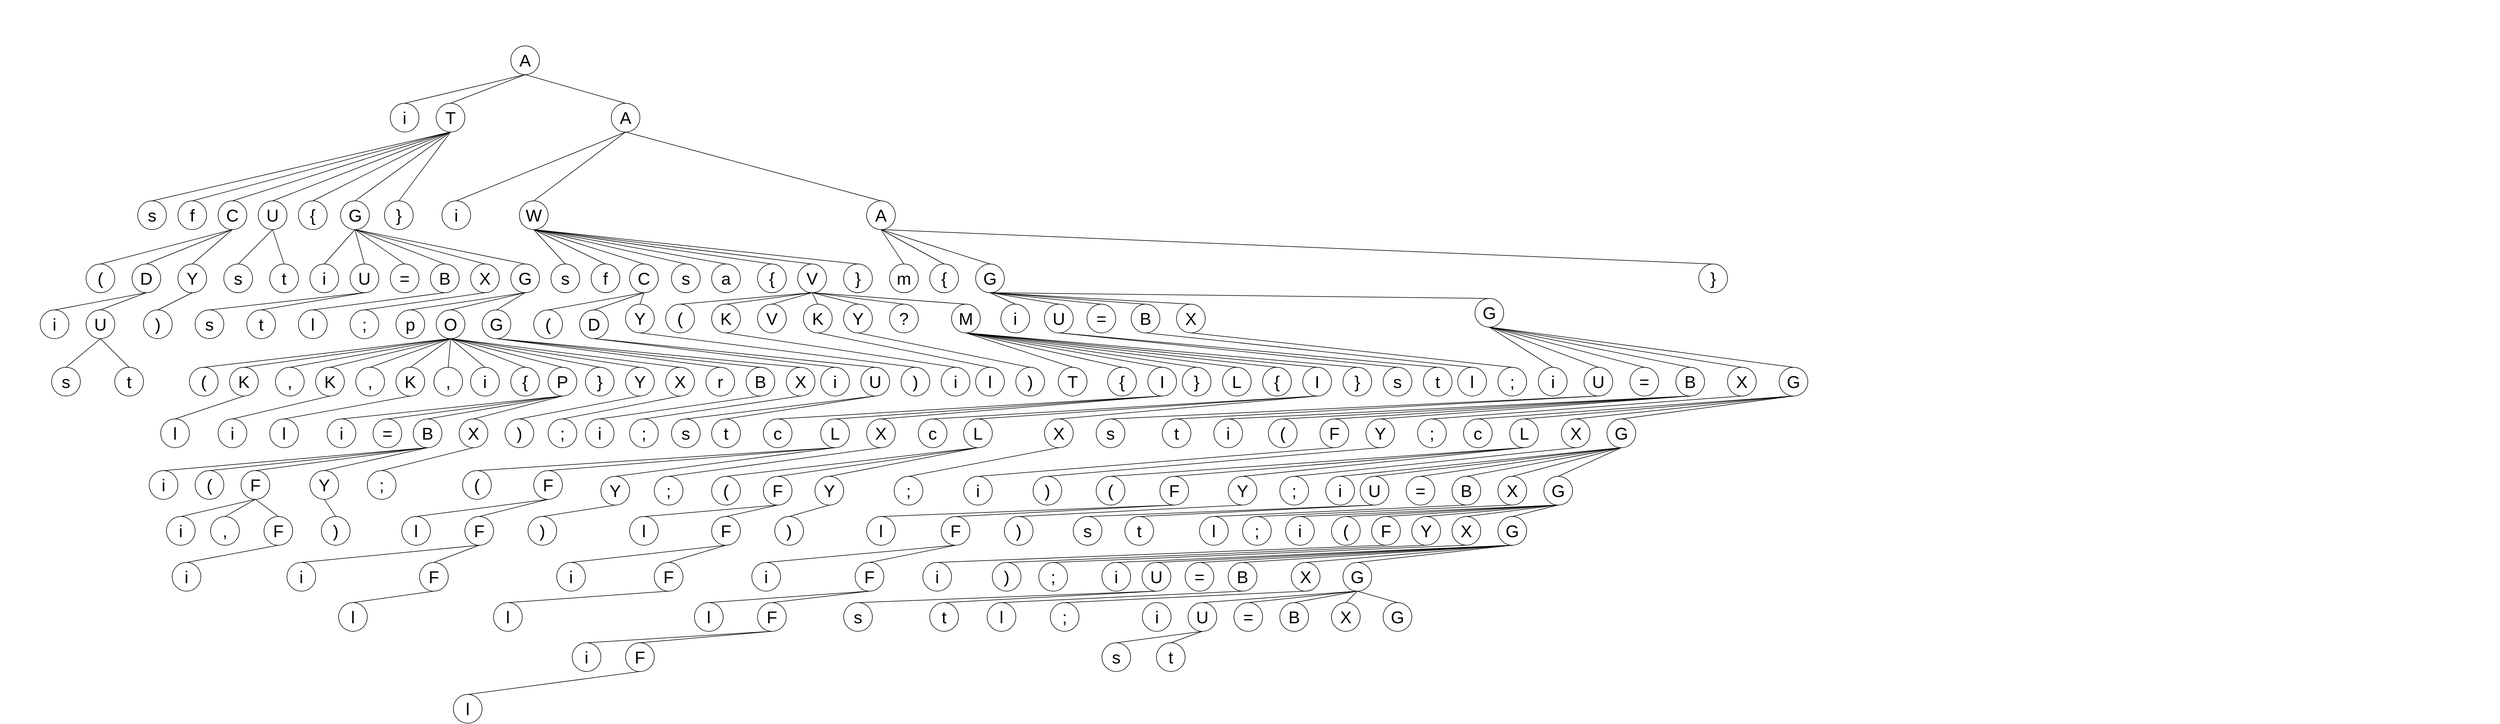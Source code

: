 <mxfile version="22.1.2" type="device">
  <diagram id="t-h6Ucj8HyHnSGTuayX8" name="Страница 1">
    <mxGraphModel dx="1756" dy="2284" grid="1" gridSize="10" guides="1" tooltips="1" connect="1" arrows="1" fold="1" page="1" pageScale="1" pageWidth="827" pageHeight="1169" math="0" shadow="0">
      <root>
        <mxCell id="0" />
        <mxCell id="1" parent="0" />
        <mxCell id="Z1qQyXmGUw27aQ5D_yvn-1" value="&lt;font style=&quot;font-size: 30px;&quot;&gt;А&lt;/font&gt;" style="ellipse;whiteSpace=wrap;html=1;aspect=fixed;" parent="1" vertex="1">
          <mxGeometry x="1350" y="-600" width="50" height="50" as="geometry" />
        </mxCell>
        <mxCell id="Z1qQyXmGUw27aQ5D_yvn-2" value="" style="endArrow=none;html=1;rounded=0;fontSize=30;entryX=0.5;entryY=1;entryDx=0;entryDy=0;exitX=0.5;exitY=0;exitDx=0;exitDy=0;" parent="1" source="Z1qQyXmGUw27aQ5D_yvn-3" target="Z1qQyXmGUw27aQ5D_yvn-1" edge="1">
          <mxGeometry width="50" height="50" relative="1" as="geometry">
            <mxPoint x="1040" y="-410" as="sourcePoint" />
            <mxPoint x="1100" y="-430" as="targetPoint" />
          </mxGeometry>
        </mxCell>
        <mxCell id="Z1qQyXmGUw27aQ5D_yvn-3" value="&lt;span style=&quot;font-size: 30px;&quot;&gt;i&lt;/span&gt;" style="ellipse;whiteSpace=wrap;html=1;aspect=fixed;" parent="1" vertex="1">
          <mxGeometry x="1140" y="-500" width="50" height="50" as="geometry" />
        </mxCell>
        <mxCell id="Z1qQyXmGUw27aQ5D_yvn-4" value="&lt;font style=&quot;font-size: 30px;&quot;&gt;T&lt;/font&gt;" style="ellipse;whiteSpace=wrap;html=1;aspect=fixed;" parent="1" vertex="1">
          <mxGeometry x="1220" y="-500" width="50" height="50" as="geometry" />
        </mxCell>
        <mxCell id="Z1qQyXmGUw27aQ5D_yvn-5" value="&lt;font style=&quot;font-size: 30px;&quot;&gt;A&lt;/font&gt;" style="ellipse;whiteSpace=wrap;html=1;aspect=fixed;" parent="1" vertex="1">
          <mxGeometry x="1525" y="-500" width="50" height="50" as="geometry" />
        </mxCell>
        <mxCell id="Z1qQyXmGUw27aQ5D_yvn-6" value="" style="endArrow=none;html=1;rounded=0;fontSize=30;entryX=0.5;entryY=1;entryDx=0;entryDy=0;exitX=0.5;exitY=0;exitDx=0;exitDy=0;" parent="1" source="Z1qQyXmGUw27aQ5D_yvn-4" target="Z1qQyXmGUw27aQ5D_yvn-1" edge="1">
          <mxGeometry width="50" height="50" relative="1" as="geometry">
            <mxPoint x="935" y="-400" as="sourcePoint" />
            <mxPoint x="1115" y="-440" as="targetPoint" />
          </mxGeometry>
        </mxCell>
        <mxCell id="Z1qQyXmGUw27aQ5D_yvn-7" value="" style="endArrow=none;html=1;rounded=0;fontSize=30;entryX=0.5;entryY=1;entryDx=0;entryDy=0;exitX=0.5;exitY=0;exitDx=0;exitDy=0;" parent="1" source="Z1qQyXmGUw27aQ5D_yvn-5" target="Z1qQyXmGUw27aQ5D_yvn-1" edge="1">
          <mxGeometry width="50" height="50" relative="1" as="geometry">
            <mxPoint x="1015" y="-400" as="sourcePoint" />
            <mxPoint x="1115" y="-440" as="targetPoint" />
          </mxGeometry>
        </mxCell>
        <mxCell id="Z1qQyXmGUw27aQ5D_yvn-8" value="&lt;font style=&quot;font-size: 30px;&quot;&gt;s&lt;/font&gt;" style="ellipse;whiteSpace=wrap;html=1;aspect=fixed;" parent="1" vertex="1">
          <mxGeometry x="700" y="-330" width="50" height="50" as="geometry" />
        </mxCell>
        <mxCell id="Z1qQyXmGUw27aQ5D_yvn-9" value="&lt;font style=&quot;font-size: 30px;&quot;&gt;f&lt;/font&gt;" style="ellipse;whiteSpace=wrap;html=1;aspect=fixed;" parent="1" vertex="1">
          <mxGeometry x="770" y="-330" width="50" height="50" as="geometry" />
        </mxCell>
        <mxCell id="Z1qQyXmGUw27aQ5D_yvn-10" value="&lt;font style=&quot;font-size: 30px;&quot;&gt;C&lt;/font&gt;" style="ellipse;whiteSpace=wrap;html=1;aspect=fixed;" parent="1" vertex="1">
          <mxGeometry x="840" y="-330" width="50" height="50" as="geometry" />
        </mxCell>
        <mxCell id="Z1qQyXmGUw27aQ5D_yvn-11" value="&lt;font style=&quot;font-size: 30px;&quot;&gt;U&lt;/font&gt;" style="ellipse;whiteSpace=wrap;html=1;aspect=fixed;" parent="1" vertex="1">
          <mxGeometry x="910" y="-330" width="50" height="50" as="geometry" />
        </mxCell>
        <mxCell id="Z1qQyXmGUw27aQ5D_yvn-12" value="&lt;font style=&quot;font-size: 30px;&quot;&gt;{&lt;/font&gt;" style="ellipse;whiteSpace=wrap;html=1;aspect=fixed;" parent="1" vertex="1">
          <mxGeometry x="980" y="-330" width="50" height="50" as="geometry" />
        </mxCell>
        <mxCell id="Z1qQyXmGUw27aQ5D_yvn-13" value="&lt;font style=&quot;font-size: 30px;&quot;&gt;G&lt;/font&gt;" style="ellipse;whiteSpace=wrap;html=1;aspect=fixed;" parent="1" vertex="1">
          <mxGeometry x="1053.5" y="-330" width="50" height="50" as="geometry" />
        </mxCell>
        <mxCell id="Z1qQyXmGUw27aQ5D_yvn-15" value="&lt;font style=&quot;font-size: 30px;&quot;&gt;}&lt;/font&gt;" style="ellipse;whiteSpace=wrap;html=1;aspect=fixed;" parent="1" vertex="1">
          <mxGeometry x="1130" y="-330" width="50" height="50" as="geometry" />
        </mxCell>
        <mxCell id="Z1qQyXmGUw27aQ5D_yvn-16" value="" style="endArrow=none;html=1;rounded=0;fontSize=30;entryX=0.5;entryY=1;entryDx=0;entryDy=0;exitX=0.5;exitY=0;exitDx=0;exitDy=0;" parent="1" source="Z1qQyXmGUw27aQ5D_yvn-8" target="Z1qQyXmGUw27aQ5D_yvn-4" edge="1">
          <mxGeometry width="50" height="50" relative="1" as="geometry">
            <mxPoint x="1095" y="-400" as="sourcePoint" />
            <mxPoint x="1115" y="-440" as="targetPoint" />
          </mxGeometry>
        </mxCell>
        <mxCell id="Z1qQyXmGUw27aQ5D_yvn-17" value="" style="endArrow=none;html=1;rounded=0;fontSize=30;entryX=0.5;entryY=1;entryDx=0;entryDy=0;exitX=0.5;exitY=0;exitDx=0;exitDy=0;" parent="1" source="Z1qQyXmGUw27aQ5D_yvn-9" target="Z1qQyXmGUw27aQ5D_yvn-4" edge="1">
          <mxGeometry width="50" height="50" relative="1" as="geometry">
            <mxPoint x="735" y="-320" as="sourcePoint" />
            <mxPoint x="1015" y="-350" as="targetPoint" />
          </mxGeometry>
        </mxCell>
        <mxCell id="Z1qQyXmGUw27aQ5D_yvn-18" value="" style="endArrow=none;html=1;rounded=0;fontSize=30;entryX=0.5;entryY=1;entryDx=0;entryDy=0;exitX=0.5;exitY=0;exitDx=0;exitDy=0;" parent="1" source="Z1qQyXmGUw27aQ5D_yvn-10" target="Z1qQyXmGUw27aQ5D_yvn-4" edge="1">
          <mxGeometry width="50" height="50" relative="1" as="geometry">
            <mxPoint x="860" y="-330" as="sourcePoint" />
            <mxPoint x="1015" y="-350" as="targetPoint" />
          </mxGeometry>
        </mxCell>
        <mxCell id="Z1qQyXmGUw27aQ5D_yvn-20" value="" style="endArrow=none;html=1;rounded=0;fontSize=30;entryX=0.5;entryY=1;entryDx=0;entryDy=0;exitX=0.5;exitY=0;exitDx=0;exitDy=0;" parent="1" source="Z1qQyXmGUw27aQ5D_yvn-11" target="Z1qQyXmGUw27aQ5D_yvn-4" edge="1">
          <mxGeometry width="50" height="50" relative="1" as="geometry">
            <mxPoint x="875" y="-320" as="sourcePoint" />
            <mxPoint x="1015" y="-350" as="targetPoint" />
          </mxGeometry>
        </mxCell>
        <mxCell id="Z1qQyXmGUw27aQ5D_yvn-21" value="" style="endArrow=none;html=1;rounded=0;fontSize=30;entryX=0.5;entryY=1;entryDx=0;entryDy=0;exitX=0.5;exitY=0;exitDx=0;exitDy=0;" parent="1" source="Z1qQyXmGUw27aQ5D_yvn-12" target="Z1qQyXmGUw27aQ5D_yvn-4" edge="1">
          <mxGeometry width="50" height="50" relative="1" as="geometry">
            <mxPoint x="945" y="-320" as="sourcePoint" />
            <mxPoint x="1015" y="-350" as="targetPoint" />
          </mxGeometry>
        </mxCell>
        <mxCell id="Z1qQyXmGUw27aQ5D_yvn-22" value="" style="endArrow=none;html=1;rounded=0;fontSize=30;entryX=0.5;entryY=1;entryDx=0;entryDy=0;exitX=0.5;exitY=0;exitDx=0;exitDy=0;" parent="1" source="Z1qQyXmGUw27aQ5D_yvn-13" target="Z1qQyXmGUw27aQ5D_yvn-4" edge="1">
          <mxGeometry width="50" height="50" relative="1" as="geometry">
            <mxPoint x="1015" y="-320" as="sourcePoint" />
            <mxPoint x="1015" y="-350" as="targetPoint" />
          </mxGeometry>
        </mxCell>
        <mxCell id="Z1qQyXmGUw27aQ5D_yvn-24" value="" style="endArrow=none;html=1;rounded=0;fontSize=30;exitX=0.5;exitY=0;exitDx=0;exitDy=0;entryX=0.5;entryY=1;entryDx=0;entryDy=0;" parent="1" source="Z1qQyXmGUw27aQ5D_yvn-15" target="Z1qQyXmGUw27aQ5D_yvn-4" edge="1">
          <mxGeometry width="50" height="50" relative="1" as="geometry">
            <mxPoint x="1088.5" y="-320" as="sourcePoint" />
            <mxPoint x="1010" y="-360" as="targetPoint" />
          </mxGeometry>
        </mxCell>
        <mxCell id="Z1qQyXmGUw27aQ5D_yvn-26" value="&lt;span style=&quot;font-size: 30px;&quot;&gt;(&lt;/span&gt;" style="ellipse;whiteSpace=wrap;html=1;aspect=fixed;" parent="1" vertex="1">
          <mxGeometry x="610" y="-220" width="50" height="50" as="geometry" />
        </mxCell>
        <mxCell id="Z1qQyXmGUw27aQ5D_yvn-27" value="&lt;font style=&quot;font-size: 30px;&quot;&gt;D&lt;/font&gt;" style="ellipse;whiteSpace=wrap;html=1;aspect=fixed;" parent="1" vertex="1">
          <mxGeometry x="690" y="-220" width="50" height="50" as="geometry" />
        </mxCell>
        <mxCell id="Z1qQyXmGUw27aQ5D_yvn-28" value="&lt;font style=&quot;font-size: 30px;&quot;&gt;Y&lt;/font&gt;" style="ellipse;whiteSpace=wrap;html=1;aspect=fixed;" parent="1" vertex="1">
          <mxGeometry x="770" y="-220" width="50" height="50" as="geometry" />
        </mxCell>
        <mxCell id="Z1qQyXmGUw27aQ5D_yvn-29" value="&lt;font style=&quot;font-size: 30px;&quot;&gt;i&lt;/font&gt;" style="ellipse;whiteSpace=wrap;html=1;aspect=fixed;" parent="1" vertex="1">
          <mxGeometry x="530" y="-140" width="50" height="50" as="geometry" />
        </mxCell>
        <mxCell id="Z1qQyXmGUw27aQ5D_yvn-30" value="&lt;font style=&quot;font-size: 30px;&quot;&gt;U&lt;/font&gt;" style="ellipse;whiteSpace=wrap;html=1;aspect=fixed;" parent="1" vertex="1">
          <mxGeometry x="610" y="-140" width="50" height="50" as="geometry" />
        </mxCell>
        <mxCell id="Z1qQyXmGUw27aQ5D_yvn-31" value="" style="endArrow=none;html=1;rounded=0;fontSize=30;entryX=0.5;entryY=1;entryDx=0;entryDy=0;exitX=0.5;exitY=0;exitDx=0;exitDy=0;" parent="1" source="Z1qQyXmGUw27aQ5D_yvn-26" target="Z1qQyXmGUw27aQ5D_yvn-10" edge="1">
          <mxGeometry width="50" height="50" relative="1" as="geometry">
            <mxPoint x="610" y="-280" as="sourcePoint" />
            <mxPoint x="680" y="-310" as="targetPoint" />
          </mxGeometry>
        </mxCell>
        <mxCell id="Z1qQyXmGUw27aQ5D_yvn-32" value="" style="endArrow=none;html=1;rounded=0;fontSize=30;entryX=0.5;entryY=1;entryDx=0;entryDy=0;exitX=0.5;exitY=0;exitDx=0;exitDy=0;" parent="1" source="Z1qQyXmGUw27aQ5D_yvn-27" target="Z1qQyXmGUw27aQ5D_yvn-10" edge="1">
          <mxGeometry width="50" height="50" relative="1" as="geometry">
            <mxPoint x="655" y="-250" as="sourcePoint" />
            <mxPoint x="875" y="-270" as="targetPoint" />
          </mxGeometry>
        </mxCell>
        <mxCell id="Z1qQyXmGUw27aQ5D_yvn-33" value="" style="endArrow=none;html=1;rounded=0;fontSize=30;entryX=0.5;entryY=1;entryDx=0;entryDy=0;exitX=0.5;exitY=0;exitDx=0;exitDy=0;" parent="1" source="Z1qQyXmGUw27aQ5D_yvn-28" target="Z1qQyXmGUw27aQ5D_yvn-10" edge="1">
          <mxGeometry width="50" height="50" relative="1" as="geometry">
            <mxPoint x="810" y="-260" as="sourcePoint" />
            <mxPoint x="875" y="-270" as="targetPoint" />
          </mxGeometry>
        </mxCell>
        <mxCell id="Z1qQyXmGUw27aQ5D_yvn-34" value="" style="endArrow=none;html=1;rounded=0;fontSize=30;entryX=0.5;entryY=1;entryDx=0;entryDy=0;exitX=0.5;exitY=0;exitDx=0;exitDy=0;" parent="1" source="Z1qQyXmGUw27aQ5D_yvn-29" target="Z1qQyXmGUw27aQ5D_yvn-27" edge="1">
          <mxGeometry width="50" height="50" relative="1" as="geometry">
            <mxPoint x="530" y="-160" as="sourcePoint" />
            <mxPoint x="590" y="-180" as="targetPoint" />
          </mxGeometry>
        </mxCell>
        <mxCell id="Z1qQyXmGUw27aQ5D_yvn-35" value="" style="endArrow=none;html=1;rounded=0;fontSize=30;entryX=0.5;entryY=1;entryDx=0;entryDy=0;exitX=0.5;exitY=0;exitDx=0;exitDy=0;" parent="1" source="Z1qQyXmGUw27aQ5D_yvn-30" target="Z1qQyXmGUw27aQ5D_yvn-27" edge="1">
          <mxGeometry width="50" height="50" relative="1" as="geometry">
            <mxPoint x="565" y="-130" as="sourcePoint" />
            <mxPoint x="725" y="-160" as="targetPoint" />
          </mxGeometry>
        </mxCell>
        <mxCell id="Z1qQyXmGUw27aQ5D_yvn-36" value="&lt;font style=&quot;font-size: 30px;&quot;&gt;)&lt;/font&gt;" style="ellipse;whiteSpace=wrap;html=1;aspect=fixed;" parent="1" vertex="1">
          <mxGeometry x="710" y="-140" width="50" height="50" as="geometry" />
        </mxCell>
        <mxCell id="Z1qQyXmGUw27aQ5D_yvn-37" value="" style="endArrow=none;html=1;rounded=0;fontSize=30;entryX=0.5;entryY=1;entryDx=0;entryDy=0;exitX=0.5;exitY=0;exitDx=0;exitDy=0;" parent="1" source="Z1qQyXmGUw27aQ5D_yvn-36" target="Z1qQyXmGUw27aQ5D_yvn-28" edge="1">
          <mxGeometry width="50" height="50" relative="1" as="geometry">
            <mxPoint x="645" y="-130" as="sourcePoint" />
            <mxPoint x="725" y="-160" as="targetPoint" />
          </mxGeometry>
        </mxCell>
        <mxCell id="Z1qQyXmGUw27aQ5D_yvn-38" value="&lt;font style=&quot;font-size: 30px;&quot;&gt;s&lt;/font&gt;" style="ellipse;whiteSpace=wrap;html=1;aspect=fixed;" parent="1" vertex="1">
          <mxGeometry x="550" y="-40" width="50" height="50" as="geometry" />
        </mxCell>
        <mxCell id="Z1qQyXmGUw27aQ5D_yvn-39" value="&lt;font style=&quot;font-size: 30px;&quot;&gt;t&lt;/font&gt;" style="ellipse;whiteSpace=wrap;html=1;aspect=fixed;" parent="1" vertex="1">
          <mxGeometry x="660" y="-40" width="50" height="50" as="geometry" />
        </mxCell>
        <mxCell id="Z1qQyXmGUw27aQ5D_yvn-40" value="" style="endArrow=none;html=1;rounded=0;fontSize=30;entryX=0.5;entryY=1;entryDx=0;entryDy=0;exitX=0.5;exitY=0;exitDx=0;exitDy=0;" parent="1" source="Z1qQyXmGUw27aQ5D_yvn-38" target="Z1qQyXmGUw27aQ5D_yvn-30" edge="1">
          <mxGeometry width="50" height="50" relative="1" as="geometry">
            <mxPoint x="645" y="-100" as="sourcePoint" />
            <mxPoint x="635" y="-60" as="targetPoint" />
          </mxGeometry>
        </mxCell>
        <mxCell id="Z1qQyXmGUw27aQ5D_yvn-41" value="" style="endArrow=none;html=1;rounded=0;fontSize=30;entryX=0.5;entryY=1;entryDx=0;entryDy=0;exitX=0.5;exitY=0;exitDx=0;exitDy=0;" parent="1" source="Z1qQyXmGUw27aQ5D_yvn-39" target="Z1qQyXmGUw27aQ5D_yvn-30" edge="1">
          <mxGeometry width="50" height="50" relative="1" as="geometry">
            <mxPoint x="585" y="-30" as="sourcePoint" />
            <mxPoint x="635" y="-60" as="targetPoint" />
          </mxGeometry>
        </mxCell>
        <mxCell id="Z1qQyXmGUw27aQ5D_yvn-42" value="&lt;font style=&quot;font-size: 30px;&quot;&gt;s&lt;/font&gt;" style="ellipse;whiteSpace=wrap;html=1;aspect=fixed;" parent="1" vertex="1">
          <mxGeometry x="850" y="-220" width="50" height="50" as="geometry" />
        </mxCell>
        <mxCell id="Z1qQyXmGUw27aQ5D_yvn-43" value="&lt;font style=&quot;font-size: 30px;&quot;&gt;t&lt;/font&gt;" style="ellipse;whiteSpace=wrap;html=1;aspect=fixed;" parent="1" vertex="1">
          <mxGeometry x="930" y="-220" width="50" height="50" as="geometry" />
        </mxCell>
        <mxCell id="Z1qQyXmGUw27aQ5D_yvn-44" value="" style="endArrow=none;html=1;rounded=0;fontSize=30;entryX=0.5;entryY=0;entryDx=0;entryDy=0;exitX=0.5;exitY=1;exitDx=0;exitDy=0;" parent="1" source="Z1qQyXmGUw27aQ5D_yvn-11" target="Z1qQyXmGUw27aQ5D_yvn-42" edge="1">
          <mxGeometry width="50" height="50" relative="1" as="geometry">
            <mxPoint x="795" y="-170" as="sourcePoint" />
            <mxPoint x="815" y="-200" as="targetPoint" />
          </mxGeometry>
        </mxCell>
        <mxCell id="Z1qQyXmGUw27aQ5D_yvn-45" value="" style="endArrow=none;html=1;rounded=0;fontSize=30;entryX=0.5;entryY=0;entryDx=0;entryDy=0;exitX=0.5;exitY=1;exitDx=0;exitDy=0;" parent="1" source="Z1qQyXmGUw27aQ5D_yvn-11" target="Z1qQyXmGUw27aQ5D_yvn-43" edge="1">
          <mxGeometry width="50" height="50" relative="1" as="geometry">
            <mxPoint x="945" y="-270" as="sourcePoint" />
            <mxPoint x="895" y="-250" as="targetPoint" />
          </mxGeometry>
        </mxCell>
        <mxCell id="Z1qQyXmGUw27aQ5D_yvn-46" value="&lt;span style=&quot;font-size: 30px;&quot;&gt;i&lt;/span&gt;" style="ellipse;whiteSpace=wrap;html=1;aspect=fixed;" parent="1" vertex="1">
          <mxGeometry x="1000" y="-220" width="50" height="50" as="geometry" />
        </mxCell>
        <mxCell id="Z1qQyXmGUw27aQ5D_yvn-47" value="&lt;font style=&quot;font-size: 30px;&quot;&gt;U&lt;/font&gt;" style="ellipse;whiteSpace=wrap;html=1;aspect=fixed;" parent="1" vertex="1">
          <mxGeometry x="1070" y="-220" width="50" height="50" as="geometry" />
        </mxCell>
        <mxCell id="Z1qQyXmGUw27aQ5D_yvn-48" value="&lt;font style=&quot;font-size: 30px;&quot;&gt;=&lt;/font&gt;" style="ellipse;whiteSpace=wrap;html=1;aspect=fixed;" parent="1" vertex="1">
          <mxGeometry x="1140" y="-220" width="50" height="50" as="geometry" />
        </mxCell>
        <mxCell id="Z1qQyXmGUw27aQ5D_yvn-49" value="&lt;font style=&quot;font-size: 30px;&quot;&gt;B&lt;/font&gt;" style="ellipse;whiteSpace=wrap;html=1;aspect=fixed;" parent="1" vertex="1">
          <mxGeometry x="1210" y="-220" width="50" height="50" as="geometry" />
        </mxCell>
        <mxCell id="Z1qQyXmGUw27aQ5D_yvn-50" value="&lt;font style=&quot;font-size: 30px;&quot;&gt;X&lt;/font&gt;" style="ellipse;whiteSpace=wrap;html=1;aspect=fixed;" parent="1" vertex="1">
          <mxGeometry x="1280" y="-220" width="50" height="50" as="geometry" />
        </mxCell>
        <mxCell id="Z1qQyXmGUw27aQ5D_yvn-51" value="&lt;font style=&quot;font-size: 30px;&quot;&gt;G&lt;/font&gt;" style="ellipse;whiteSpace=wrap;html=1;aspect=fixed;" parent="1" vertex="1">
          <mxGeometry x="1350" y="-220" width="50" height="50" as="geometry" />
        </mxCell>
        <mxCell id="Z1qQyXmGUw27aQ5D_yvn-52" value="" style="endArrow=none;html=1;rounded=0;fontSize=30;entryX=0.5;entryY=0;entryDx=0;entryDy=0;exitX=0.5;exitY=1;exitDx=0;exitDy=0;" parent="1" source="Z1qQyXmGUw27aQ5D_yvn-13" target="Z1qQyXmGUw27aQ5D_yvn-46" edge="1">
          <mxGeometry width="50" height="50" relative="1" as="geometry">
            <mxPoint x="945" y="-270" as="sourcePoint" />
            <mxPoint x="985" y="-250" as="targetPoint" />
          </mxGeometry>
        </mxCell>
        <mxCell id="Z1qQyXmGUw27aQ5D_yvn-53" value="" style="endArrow=none;html=1;rounded=0;fontSize=30;entryX=0.5;entryY=0;entryDx=0;entryDy=0;exitX=0.5;exitY=1;exitDx=0;exitDy=0;" parent="1" source="Z1qQyXmGUw27aQ5D_yvn-13" target="Z1qQyXmGUw27aQ5D_yvn-47" edge="1">
          <mxGeometry width="50" height="50" relative="1" as="geometry">
            <mxPoint x="1088.5" y="-270" as="sourcePoint" />
            <mxPoint x="1065" y="-250" as="targetPoint" />
          </mxGeometry>
        </mxCell>
        <mxCell id="Z1qQyXmGUw27aQ5D_yvn-54" value="" style="endArrow=none;html=1;rounded=0;fontSize=30;entryX=0.5;entryY=0;entryDx=0;entryDy=0;exitX=0.5;exitY=1;exitDx=0;exitDy=0;" parent="1" source="Z1qQyXmGUw27aQ5D_yvn-13" target="Z1qQyXmGUw27aQ5D_yvn-48" edge="1">
          <mxGeometry width="50" height="50" relative="1" as="geometry">
            <mxPoint x="1088.5" y="-270" as="sourcePoint" />
            <mxPoint x="1135" y="-250" as="targetPoint" />
          </mxGeometry>
        </mxCell>
        <mxCell id="Z1qQyXmGUw27aQ5D_yvn-55" value="" style="endArrow=none;html=1;rounded=0;fontSize=30;entryX=0.5;entryY=0;entryDx=0;entryDy=0;exitX=0.5;exitY=1;exitDx=0;exitDy=0;" parent="1" source="Z1qQyXmGUw27aQ5D_yvn-13" target="Z1qQyXmGUw27aQ5D_yvn-49" edge="1">
          <mxGeometry width="50" height="50" relative="1" as="geometry">
            <mxPoint x="1088.5" y="-270" as="sourcePoint" />
            <mxPoint x="1205" y="-250" as="targetPoint" />
          </mxGeometry>
        </mxCell>
        <mxCell id="Z1qQyXmGUw27aQ5D_yvn-58" value="" style="endArrow=none;html=1;rounded=0;fontSize=30;entryX=0.5;entryY=0;entryDx=0;entryDy=0;exitX=0.5;exitY=1;exitDx=0;exitDy=0;" parent="1" source="Z1qQyXmGUw27aQ5D_yvn-13" target="Z1qQyXmGUw27aQ5D_yvn-50" edge="1">
          <mxGeometry width="50" height="50" relative="1" as="geometry">
            <mxPoint x="1088.5" y="-270" as="sourcePoint" />
            <mxPoint x="1275" y="-250" as="targetPoint" />
          </mxGeometry>
        </mxCell>
        <mxCell id="Z1qQyXmGUw27aQ5D_yvn-59" value="" style="endArrow=none;html=1;rounded=0;fontSize=30;entryX=0.5;entryY=0;entryDx=0;entryDy=0;exitX=0.5;exitY=1;exitDx=0;exitDy=0;" parent="1" source="Z1qQyXmGUw27aQ5D_yvn-13" target="Z1qQyXmGUw27aQ5D_yvn-51" edge="1">
          <mxGeometry width="50" height="50" relative="1" as="geometry">
            <mxPoint x="1088.5" y="-270" as="sourcePoint" />
            <mxPoint x="1345" y="-250" as="targetPoint" />
          </mxGeometry>
        </mxCell>
        <mxCell id="Z1qQyXmGUw27aQ5D_yvn-60" value="&lt;font style=&quot;font-size: 30px;&quot;&gt;s&lt;/font&gt;" style="ellipse;whiteSpace=wrap;html=1;aspect=fixed;" parent="1" vertex="1">
          <mxGeometry x="800" y="-140" width="50" height="50" as="geometry" />
        </mxCell>
        <mxCell id="Z1qQyXmGUw27aQ5D_yvn-61" value="&lt;font style=&quot;font-size: 30px;&quot;&gt;t&lt;/font&gt;" style="ellipse;whiteSpace=wrap;html=1;aspect=fixed;" parent="1" vertex="1">
          <mxGeometry x="890" y="-140" width="50" height="50" as="geometry" />
        </mxCell>
        <mxCell id="Z1qQyXmGUw27aQ5D_yvn-63" value="" style="endArrow=none;html=1;rounded=0;fontSize=30;entryX=0.5;entryY=0;entryDx=0;entryDy=0;exitX=0.5;exitY=1;exitDx=0;exitDy=0;" parent="1" source="Z1qQyXmGUw27aQ5D_yvn-47" target="Z1qQyXmGUw27aQ5D_yvn-60" edge="1">
          <mxGeometry width="50" height="50" relative="1" as="geometry">
            <mxPoint x="1078.5" y="-250" as="sourcePoint" />
            <mxPoint x="1055" y="-210" as="targetPoint" />
          </mxGeometry>
        </mxCell>
        <mxCell id="Z1qQyXmGUw27aQ5D_yvn-64" value="" style="endArrow=none;html=1;rounded=0;fontSize=30;entryX=0.5;entryY=0;entryDx=0;entryDy=0;exitX=0.5;exitY=1;exitDx=0;exitDy=0;" parent="1" source="Z1qQyXmGUw27aQ5D_yvn-47" target="Z1qQyXmGUw27aQ5D_yvn-61" edge="1">
          <mxGeometry width="50" height="50" relative="1" as="geometry">
            <mxPoint x="1125" y="-160" as="sourcePoint" />
            <mxPoint x="975" y="-130" as="targetPoint" />
          </mxGeometry>
        </mxCell>
        <mxCell id="Z1qQyXmGUw27aQ5D_yvn-65" value="&lt;font style=&quot;font-size: 30px;&quot;&gt;l&lt;/font&gt;" style="ellipse;whiteSpace=wrap;html=1;aspect=fixed;" parent="1" vertex="1">
          <mxGeometry x="980" y="-140" width="50" height="50" as="geometry" />
        </mxCell>
        <mxCell id="Z1qQyXmGUw27aQ5D_yvn-66" value="" style="endArrow=none;html=1;rounded=0;fontSize=30;entryX=0.5;entryY=0;entryDx=0;entryDy=0;exitX=0.5;exitY=1;exitDx=0;exitDy=0;" parent="1" source="Z1qQyXmGUw27aQ5D_yvn-49" target="Z1qQyXmGUw27aQ5D_yvn-65" edge="1">
          <mxGeometry width="50" height="50" relative="1" as="geometry">
            <mxPoint x="1125" y="-160" as="sourcePoint" />
            <mxPoint x="1045" y="-130" as="targetPoint" />
          </mxGeometry>
        </mxCell>
        <mxCell id="Z1qQyXmGUw27aQ5D_yvn-67" value="&lt;span style=&quot;font-size: 30px;&quot;&gt;;&lt;/span&gt;" style="ellipse;whiteSpace=wrap;html=1;aspect=fixed;" parent="1" vertex="1">
          <mxGeometry x="1070" y="-140" width="50" height="50" as="geometry" />
        </mxCell>
        <mxCell id="Z1qQyXmGUw27aQ5D_yvn-68" value="" style="endArrow=none;html=1;rounded=0;fontSize=30;entryX=0.5;entryY=0;entryDx=0;entryDy=0;exitX=0.5;exitY=1;exitDx=0;exitDy=0;" parent="1" source="Z1qQyXmGUw27aQ5D_yvn-50" target="Z1qQyXmGUw27aQ5D_yvn-67" edge="1">
          <mxGeometry width="50" height="50" relative="1" as="geometry">
            <mxPoint x="1265" y="-160" as="sourcePoint" />
            <mxPoint x="1185" y="-130" as="targetPoint" />
          </mxGeometry>
        </mxCell>
        <mxCell id="Z1qQyXmGUw27aQ5D_yvn-69" value="&lt;span style=&quot;font-size: 30px;&quot;&gt;p&lt;/span&gt;" style="ellipse;whiteSpace=wrap;html=1;aspect=fixed;" parent="1" vertex="1">
          <mxGeometry x="1150" y="-140" width="50" height="50" as="geometry" />
        </mxCell>
        <mxCell id="Z1qQyXmGUw27aQ5D_yvn-70" value="&lt;font style=&quot;font-size: 30px;&quot;&gt;O&lt;/font&gt;" style="ellipse;whiteSpace=wrap;html=1;aspect=fixed;" parent="1" vertex="1">
          <mxGeometry x="1220" y="-140" width="50" height="50" as="geometry" />
        </mxCell>
        <mxCell id="Z1qQyXmGUw27aQ5D_yvn-71" value="&lt;font style=&quot;font-size: 30px;&quot;&gt;G&lt;/font&gt;" style="ellipse;whiteSpace=wrap;html=1;aspect=fixed;" parent="1" vertex="1">
          <mxGeometry x="1300" y="-140" width="50" height="50" as="geometry" />
        </mxCell>
        <mxCell id="Z1qQyXmGUw27aQ5D_yvn-72" value="" style="endArrow=none;html=1;rounded=0;fontSize=30;entryX=0.5;entryY=0;entryDx=0;entryDy=0;exitX=0.5;exitY=1;exitDx=0;exitDy=0;" parent="1" source="Z1qQyXmGUw27aQ5D_yvn-51" target="Z1qQyXmGUw27aQ5D_yvn-69" edge="1">
          <mxGeometry width="50" height="50" relative="1" as="geometry">
            <mxPoint x="1335" y="-160" as="sourcePoint" />
            <mxPoint x="1265" y="-130" as="targetPoint" />
          </mxGeometry>
        </mxCell>
        <mxCell id="Z1qQyXmGUw27aQ5D_yvn-73" value="" style="endArrow=none;html=1;rounded=0;fontSize=30;entryX=0.5;entryY=0;entryDx=0;entryDy=0;exitX=0.5;exitY=1;exitDx=0;exitDy=0;" parent="1" source="Z1qQyXmGUw27aQ5D_yvn-51" target="Z1qQyXmGUw27aQ5D_yvn-70" edge="1">
          <mxGeometry width="50" height="50" relative="1" as="geometry">
            <mxPoint x="1405" y="-160" as="sourcePoint" />
            <mxPoint x="1355" y="-130" as="targetPoint" />
          </mxGeometry>
        </mxCell>
        <mxCell id="Z1qQyXmGUw27aQ5D_yvn-74" value="" style="endArrow=none;html=1;rounded=0;fontSize=30;entryX=0.5;entryY=0;entryDx=0;entryDy=0;exitX=0.5;exitY=1;exitDx=0;exitDy=0;" parent="1" source="Z1qQyXmGUw27aQ5D_yvn-51" target="Z1qQyXmGUw27aQ5D_yvn-71" edge="1">
          <mxGeometry width="50" height="50" relative="1" as="geometry">
            <mxPoint x="1405" y="-160" as="sourcePoint" />
            <mxPoint x="1425" y="-130" as="targetPoint" />
          </mxGeometry>
        </mxCell>
        <mxCell id="Z1qQyXmGUw27aQ5D_yvn-75" value="&lt;span style=&quot;font-size: 30px;&quot;&gt;K&lt;/span&gt;" style="ellipse;whiteSpace=wrap;html=1;aspect=fixed;" parent="1" vertex="1">
          <mxGeometry x="1010" y="-40" width="50" height="50" as="geometry" />
        </mxCell>
        <mxCell id="Z1qQyXmGUw27aQ5D_yvn-76" value="&lt;font style=&quot;font-size: 30px;&quot;&gt;,&lt;/font&gt;" style="ellipse;whiteSpace=wrap;html=1;aspect=fixed;" parent="1" vertex="1">
          <mxGeometry x="1080" y="-40" width="50" height="50" as="geometry" />
        </mxCell>
        <mxCell id="Z1qQyXmGUw27aQ5D_yvn-77" value="&lt;font style=&quot;font-size: 30px;&quot;&gt;K&lt;/font&gt;" style="ellipse;whiteSpace=wrap;html=1;aspect=fixed;" parent="1" vertex="1">
          <mxGeometry x="1150" y="-40" width="50" height="50" as="geometry" />
        </mxCell>
        <mxCell id="Z1qQyXmGUw27aQ5D_yvn-78" value="&lt;font style=&quot;font-size: 30px;&quot;&gt;,&lt;/font&gt;" style="ellipse;whiteSpace=wrap;html=1;aspect=fixed;" parent="1" vertex="1">
          <mxGeometry x="1216" y="-40" width="50" height="50" as="geometry" />
        </mxCell>
        <mxCell id="Z1qQyXmGUw27aQ5D_yvn-79" value="&lt;font style=&quot;font-size: 30px;&quot;&gt;i&lt;/font&gt;" style="ellipse;whiteSpace=wrap;html=1;aspect=fixed;" parent="1" vertex="1">
          <mxGeometry x="1280" y="-40" width="50" height="50" as="geometry" />
        </mxCell>
        <mxCell id="Z1qQyXmGUw27aQ5D_yvn-80" value="&lt;font style=&quot;font-size: 30px;&quot;&gt;{&lt;/font&gt;" style="ellipse;whiteSpace=wrap;html=1;aspect=fixed;" parent="1" vertex="1">
          <mxGeometry x="1350" y="-40" width="50" height="50" as="geometry" />
        </mxCell>
        <mxCell id="Z1qQyXmGUw27aQ5D_yvn-84" value="&lt;font style=&quot;font-size: 30px;&quot;&gt;P&lt;/font&gt;" style="ellipse;whiteSpace=wrap;html=1;aspect=fixed;" parent="1" vertex="1">
          <mxGeometry x="1415" y="-40" width="50" height="50" as="geometry" />
        </mxCell>
        <mxCell id="Z1qQyXmGUw27aQ5D_yvn-85" value="&lt;font style=&quot;font-size: 30px;&quot;&gt;}&lt;/font&gt;" style="ellipse;whiteSpace=wrap;html=1;aspect=fixed;" parent="1" vertex="1">
          <mxGeometry x="1480" y="-40" width="50" height="50" as="geometry" />
        </mxCell>
        <mxCell id="Z1qQyXmGUw27aQ5D_yvn-86" value="&lt;font style=&quot;font-size: 30px;&quot;&gt;Y&lt;/font&gt;" style="ellipse;whiteSpace=wrap;html=1;aspect=fixed;" parent="1" vertex="1">
          <mxGeometry x="1550" y="-40" width="50" height="50" as="geometry" />
        </mxCell>
        <mxCell id="Z1qQyXmGUw27aQ5D_yvn-87" value="&lt;font style=&quot;font-size: 30px;&quot;&gt;X&lt;/font&gt;" style="ellipse;whiteSpace=wrap;html=1;aspect=fixed;" parent="1" vertex="1">
          <mxGeometry x="1620" y="-40" width="50" height="50" as="geometry" />
        </mxCell>
        <mxCell id="Z1qQyXmGUw27aQ5D_yvn-88" value="&lt;font style=&quot;font-size: 30px;&quot;&gt;,&lt;/font&gt;" style="ellipse;whiteSpace=wrap;html=1;aspect=fixed;" parent="1" vertex="1">
          <mxGeometry x="940" y="-40" width="50" height="50" as="geometry" />
        </mxCell>
        <mxCell id="Z1qQyXmGUw27aQ5D_yvn-89" value="&lt;span style=&quot;font-size: 30px;&quot;&gt;K&lt;/span&gt;" style="ellipse;whiteSpace=wrap;html=1;aspect=fixed;" parent="1" vertex="1">
          <mxGeometry x="860" y="-40" width="50" height="50" as="geometry" />
        </mxCell>
        <mxCell id="Z1qQyXmGUw27aQ5D_yvn-90" value="&lt;font style=&quot;font-size: 30px;&quot;&gt;(&lt;/font&gt;" style="ellipse;whiteSpace=wrap;html=1;aspect=fixed;" parent="1" vertex="1">
          <mxGeometry x="790" y="-40" width="50" height="50" as="geometry" />
        </mxCell>
        <mxCell id="Z1qQyXmGUw27aQ5D_yvn-91" value="" style="endArrow=none;html=1;rounded=0;fontSize=30;entryX=0.5;entryY=0;entryDx=0;entryDy=0;exitX=0.5;exitY=1;exitDx=0;exitDy=0;" parent="1" source="Z1qQyXmGUw27aQ5D_yvn-70" target="Z1qQyXmGUw27aQ5D_yvn-90" edge="1">
          <mxGeometry width="50" height="50" relative="1" as="geometry">
            <mxPoint x="1415" y="-60" as="sourcePoint" />
            <mxPoint x="1265" y="-100" as="targetPoint" />
          </mxGeometry>
        </mxCell>
        <mxCell id="Z1qQyXmGUw27aQ5D_yvn-92" value="" style="endArrow=none;html=1;rounded=0;fontSize=30;exitX=0.5;exitY=1;exitDx=0;exitDy=0;entryX=0.5;entryY=0;entryDx=0;entryDy=0;" parent="1" source="Z1qQyXmGUw27aQ5D_yvn-70" target="Z1qQyXmGUw27aQ5D_yvn-89" edge="1">
          <mxGeometry width="50" height="50" relative="1" as="geometry">
            <mxPoint x="1415" y="-60" as="sourcePoint" />
            <mxPoint x="1010" y="-40" as="targetPoint" />
          </mxGeometry>
        </mxCell>
        <mxCell id="Z1qQyXmGUw27aQ5D_yvn-93" value="" style="endArrow=none;html=1;rounded=0;fontSize=30;exitX=0.5;exitY=1;exitDx=0;exitDy=0;entryX=0.5;entryY=0;entryDx=0;entryDy=0;" parent="1" source="Z1qQyXmGUw27aQ5D_yvn-70" target="Z1qQyXmGUw27aQ5D_yvn-88" edge="1">
          <mxGeometry width="50" height="50" relative="1" as="geometry">
            <mxPoint x="1415" y="-60" as="sourcePoint" />
            <mxPoint x="1015" y="-30" as="targetPoint" />
          </mxGeometry>
        </mxCell>
        <mxCell id="Z1qQyXmGUw27aQ5D_yvn-94" value="" style="endArrow=none;html=1;rounded=0;fontSize=30;exitX=0.5;exitY=1;exitDx=0;exitDy=0;entryX=0.5;entryY=0;entryDx=0;entryDy=0;" parent="1" source="Z1qQyXmGUw27aQ5D_yvn-70" target="Z1qQyXmGUw27aQ5D_yvn-75" edge="1">
          <mxGeometry width="50" height="50" relative="1" as="geometry">
            <mxPoint x="1415" y="-60" as="sourcePoint" />
            <mxPoint x="1085" y="-30.0" as="targetPoint" />
          </mxGeometry>
        </mxCell>
        <mxCell id="Z1qQyXmGUw27aQ5D_yvn-95" value="" style="endArrow=none;html=1;rounded=0;fontSize=30;exitX=0.5;exitY=1;exitDx=0;exitDy=0;entryX=0.5;entryY=0;entryDx=0;entryDy=0;" parent="1" source="Z1qQyXmGUw27aQ5D_yvn-70" target="Z1qQyXmGUw27aQ5D_yvn-76" edge="1">
          <mxGeometry width="50" height="50" relative="1" as="geometry">
            <mxPoint x="1415" y="-60" as="sourcePoint" />
            <mxPoint x="1155.0" y="-30.0" as="targetPoint" />
          </mxGeometry>
        </mxCell>
        <mxCell id="Z1qQyXmGUw27aQ5D_yvn-96" value="" style="endArrow=none;html=1;rounded=0;fontSize=30;exitX=0.5;exitY=1;exitDx=0;exitDy=0;entryX=0.5;entryY=0;entryDx=0;entryDy=0;" parent="1" source="Z1qQyXmGUw27aQ5D_yvn-70" target="Z1qQyXmGUw27aQ5D_yvn-77" edge="1">
          <mxGeometry width="50" height="50" relative="1" as="geometry">
            <mxPoint x="1415" y="-60" as="sourcePoint" />
            <mxPoint x="1225.0" y="-30.0" as="targetPoint" />
          </mxGeometry>
        </mxCell>
        <mxCell id="Z1qQyXmGUw27aQ5D_yvn-97" value="" style="endArrow=none;html=1;rounded=0;fontSize=30;exitX=0.5;exitY=1;exitDx=0;exitDy=0;entryX=0.5;entryY=0;entryDx=0;entryDy=0;" parent="1" source="Z1qQyXmGUw27aQ5D_yvn-70" target="Z1qQyXmGUw27aQ5D_yvn-78" edge="1">
          <mxGeometry width="50" height="50" relative="1" as="geometry">
            <mxPoint x="1415" y="-60" as="sourcePoint" />
            <mxPoint x="1360" y="-40" as="targetPoint" />
          </mxGeometry>
        </mxCell>
        <mxCell id="Z1qQyXmGUw27aQ5D_yvn-98" value="" style="endArrow=none;html=1;rounded=0;fontSize=30;exitX=0.5;exitY=1;exitDx=0;exitDy=0;entryX=0.5;entryY=0;entryDx=0;entryDy=0;" parent="1" source="Z1qQyXmGUw27aQ5D_yvn-70" target="Z1qQyXmGUw27aQ5D_yvn-79" edge="1">
          <mxGeometry width="50" height="50" relative="1" as="geometry">
            <mxPoint x="1415" y="-60" as="sourcePoint" />
            <mxPoint x="1365.0" y="-30.0" as="targetPoint" />
          </mxGeometry>
        </mxCell>
        <mxCell id="Z1qQyXmGUw27aQ5D_yvn-99" value="" style="endArrow=none;html=1;rounded=0;fontSize=30;exitX=0.5;exitY=1;exitDx=0;exitDy=0;entryX=0.5;entryY=0;entryDx=0;entryDy=0;" parent="1" source="Z1qQyXmGUw27aQ5D_yvn-70" target="Z1qQyXmGUw27aQ5D_yvn-80" edge="1">
          <mxGeometry width="50" height="50" relative="1" as="geometry">
            <mxPoint x="1415" y="-60" as="sourcePoint" />
            <mxPoint x="1435" y="-30.0" as="targetPoint" />
          </mxGeometry>
        </mxCell>
        <mxCell id="Z1qQyXmGUw27aQ5D_yvn-100" value="" style="endArrow=none;html=1;rounded=0;fontSize=30;exitX=0.5;exitY=1;exitDx=0;exitDy=0;entryX=0.5;entryY=0;entryDx=0;entryDy=0;" parent="1" source="Z1qQyXmGUw27aQ5D_yvn-70" target="Z1qQyXmGUw27aQ5D_yvn-84" edge="1">
          <mxGeometry width="50" height="50" relative="1" as="geometry">
            <mxPoint x="1415" y="-60" as="sourcePoint" />
            <mxPoint x="1505" y="-30.0" as="targetPoint" />
          </mxGeometry>
        </mxCell>
        <mxCell id="Z1qQyXmGUw27aQ5D_yvn-101" value="" style="endArrow=none;html=1;rounded=0;fontSize=30;exitX=0.5;exitY=1;exitDx=0;exitDy=0;entryX=0.5;entryY=0;entryDx=0;entryDy=0;" parent="1" source="Z1qQyXmGUw27aQ5D_yvn-70" target="Z1qQyXmGUw27aQ5D_yvn-85" edge="1">
          <mxGeometry width="50" height="50" relative="1" as="geometry">
            <mxPoint x="1415" y="-60" as="sourcePoint" />
            <mxPoint x="1575" y="-30.0" as="targetPoint" />
          </mxGeometry>
        </mxCell>
        <mxCell id="Z1qQyXmGUw27aQ5D_yvn-102" value="" style="endArrow=none;html=1;rounded=0;fontSize=30;entryX=0.5;entryY=0;entryDx=0;entryDy=0;exitX=0.5;exitY=1;exitDx=0;exitDy=0;" parent="1" target="Z1qQyXmGUw27aQ5D_yvn-86" edge="1" source="Z1qQyXmGUw27aQ5D_yvn-70">
          <mxGeometry width="50" height="50" relative="1" as="geometry">
            <mxPoint x="1415" y="-90" as="sourcePoint" />
            <mxPoint x="1645" y="-30.0" as="targetPoint" />
          </mxGeometry>
        </mxCell>
        <mxCell id="Z1qQyXmGUw27aQ5D_yvn-103" value="" style="endArrow=none;html=1;rounded=0;fontSize=30;exitX=0.5;exitY=1;exitDx=0;exitDy=0;entryX=0.5;entryY=0;entryDx=0;entryDy=0;" parent="1" source="Z1qQyXmGUw27aQ5D_yvn-70" target="Z1qQyXmGUw27aQ5D_yvn-87" edge="1">
          <mxGeometry width="50" height="50" relative="1" as="geometry">
            <mxPoint x="1415" y="-60" as="sourcePoint" />
            <mxPoint x="1715" y="-30.0" as="targetPoint" />
          </mxGeometry>
        </mxCell>
        <mxCell id="Z1qQyXmGUw27aQ5D_yvn-105" value="&lt;span style=&quot;font-size: 30px;&quot;&gt;l&lt;/span&gt;" style="ellipse;whiteSpace=wrap;html=1;aspect=fixed;" parent="1" vertex="1">
          <mxGeometry x="740" y="50" width="50" height="50" as="geometry" />
        </mxCell>
        <mxCell id="Z1qQyXmGUw27aQ5D_yvn-106" value="" style="endArrow=none;html=1;rounded=0;fontSize=30;entryX=0.5;entryY=0;entryDx=0;entryDy=0;exitX=0.5;exitY=1;exitDx=0;exitDy=0;" parent="1" source="Z1qQyXmGUw27aQ5D_yvn-89" target="Z1qQyXmGUw27aQ5D_yvn-105" edge="1">
          <mxGeometry width="50" height="50" relative="1" as="geometry">
            <mxPoint x="1005" y="40" as="sourcePoint" />
            <mxPoint x="945" as="targetPoint" />
          </mxGeometry>
        </mxCell>
        <mxCell id="Z1qQyXmGUw27aQ5D_yvn-107" value="&lt;span style=&quot;font-size: 30px;&quot;&gt;i&lt;/span&gt;" style="ellipse;whiteSpace=wrap;html=1;aspect=fixed;" parent="1" vertex="1">
          <mxGeometry x="840" y="50" width="50" height="50" as="geometry" />
        </mxCell>
        <mxCell id="Z1qQyXmGUw27aQ5D_yvn-108" value="" style="endArrow=none;html=1;rounded=0;fontSize=30;entryX=0.5;entryY=0;entryDx=0;entryDy=0;exitX=0.5;exitY=1;exitDx=0;exitDy=0;" parent="1" source="Z1qQyXmGUw27aQ5D_yvn-75" target="Z1qQyXmGUw27aQ5D_yvn-107" edge="1">
          <mxGeometry width="50" height="50" relative="1" as="geometry">
            <mxPoint x="1145" y="40" as="sourcePoint" />
            <mxPoint x="945" y="70" as="targetPoint" />
          </mxGeometry>
        </mxCell>
        <mxCell id="Z1qQyXmGUw27aQ5D_yvn-109" value="&lt;span style=&quot;font-size: 30px;&quot;&gt;l&lt;/span&gt;" style="ellipse;whiteSpace=wrap;html=1;aspect=fixed;" parent="1" vertex="1">
          <mxGeometry x="930" y="50" width="50" height="50" as="geometry" />
        </mxCell>
        <mxCell id="Z1qQyXmGUw27aQ5D_yvn-110" value="" style="endArrow=none;html=1;rounded=0;fontSize=30;entryX=0.5;entryY=0;entryDx=0;entryDy=0;exitX=0.5;exitY=1;exitDx=0;exitDy=0;" parent="1" source="Z1qQyXmGUw27aQ5D_yvn-77" target="Z1qQyXmGUw27aQ5D_yvn-109" edge="1">
          <mxGeometry width="50" height="50" relative="1" as="geometry">
            <mxPoint x="1285" y="40" as="sourcePoint" />
            <mxPoint x="1075" y="70" as="targetPoint" />
          </mxGeometry>
        </mxCell>
        <mxCell id="Z1qQyXmGUw27aQ5D_yvn-111" value="&lt;span style=&quot;font-size: 30px;&quot;&gt;i&lt;/span&gt;" style="ellipse;whiteSpace=wrap;html=1;aspect=fixed;" parent="1" vertex="1">
          <mxGeometry x="1030" y="50" width="50" height="50" as="geometry" />
        </mxCell>
        <mxCell id="Z1qQyXmGUw27aQ5D_yvn-112" value="&lt;span style=&quot;font-size: 30px;&quot;&gt;=&lt;/span&gt;" style="ellipse;whiteSpace=wrap;html=1;aspect=fixed;" parent="1" vertex="1">
          <mxGeometry x="1110" y="50" width="50" height="50" as="geometry" />
        </mxCell>
        <mxCell id="Z1qQyXmGUw27aQ5D_yvn-113" value="&lt;span style=&quot;font-size: 30px;&quot;&gt;B&lt;/span&gt;" style="ellipse;whiteSpace=wrap;html=1;aspect=fixed;" parent="1" vertex="1">
          <mxGeometry x="1180" y="50" width="50" height="50" as="geometry" />
        </mxCell>
        <mxCell id="Z1qQyXmGUw27aQ5D_yvn-114" value="&lt;span style=&quot;font-size: 30px;&quot;&gt;X&lt;/span&gt;" style="ellipse;whiteSpace=wrap;html=1;aspect=fixed;" parent="1" vertex="1">
          <mxGeometry x="1260" y="50" width="50" height="50" as="geometry" />
        </mxCell>
        <mxCell id="Z1qQyXmGUw27aQ5D_yvn-115" value="" style="endArrow=none;html=1;rounded=0;fontSize=30;exitX=0.5;exitY=1;exitDx=0;exitDy=0;entryX=0.5;entryY=0;entryDx=0;entryDy=0;" parent="1" source="Z1qQyXmGUw27aQ5D_yvn-84" target="Z1qQyXmGUw27aQ5D_yvn-111" edge="1">
          <mxGeometry width="50" height="50" relative="1" as="geometry">
            <mxPoint x="1565" y="40" as="sourcePoint" />
            <mxPoint x="1435" as="targetPoint" />
          </mxGeometry>
        </mxCell>
        <mxCell id="Z1qQyXmGUw27aQ5D_yvn-116" value="" style="endArrow=none;html=1;rounded=0;fontSize=30;entryX=0.5;entryY=0;entryDx=0;entryDy=0;exitX=0.5;exitY=1;exitDx=0;exitDy=0;" parent="1" source="Z1qQyXmGUw27aQ5D_yvn-84" target="Z1qQyXmGUw27aQ5D_yvn-112" edge="1">
          <mxGeometry width="50" height="50" relative="1" as="geometry">
            <mxPoint x="1560" y="10" as="sourcePoint" />
            <mxPoint x="1442" y="70" as="targetPoint" />
          </mxGeometry>
        </mxCell>
        <mxCell id="Z1qQyXmGUw27aQ5D_yvn-117" value="" style="endArrow=none;html=1;rounded=0;fontSize=30;exitX=0.5;exitY=1;exitDx=0;exitDy=0;entryX=0.5;entryY=0;entryDx=0;entryDy=0;" parent="1" source="Z1qQyXmGUw27aQ5D_yvn-84" target="Z1qQyXmGUw27aQ5D_yvn-113" edge="1">
          <mxGeometry width="50" height="50" relative="1" as="geometry">
            <mxPoint x="1565" y="40" as="sourcePoint" />
            <mxPoint x="1525" y="70" as="targetPoint" />
          </mxGeometry>
        </mxCell>
        <mxCell id="Z1qQyXmGUw27aQ5D_yvn-118" value="" style="endArrow=none;html=1;rounded=0;fontSize=30;entryX=0.5;entryY=0;entryDx=0;entryDy=0;exitX=0.5;exitY=1;exitDx=0;exitDy=0;" parent="1" source="Z1qQyXmGUw27aQ5D_yvn-84" target="Z1qQyXmGUw27aQ5D_yvn-114" edge="1">
          <mxGeometry width="50" height="50" relative="1" as="geometry">
            <mxPoint x="1565" y="40" as="sourcePoint" />
            <mxPoint x="1605" y="70.0" as="targetPoint" />
          </mxGeometry>
        </mxCell>
        <mxCell id="Z1qQyXmGUw27aQ5D_yvn-120" value="&lt;span style=&quot;font-size: 30px;&quot;&gt;i&lt;/span&gt;" style="ellipse;whiteSpace=wrap;html=1;aspect=fixed;" parent="1" vertex="1">
          <mxGeometry x="720" y="140" width="50" height="50" as="geometry" />
        </mxCell>
        <mxCell id="Z1qQyXmGUw27aQ5D_yvn-121" value="&lt;span style=&quot;font-size: 30px;&quot;&gt;(&lt;/span&gt;" style="ellipse;whiteSpace=wrap;html=1;aspect=fixed;" parent="1" vertex="1">
          <mxGeometry x="800" y="140" width="50" height="50" as="geometry" />
        </mxCell>
        <mxCell id="Z1qQyXmGUw27aQ5D_yvn-122" value="&lt;span style=&quot;font-size: 30px;&quot;&gt;F&lt;/span&gt;" style="ellipse;whiteSpace=wrap;html=1;aspect=fixed;" parent="1" vertex="1">
          <mxGeometry x="880" y="140" width="50" height="50" as="geometry" />
        </mxCell>
        <mxCell id="Z1qQyXmGUw27aQ5D_yvn-123" value="&lt;span style=&quot;font-size: 30px;&quot;&gt;Y&lt;/span&gt;" style="ellipse;whiteSpace=wrap;html=1;aspect=fixed;" parent="1" vertex="1">
          <mxGeometry x="1000" y="140" width="50" height="50" as="geometry" />
        </mxCell>
        <mxCell id="Z1qQyXmGUw27aQ5D_yvn-124" value="" style="endArrow=none;html=1;rounded=0;fontSize=30;exitX=0.5;exitY=0;exitDx=0;exitDy=0;entryX=0.5;entryY=1;entryDx=0;entryDy=0;" parent="1" source="Z1qQyXmGUw27aQ5D_yvn-120" target="Z1qQyXmGUw27aQ5D_yvn-113" edge="1">
          <mxGeometry width="50" height="50" relative="1" as="geometry">
            <mxPoint x="1575" y="50" as="sourcePoint" />
            <mxPoint x="1605" y="70" as="targetPoint" />
          </mxGeometry>
        </mxCell>
        <mxCell id="Z1qQyXmGUw27aQ5D_yvn-125" value="" style="endArrow=none;html=1;rounded=0;fontSize=30;exitX=0.5;exitY=0;exitDx=0;exitDy=0;entryX=0.5;entryY=1;entryDx=0;entryDy=0;" parent="1" source="Z1qQyXmGUw27aQ5D_yvn-121" target="Z1qQyXmGUw27aQ5D_yvn-113" edge="1">
          <mxGeometry width="50" height="50" relative="1" as="geometry">
            <mxPoint x="1455" y="140" as="sourcePoint" />
            <mxPoint x="1605" y="120" as="targetPoint" />
          </mxGeometry>
        </mxCell>
        <mxCell id="Z1qQyXmGUw27aQ5D_yvn-126" value="" style="endArrow=none;html=1;rounded=0;fontSize=30;exitX=0.5;exitY=0;exitDx=0;exitDy=0;entryX=0.5;entryY=1;entryDx=0;entryDy=0;" parent="1" source="Z1qQyXmGUw27aQ5D_yvn-122" target="Z1qQyXmGUw27aQ5D_yvn-113" edge="1">
          <mxGeometry width="50" height="50" relative="1" as="geometry">
            <mxPoint x="1542" y="140" as="sourcePoint" />
            <mxPoint x="1605" y="120" as="targetPoint" />
          </mxGeometry>
        </mxCell>
        <mxCell id="Z1qQyXmGUw27aQ5D_yvn-127" value="" style="endArrow=none;html=1;rounded=0;fontSize=30;exitX=0.5;exitY=0;exitDx=0;exitDy=0;entryX=0.5;entryY=1;entryDx=0;entryDy=0;" parent="1" source="Z1qQyXmGUw27aQ5D_yvn-123" target="Z1qQyXmGUw27aQ5D_yvn-113" edge="1">
          <mxGeometry width="50" height="50" relative="1" as="geometry">
            <mxPoint x="1625" y="140" as="sourcePoint" />
            <mxPoint x="1605" y="120" as="targetPoint" />
          </mxGeometry>
        </mxCell>
        <mxCell id="Z1qQyXmGUw27aQ5D_yvn-128" value="&lt;span style=&quot;font-size: 30px;&quot;&gt;i&lt;/span&gt;" style="ellipse;whiteSpace=wrap;html=1;aspect=fixed;" parent="1" vertex="1">
          <mxGeometry x="750" y="220" width="50" height="50" as="geometry" />
        </mxCell>
        <mxCell id="Z1qQyXmGUw27aQ5D_yvn-129" value="&lt;span style=&quot;font-size: 30px;&quot;&gt;,&lt;/span&gt;" style="ellipse;whiteSpace=wrap;html=1;aspect=fixed;" parent="1" vertex="1">
          <mxGeometry x="827" y="220" width="50" height="50" as="geometry" />
        </mxCell>
        <mxCell id="Z1qQyXmGUw27aQ5D_yvn-130" value="&lt;span style=&quot;font-size: 30px;&quot;&gt;F&lt;/span&gt;" style="ellipse;whiteSpace=wrap;html=1;aspect=fixed;" parent="1" vertex="1">
          <mxGeometry x="920" y="220" width="50" height="50" as="geometry" />
        </mxCell>
        <mxCell id="Z1qQyXmGUw27aQ5D_yvn-131" value="&lt;span style=&quot;font-size: 30px;&quot;&gt;i&lt;/span&gt;" style="ellipse;whiteSpace=wrap;html=1;aspect=fixed;" parent="1" vertex="1">
          <mxGeometry x="760" y="300" width="50" height="50" as="geometry" />
        </mxCell>
        <mxCell id="Z1qQyXmGUw27aQ5D_yvn-132" value="" style="endArrow=none;html=1;rounded=0;fontSize=30;exitX=0.5;exitY=1;exitDx=0;exitDy=0;entryX=0.5;entryY=0;entryDx=0;entryDy=0;" parent="1" source="Z1qQyXmGUw27aQ5D_yvn-122" target="Z1qQyXmGUw27aQ5D_yvn-128" edge="1">
          <mxGeometry width="50" height="50" relative="1" as="geometry">
            <mxPoint x="1705" y="160" as="sourcePoint" />
            <mxPoint x="1605" y="140" as="targetPoint" />
          </mxGeometry>
        </mxCell>
        <mxCell id="Z1qQyXmGUw27aQ5D_yvn-133" value="" style="endArrow=none;html=1;rounded=0;fontSize=30;exitX=0.5;exitY=1;exitDx=0;exitDy=0;entryX=0.5;entryY=0;entryDx=0;entryDy=0;" parent="1" source="Z1qQyXmGUw27aQ5D_yvn-122" target="Z1qQyXmGUw27aQ5D_yvn-129" edge="1">
          <mxGeometry width="50" height="50" relative="1" as="geometry">
            <mxPoint x="1625" y="210" as="sourcePoint" />
            <mxPoint x="1542" y="230" as="targetPoint" />
          </mxGeometry>
        </mxCell>
        <mxCell id="Z1qQyXmGUw27aQ5D_yvn-134" value="" style="endArrow=none;html=1;rounded=0;fontSize=30;exitX=0.5;exitY=1;exitDx=0;exitDy=0;entryX=0.5;entryY=0;entryDx=0;entryDy=0;" parent="1" source="Z1qQyXmGUw27aQ5D_yvn-122" target="Z1qQyXmGUw27aQ5D_yvn-130" edge="1">
          <mxGeometry width="50" height="50" relative="1" as="geometry">
            <mxPoint x="1625.0" y="210" as="sourcePoint" />
            <mxPoint x="1625.0" y="230" as="targetPoint" />
          </mxGeometry>
        </mxCell>
        <mxCell id="Z1qQyXmGUw27aQ5D_yvn-135" value="" style="endArrow=none;html=1;rounded=0;fontSize=30;exitX=0.5;exitY=0;exitDx=0;exitDy=0;entryX=0.5;entryY=1;entryDx=0;entryDy=0;" parent="1" source="Z1qQyXmGUw27aQ5D_yvn-131" target="Z1qQyXmGUw27aQ5D_yvn-130" edge="1">
          <mxGeometry width="50" height="50" relative="1" as="geometry">
            <mxPoint x="1625" y="210" as="sourcePoint" />
            <mxPoint x="1705" y="230" as="targetPoint" />
          </mxGeometry>
        </mxCell>
        <mxCell id="Z1qQyXmGUw27aQ5D_yvn-136" value="&lt;span style=&quot;font-size: 30px;&quot;&gt;)&lt;/span&gt;" style="ellipse;whiteSpace=wrap;html=1;aspect=fixed;" parent="1" vertex="1">
          <mxGeometry x="1020" y="220" width="50" height="50" as="geometry" />
        </mxCell>
        <mxCell id="Z1qQyXmGUw27aQ5D_yvn-137" value="" style="endArrow=none;html=1;rounded=0;fontSize=30;exitX=0.5;exitY=0;exitDx=0;exitDy=0;entryX=0.5;entryY=1;entryDx=0;entryDy=0;" parent="1" source="Z1qQyXmGUw27aQ5D_yvn-136" target="Z1qQyXmGUw27aQ5D_yvn-123" edge="1">
          <mxGeometry width="50" height="50" relative="1" as="geometry">
            <mxPoint x="1705" y="160" as="sourcePoint" />
            <mxPoint x="1605" y="140" as="targetPoint" />
          </mxGeometry>
        </mxCell>
        <mxCell id="Z1qQyXmGUw27aQ5D_yvn-138" value="&lt;span style=&quot;font-size: 30px;&quot;&gt;;&lt;/span&gt;" style="ellipse;whiteSpace=wrap;html=1;aspect=fixed;" parent="1" vertex="1">
          <mxGeometry x="1100" y="140" width="50" height="50" as="geometry" />
        </mxCell>
        <mxCell id="Z1qQyXmGUw27aQ5D_yvn-139" value="" style="endArrow=none;html=1;rounded=0;fontSize=30;exitX=0.5;exitY=0;exitDx=0;exitDy=0;entryX=0.5;entryY=1;entryDx=0;entryDy=0;" parent="1" source="Z1qQyXmGUw27aQ5D_yvn-138" target="Z1qQyXmGUw27aQ5D_yvn-114" edge="1">
          <mxGeometry width="50" height="50" relative="1" as="geometry">
            <mxPoint x="1705" y="140" as="sourcePoint" />
            <mxPoint x="1605" y="120" as="targetPoint" />
          </mxGeometry>
        </mxCell>
        <mxCell id="Z1qQyXmGUw27aQ5D_yvn-140" value="&lt;span style=&quot;font-size: 30px;&quot;&gt;)&lt;/span&gt;" style="ellipse;whiteSpace=wrap;html=1;aspect=fixed;" parent="1" vertex="1">
          <mxGeometry x="1340" y="50" width="50" height="50" as="geometry" />
        </mxCell>
        <mxCell id="Z1qQyXmGUw27aQ5D_yvn-141" value="" style="endArrow=none;html=1;rounded=0;fontSize=30;exitX=0.5;exitY=0;exitDx=0;exitDy=0;entryX=0.5;entryY=1;entryDx=0;entryDy=0;" parent="1" source="Z1qQyXmGUw27aQ5D_yvn-140" target="Z1qQyXmGUw27aQ5D_yvn-86" edge="1">
          <mxGeometry width="50" height="50" relative="1" as="geometry">
            <mxPoint x="1785" y="210" as="sourcePoint" />
            <mxPoint x="1705" y="40" as="targetPoint" />
          </mxGeometry>
        </mxCell>
        <mxCell id="Z1qQyXmGUw27aQ5D_yvn-142" value="&lt;span style=&quot;font-size: 30px;&quot;&gt;;&lt;/span&gt;" style="ellipse;whiteSpace=wrap;html=1;aspect=fixed;" parent="1" vertex="1">
          <mxGeometry x="1415" y="50" width="50" height="50" as="geometry" />
        </mxCell>
        <mxCell id="Z1qQyXmGUw27aQ5D_yvn-143" value="" style="endArrow=none;html=1;rounded=0;fontSize=30;exitX=0.5;exitY=0;exitDx=0;exitDy=0;entryX=0.5;entryY=1;entryDx=0;entryDy=0;" parent="1" source="Z1qQyXmGUw27aQ5D_yvn-142" target="Z1qQyXmGUw27aQ5D_yvn-87" edge="1">
          <mxGeometry width="50" height="50" relative="1" as="geometry">
            <mxPoint x="1785" y="140" as="sourcePoint" />
            <mxPoint x="1775" y="40" as="targetPoint" />
          </mxGeometry>
        </mxCell>
        <mxCell id="Z1qQyXmGUw27aQ5D_yvn-144" value="&lt;font style=&quot;font-size: 30px;&quot;&gt;r&lt;/font&gt;" style="ellipse;whiteSpace=wrap;html=1;aspect=fixed;" parent="1" vertex="1">
          <mxGeometry x="1690" y="-40" width="50" height="50" as="geometry" />
        </mxCell>
        <mxCell id="Z1qQyXmGUw27aQ5D_yvn-145" value="&lt;font style=&quot;font-size: 30px;&quot;&gt;B&lt;/font&gt;" style="ellipse;whiteSpace=wrap;html=1;aspect=fixed;" parent="1" vertex="1">
          <mxGeometry x="1760" y="-40" width="50" height="50" as="geometry" />
        </mxCell>
        <mxCell id="Z1qQyXmGUw27aQ5D_yvn-146" value="&lt;font style=&quot;font-size: 30px;&quot;&gt;X&lt;/font&gt;" style="ellipse;whiteSpace=wrap;html=1;aspect=fixed;" parent="1" vertex="1">
          <mxGeometry x="1830" y="-40" width="50" height="50" as="geometry" />
        </mxCell>
        <mxCell id="Z1qQyXmGUw27aQ5D_yvn-147" value="" style="endArrow=none;html=1;rounded=0;fontSize=30;exitX=0.5;exitY=1;exitDx=0;exitDy=0;entryX=0.5;entryY=0;entryDx=0;entryDy=0;" parent="1" source="Z1qQyXmGUw27aQ5D_yvn-71" target="Z1qQyXmGUw27aQ5D_yvn-144" edge="1">
          <mxGeometry width="50" height="50" relative="1" as="geometry">
            <mxPoint x="1425" y="-80" as="sourcePoint" />
            <mxPoint x="1785" y="-30" as="targetPoint" />
          </mxGeometry>
        </mxCell>
        <mxCell id="Z1qQyXmGUw27aQ5D_yvn-148" value="" style="endArrow=none;html=1;rounded=0;fontSize=30;exitX=0.5;exitY=1;exitDx=0;exitDy=0;entryX=0.5;entryY=0;entryDx=0;entryDy=0;" parent="1" source="Z1qQyXmGUw27aQ5D_yvn-71" target="Z1qQyXmGUw27aQ5D_yvn-145" edge="1">
          <mxGeometry width="50" height="50" relative="1" as="geometry">
            <mxPoint x="1492" y="-80" as="sourcePoint" />
            <mxPoint x="1875" y="-30" as="targetPoint" />
          </mxGeometry>
        </mxCell>
        <mxCell id="Z1qQyXmGUw27aQ5D_yvn-149" value="" style="endArrow=none;html=1;rounded=0;fontSize=30;exitX=0.5;exitY=1;exitDx=0;exitDy=0;entryX=0.5;entryY=0;entryDx=0;entryDy=0;" parent="1" source="Z1qQyXmGUw27aQ5D_yvn-71" target="Z1qQyXmGUw27aQ5D_yvn-146" edge="1">
          <mxGeometry width="50" height="50" relative="1" as="geometry">
            <mxPoint x="1492" y="-80" as="sourcePoint" />
            <mxPoint x="1945" y="-30" as="targetPoint" />
          </mxGeometry>
        </mxCell>
        <mxCell id="Z1qQyXmGUw27aQ5D_yvn-150" value="&lt;span style=&quot;font-size: 30px;&quot;&gt;i&lt;/span&gt;" style="ellipse;whiteSpace=wrap;html=1;aspect=fixed;" parent="1" vertex="1">
          <mxGeometry x="1480" y="50" width="50" height="50" as="geometry" />
        </mxCell>
        <mxCell id="Z1qQyXmGUw27aQ5D_yvn-151" value="" style="endArrow=none;html=1;rounded=0;fontSize=30;exitX=0.5;exitY=0;exitDx=0;exitDy=0;entryX=0.5;entryY=1;entryDx=0;entryDy=0;" parent="1" source="Z1qQyXmGUw27aQ5D_yvn-150" target="Z1qQyXmGUw27aQ5D_yvn-145" edge="1">
          <mxGeometry width="50" height="50" relative="1" as="geometry">
            <mxPoint x="1845" y="70" as="sourcePoint" />
            <mxPoint x="1935" y="40" as="targetPoint" />
          </mxGeometry>
        </mxCell>
        <mxCell id="Z1qQyXmGUw27aQ5D_yvn-152" value="&lt;span style=&quot;font-size: 30px;&quot;&gt;;&lt;/span&gt;" style="ellipse;whiteSpace=wrap;html=1;aspect=fixed;" parent="1" vertex="1">
          <mxGeometry x="1557" y="50" width="50" height="50" as="geometry" />
        </mxCell>
        <mxCell id="Z1qQyXmGUw27aQ5D_yvn-153" value="" style="endArrow=none;html=1;rounded=0;fontSize=30;exitX=0.5;exitY=0;exitDx=0;exitDy=0;entryX=0.5;entryY=1;entryDx=0;entryDy=0;" parent="1" source="Z1qQyXmGUw27aQ5D_yvn-152" target="Z1qQyXmGUw27aQ5D_yvn-146" edge="1">
          <mxGeometry width="50" height="50" relative="1" as="geometry">
            <mxPoint x="1925" y="70" as="sourcePoint" />
            <mxPoint x="2005" y="40" as="targetPoint" />
          </mxGeometry>
        </mxCell>
        <mxCell id="Z1qQyXmGUw27aQ5D_yvn-154" value="&lt;span style=&quot;font-size: 30px;&quot;&gt;i&lt;/span&gt;" style="ellipse;whiteSpace=wrap;html=1;aspect=fixed;" parent="1" vertex="1">
          <mxGeometry x="1230" y="-330" width="50" height="50" as="geometry" />
        </mxCell>
        <mxCell id="Pk3ZIGWd3925QoHSpPEZ-1" value="" style="endArrow=none;html=1;rounded=0;fontSize=30;entryX=0.5;entryY=0;entryDx=0;entryDy=0;exitX=0.5;exitY=1;exitDx=0;exitDy=0;" parent="1" source="Z1qQyXmGUw27aQ5D_yvn-5" target="Z1qQyXmGUw27aQ5D_yvn-154" edge="1">
          <mxGeometry width="50" height="50" relative="1" as="geometry">
            <mxPoint x="1095" y="-400" as="sourcePoint" />
            <mxPoint x="1115" y="-440" as="targetPoint" />
          </mxGeometry>
        </mxCell>
        <mxCell id="Pk3ZIGWd3925QoHSpPEZ-2" value="" style="endArrow=none;html=1;rounded=0;fontSize=30;entryX=0.5;entryY=0;entryDx=0;entryDy=0;exitX=0.5;exitY=1;exitDx=0;exitDy=0;" parent="1" source="Z1qQyXmGUw27aQ5D_yvn-5" target="Z1qQyXmGUw27aQ5D_yvn-155" edge="1">
          <mxGeometry width="50" height="50" relative="1" as="geometry">
            <mxPoint x="1095" y="-350" as="sourcePoint" />
            <mxPoint x="1425.0" y="-400" as="targetPoint" />
          </mxGeometry>
        </mxCell>
        <mxCell id="Pk3ZIGWd3925QoHSpPEZ-3" value="" style="endArrow=none;html=1;rounded=0;fontSize=30;exitX=0.5;exitY=1;exitDx=0;exitDy=0;entryX=0.5;entryY=0;entryDx=0;entryDy=0;" parent="1" source="Z1qQyXmGUw27aQ5D_yvn-5" target="badeAvZBUfgl1z00pt7Q-77" edge="1">
          <mxGeometry width="50" height="50" relative="1" as="geometry">
            <mxPoint x="1095" y="-350" as="sourcePoint" />
            <mxPoint x="2710" y="-400" as="targetPoint" />
          </mxGeometry>
        </mxCell>
        <mxCell id="Pk3ZIGWd3925QoHSpPEZ-5" value="&lt;span style=&quot;color: rgba(0, 0, 0, 0); font-family: monospace; font-size: 0px; text-align: start;&quot;&gt;%3CmxGraphModel%3E%3Croot%3E%3CmxCell%20id%3D%220%22%2F%3E%3CmxCell%20id%3D%221%22%20parent%3D%220%22%2F%3E%3CmxCell%20id%3D%222%22%20value%3D%22%22%20style%3D%22rounded%3D0%3BwhiteSpace%3Dwrap%3Bhtml%3D1%3BstrokeWidth%3D0%3Bopacity%3D0%3B%22%20vertex%3D%221%22%20parent%3D%221%22%3E%3CmxGeometry%20x%3D%22-280%22%20y%3D%22370%22%20width%3D%2280%22%20height%3D%2260%22%20as%3D%22geometry%22%2F%3E%3C%2FmxCell%3E%3C%2Froot%3E%3C%2FmxGraphModel%3E&lt;/span&gt;" style="rounded=0;whiteSpace=wrap;html=1;strokeWidth=0;opacity=0;" parent="1" vertex="1">
          <mxGeometry x="460" y="-90" width="80" height="60" as="geometry" />
        </mxCell>
        <mxCell id="Pk3ZIGWd3925QoHSpPEZ-6" value="" style="rounded=0;whiteSpace=wrap;html=1;strokeWidth=0;opacity=0;" parent="1" vertex="1">
          <mxGeometry x="1335" y="-680" width="80" height="60" as="geometry" />
        </mxCell>
        <mxCell id="Pk3ZIGWd3925QoHSpPEZ-8" value="&lt;span style=&quot;color: rgba(0, 0, 0, 0); font-family: monospace; font-size: 0px; text-align: start;&quot;&gt;%3CmxGraphModel%3E%3Croot%3E%3CmxCell%20id%3D%220%22%2F%3E%3CmxCell%20id%3D%221%22%20parent%3D%220%22%2F%3E%3CmxCell%20id%3D%222%22%20value%3D%22%22%20style%3D%22rounded%3D0%3BwhiteSpace%3Dwrap%3Bhtml%3D1%3BstrokeWidth%3D0%3Bopacity%3D0%3B%22%20vertex%3D%221%22%20parent%3D%221%22%3E%3CmxGeometry%20x%3D%22-280%22%20y%3D%22370%22%20width%3D%2280%22%20height%3D%2260%22%20as%3D%22geometry%22%2F%3E%3C%2FmxCell%3E%3C%2Froot%3E%3C%2FmxGraphModel%3E&lt;/span&gt;" style="rounded=0;whiteSpace=wrap;html=1;strokeWidth=0;opacity=0;" parent="1" vertex="1">
          <mxGeometry x="4735" y="470" width="80" height="60" as="geometry" />
        </mxCell>
        <mxCell id="f6G2lunh3OPBSy2XqUDR-18" value="&lt;span style=&quot;font-size: 30px;&quot;&gt;s&lt;/span&gt;" style="ellipse;whiteSpace=wrap;html=1;aspect=fixed;" vertex="1" parent="1">
          <mxGeometry x="1420" y="-220" width="50" height="50" as="geometry" />
        </mxCell>
        <mxCell id="f6G2lunh3OPBSy2XqUDR-19" value="" style="endArrow=none;html=1;rounded=0;exitX=0.5;exitY=0;exitDx=0;exitDy=0;entryX=0.5;entryY=1;entryDx=0;entryDy=0;" edge="1" parent="1" source="f6G2lunh3OPBSy2XqUDR-18" target="Z1qQyXmGUw27aQ5D_yvn-155">
          <mxGeometry width="50" height="50" relative="1" as="geometry">
            <mxPoint x="2410" y="-440" as="sourcePoint" />
            <mxPoint x="2460" y="-490" as="targetPoint" />
          </mxGeometry>
        </mxCell>
        <mxCell id="f6G2lunh3OPBSy2XqUDR-20" value="&lt;span style=&quot;font-size: 30px;&quot;&gt;f&lt;/span&gt;" style="ellipse;whiteSpace=wrap;html=1;aspect=fixed;" vertex="1" parent="1">
          <mxGeometry x="1490" y="-220" width="50" height="50" as="geometry" />
        </mxCell>
        <mxCell id="f6G2lunh3OPBSy2XqUDR-23" value="&lt;span style=&quot;font-size: 30px;&quot;&gt;C&lt;/span&gt;" style="ellipse;whiteSpace=wrap;html=1;aspect=fixed;" vertex="1" parent="1">
          <mxGeometry x="1557" y="-220" width="50" height="50" as="geometry" />
        </mxCell>
        <mxCell id="f6G2lunh3OPBSy2XqUDR-25" value="&lt;span style=&quot;font-size: 30px;&quot;&gt;s&lt;/span&gt;" style="ellipse;whiteSpace=wrap;html=1;aspect=fixed;" vertex="1" parent="1">
          <mxGeometry x="1630" y="-220" width="50" height="50" as="geometry" />
        </mxCell>
        <mxCell id="f6G2lunh3OPBSy2XqUDR-28" value="&lt;span style=&quot;font-size: 30px;&quot;&gt;a&lt;/span&gt;" style="ellipse;whiteSpace=wrap;html=1;aspect=fixed;" vertex="1" parent="1">
          <mxGeometry x="1700" y="-220" width="50" height="50" as="geometry" />
        </mxCell>
        <mxCell id="f6G2lunh3OPBSy2XqUDR-30" value="&lt;span style=&quot;font-size: 30px;&quot;&gt;{&lt;/span&gt;" style="ellipse;whiteSpace=wrap;html=1;aspect=fixed;" vertex="1" parent="1">
          <mxGeometry x="1780" y="-220" width="50" height="50" as="geometry" />
        </mxCell>
        <mxCell id="f6G2lunh3OPBSy2XqUDR-32" value="&lt;span style=&quot;font-size: 30px;&quot;&gt;V&lt;/span&gt;" style="ellipse;whiteSpace=wrap;html=1;aspect=fixed;direction=south;" vertex="1" parent="1">
          <mxGeometry x="1850" y="-220" width="50" height="50" as="geometry" />
        </mxCell>
        <mxCell id="f6G2lunh3OPBSy2XqUDR-34" value="&lt;span style=&quot;font-size: 30px;&quot;&gt;}&lt;/span&gt;" style="ellipse;whiteSpace=wrap;html=1;aspect=fixed;" vertex="1" parent="1">
          <mxGeometry x="1930" y="-220" width="50" height="50" as="geometry" />
        </mxCell>
        <mxCell id="Z1qQyXmGUw27aQ5D_yvn-155" value="&lt;span style=&quot;font-size: 30px;&quot;&gt;W&lt;/span&gt;" style="ellipse;whiteSpace=wrap;html=1;aspect=fixed;" parent="1" vertex="1">
          <mxGeometry x="1365" y="-330" width="50" height="50" as="geometry" />
        </mxCell>
        <mxCell id="f6G2lunh3OPBSy2XqUDR-38" value="" style="endArrow=none;html=1;rounded=0;entryX=0.5;entryY=1;entryDx=0;entryDy=0;exitX=0.5;exitY=0;exitDx=0;exitDy=0;" edge="1" parent="1" source="f6G2lunh3OPBSy2XqUDR-20" target="Z1qQyXmGUw27aQ5D_yvn-155">
          <mxGeometry width="50" height="50" relative="1" as="geometry">
            <mxPoint x="2330" y="-270" as="sourcePoint" />
            <mxPoint x="2380" y="-320" as="targetPoint" />
          </mxGeometry>
        </mxCell>
        <mxCell id="f6G2lunh3OPBSy2XqUDR-39" value="" style="endArrow=none;html=1;rounded=0;entryX=0.5;entryY=1;entryDx=0;entryDy=0;exitX=0.5;exitY=0;exitDx=0;exitDy=0;" edge="1" parent="1" source="f6G2lunh3OPBSy2XqUDR-23" target="Z1qQyXmGUw27aQ5D_yvn-155">
          <mxGeometry width="50" height="50" relative="1" as="geometry">
            <mxPoint x="2320" y="-240" as="sourcePoint" />
            <mxPoint x="2370" y="-290" as="targetPoint" />
          </mxGeometry>
        </mxCell>
        <mxCell id="f6G2lunh3OPBSy2XqUDR-40" value="" style="endArrow=none;html=1;rounded=0;exitX=0.5;exitY=0;exitDx=0;exitDy=0;entryX=0.5;entryY=1;entryDx=0;entryDy=0;" edge="1" parent="1" source="f6G2lunh3OPBSy2XqUDR-25" target="Z1qQyXmGUw27aQ5D_yvn-155">
          <mxGeometry width="50" height="50" relative="1" as="geometry">
            <mxPoint x="2344" y="-260" as="sourcePoint" />
            <mxPoint x="2280" y="-280" as="targetPoint" />
          </mxGeometry>
        </mxCell>
        <mxCell id="f6G2lunh3OPBSy2XqUDR-42" value="" style="endArrow=none;html=1;rounded=0;entryX=0.5;entryY=1;entryDx=0;entryDy=0;exitX=0.5;exitY=0;exitDx=0;exitDy=0;" edge="1" parent="1" source="f6G2lunh3OPBSy2XqUDR-28" target="Z1qQyXmGUw27aQ5D_yvn-155">
          <mxGeometry width="50" height="50" relative="1" as="geometry">
            <mxPoint x="2370" y="-290" as="sourcePoint" />
            <mxPoint x="2420" y="-340" as="targetPoint" />
          </mxGeometry>
        </mxCell>
        <mxCell id="f6G2lunh3OPBSy2XqUDR-43" value="" style="endArrow=none;html=1;rounded=0;entryX=0.5;entryY=1;entryDx=0;entryDy=0;exitX=0.5;exitY=0;exitDx=0;exitDy=0;" edge="1" parent="1" source="f6G2lunh3OPBSy2XqUDR-30" target="Z1qQyXmGUw27aQ5D_yvn-155">
          <mxGeometry width="50" height="50" relative="1" as="geometry">
            <mxPoint x="2380" y="-270" as="sourcePoint" />
            <mxPoint x="2430" y="-320" as="targetPoint" />
          </mxGeometry>
        </mxCell>
        <mxCell id="f6G2lunh3OPBSy2XqUDR-44" value="" style="endArrow=none;html=1;rounded=0;entryX=0.5;entryY=1;entryDx=0;entryDy=0;exitX=0;exitY=0.5;exitDx=0;exitDy=0;" edge="1" parent="1" source="f6G2lunh3OPBSy2XqUDR-32" target="Z1qQyXmGUw27aQ5D_yvn-155">
          <mxGeometry width="50" height="50" relative="1" as="geometry">
            <mxPoint x="2410" y="-290" as="sourcePoint" />
            <mxPoint x="2460" y="-340" as="targetPoint" />
          </mxGeometry>
        </mxCell>
        <mxCell id="f6G2lunh3OPBSy2XqUDR-45" value="" style="endArrow=none;html=1;rounded=0;entryX=0.5;entryY=1;entryDx=0;entryDy=0;exitX=0.5;exitY=0;exitDx=0;exitDy=0;" edge="1" parent="1" source="f6G2lunh3OPBSy2XqUDR-34" target="Z1qQyXmGUw27aQ5D_yvn-155">
          <mxGeometry width="50" height="50" relative="1" as="geometry">
            <mxPoint x="2440" y="-310" as="sourcePoint" />
            <mxPoint x="2490" y="-360" as="targetPoint" />
          </mxGeometry>
        </mxCell>
        <mxCell id="f6G2lunh3OPBSy2XqUDR-46" value="&lt;span style=&quot;font-size: 30px;&quot;&gt;(&lt;/span&gt;" style="ellipse;whiteSpace=wrap;html=1;aspect=fixed;" vertex="1" parent="1">
          <mxGeometry x="1390" y="-140" width="50" height="50" as="geometry" />
        </mxCell>
        <mxCell id="f6G2lunh3OPBSy2XqUDR-47" value="" style="endArrow=none;html=1;rounded=0;entryX=0.5;entryY=1;entryDx=0;entryDy=0;exitX=0.5;exitY=0;exitDx=0;exitDy=0;" edge="1" parent="1" source="f6G2lunh3OPBSy2XqUDR-46" target="f6G2lunh3OPBSy2XqUDR-23">
          <mxGeometry width="50" height="50" relative="1" as="geometry">
            <mxPoint x="2340" y="-110" as="sourcePoint" />
            <mxPoint x="2390" y="-160" as="targetPoint" />
          </mxGeometry>
        </mxCell>
        <mxCell id="f6G2lunh3OPBSy2XqUDR-48" value="&lt;span style=&quot;font-size: 30px;&quot;&gt;D&lt;/span&gt;" style="ellipse;whiteSpace=wrap;html=1;aspect=fixed;" vertex="1" parent="1">
          <mxGeometry x="1470" y="-140" width="50" height="50" as="geometry" />
        </mxCell>
        <mxCell id="f6G2lunh3OPBSy2XqUDR-49" value="" style="endArrow=none;html=1;rounded=0;entryX=0.5;entryY=1;entryDx=0;entryDy=0;exitX=0.5;exitY=0;exitDx=0;exitDy=0;" edge="1" parent="1" source="f6G2lunh3OPBSy2XqUDR-48" target="f6G2lunh3OPBSy2XqUDR-23">
          <mxGeometry width="50" height="50" relative="1" as="geometry">
            <mxPoint x="2480" y="-250" as="sourcePoint" />
            <mxPoint x="2530" y="-300" as="targetPoint" />
          </mxGeometry>
        </mxCell>
        <mxCell id="f6G2lunh3OPBSy2XqUDR-50" value="&lt;span style=&quot;font-size: 30px;&quot;&gt;Y&lt;/span&gt;" style="ellipse;whiteSpace=wrap;html=1;aspect=fixed;" vertex="1" parent="1">
          <mxGeometry x="1550" y="-150" width="50" height="50" as="geometry" />
        </mxCell>
        <mxCell id="f6G2lunh3OPBSy2XqUDR-51" value="" style="endArrow=none;html=1;rounded=0;entryX=0.5;entryY=1;entryDx=0;entryDy=0;exitX=0.5;exitY=0;exitDx=0;exitDy=0;" edge="1" parent="1" source="f6G2lunh3OPBSy2XqUDR-50" target="f6G2lunh3OPBSy2XqUDR-23">
          <mxGeometry width="50" height="50" relative="1" as="geometry">
            <mxPoint x="2450" y="-260" as="sourcePoint" />
            <mxPoint x="2500" y="-310" as="targetPoint" />
          </mxGeometry>
        </mxCell>
        <mxCell id="f6G2lunh3OPBSy2XqUDR-52" value="&lt;span style=&quot;font-size: 30px;&quot;&gt;i&lt;/span&gt;" style="ellipse;whiteSpace=wrap;html=1;aspect=fixed;" vertex="1" parent="1">
          <mxGeometry x="1890" y="-40" width="50" height="50" as="geometry" />
        </mxCell>
        <mxCell id="f6G2lunh3OPBSy2XqUDR-53" value="" style="endArrow=none;html=1;rounded=0;entryX=0.5;entryY=1;entryDx=0;entryDy=0;exitX=0.5;exitY=0;exitDx=0;exitDy=0;" edge="1" parent="1" source="f6G2lunh3OPBSy2XqUDR-52" target="f6G2lunh3OPBSy2XqUDR-48">
          <mxGeometry width="50" height="50" relative="1" as="geometry">
            <mxPoint x="2280" y="-90" as="sourcePoint" />
            <mxPoint x="2330" y="-140" as="targetPoint" />
          </mxGeometry>
        </mxCell>
        <mxCell id="f6G2lunh3OPBSy2XqUDR-54" value="&lt;span style=&quot;font-size: 30px;&quot;&gt;U&lt;/span&gt;" style="ellipse;whiteSpace=wrap;html=1;aspect=fixed;" vertex="1" parent="1">
          <mxGeometry x="1960" y="-40" width="50" height="50" as="geometry" />
        </mxCell>
        <mxCell id="f6G2lunh3OPBSy2XqUDR-55" value="" style="endArrow=none;html=1;rounded=0;entryX=0.5;entryY=1;entryDx=0;entryDy=0;exitX=0.5;exitY=0;exitDx=0;exitDy=0;" edge="1" parent="1" source="f6G2lunh3OPBSy2XqUDR-54" target="f6G2lunh3OPBSy2XqUDR-48">
          <mxGeometry width="50" height="50" relative="1" as="geometry">
            <mxPoint x="2500" y="-260" as="sourcePoint" />
            <mxPoint x="2550" y="-310" as="targetPoint" />
          </mxGeometry>
        </mxCell>
        <mxCell id="f6G2lunh3OPBSy2XqUDR-56" value="&lt;span style=&quot;font-size: 30px;&quot;&gt;s&lt;/span&gt;" style="ellipse;whiteSpace=wrap;html=1;aspect=fixed;" vertex="1" parent="1">
          <mxGeometry x="1630" y="50" width="50" height="50" as="geometry" />
        </mxCell>
        <mxCell id="f6G2lunh3OPBSy2XqUDR-57" value="" style="endArrow=none;html=1;rounded=0;entryX=0.5;entryY=1;entryDx=0;entryDy=0;exitX=0.5;exitY=0;exitDx=0;exitDy=0;" edge="1" parent="1" source="f6G2lunh3OPBSy2XqUDR-56" target="f6G2lunh3OPBSy2XqUDR-54">
          <mxGeometry width="50" height="50" relative="1" as="geometry">
            <mxPoint x="2370" y="-30" as="sourcePoint" />
            <mxPoint x="2420" y="-80" as="targetPoint" />
          </mxGeometry>
        </mxCell>
        <mxCell id="f6G2lunh3OPBSy2XqUDR-58" value="&lt;span style=&quot;font-size: 30px;&quot;&gt;t&lt;/span&gt;" style="ellipse;whiteSpace=wrap;html=1;aspect=fixed;" vertex="1" parent="1">
          <mxGeometry x="1700" y="50" width="50" height="50" as="geometry" />
        </mxCell>
        <mxCell id="f6G2lunh3OPBSy2XqUDR-59" value="" style="endArrow=none;html=1;rounded=0;exitX=0.5;exitY=0;exitDx=0;exitDy=0;entryX=0.5;entryY=1;entryDx=0;entryDy=0;" edge="1" parent="1" source="f6G2lunh3OPBSy2XqUDR-58" target="f6G2lunh3OPBSy2XqUDR-54">
          <mxGeometry width="50" height="50" relative="1" as="geometry">
            <mxPoint x="2390" y="-10" as="sourcePoint" />
            <mxPoint x="2160" y="10" as="targetPoint" />
          </mxGeometry>
        </mxCell>
        <mxCell id="f6G2lunh3OPBSy2XqUDR-60" value="&lt;span style=&quot;font-size: 30px;&quot;&gt;)&lt;/span&gt;" style="ellipse;whiteSpace=wrap;html=1;aspect=fixed;" vertex="1" parent="1">
          <mxGeometry x="2030" y="-40" width="50" height="50" as="geometry" />
        </mxCell>
        <mxCell id="f6G2lunh3OPBSy2XqUDR-61" value="" style="endArrow=none;html=1;rounded=0;entryX=0.5;entryY=1;entryDx=0;entryDy=0;exitX=0.5;exitY=0;exitDx=0;exitDy=0;" edge="1" parent="1" source="f6G2lunh3OPBSy2XqUDR-60" target="f6G2lunh3OPBSy2XqUDR-50">
          <mxGeometry width="50" height="50" relative="1" as="geometry">
            <mxPoint x="2290" y="-80" as="sourcePoint" />
            <mxPoint x="2340" y="-130" as="targetPoint" />
          </mxGeometry>
        </mxCell>
        <mxCell id="f6G2lunh3OPBSy2XqUDR-62" value="&lt;span style=&quot;font-size: 30px;&quot;&gt;(&lt;/span&gt;" style="ellipse;whiteSpace=wrap;html=1;aspect=fixed;" vertex="1" parent="1">
          <mxGeometry x="1620" y="-150" width="50" height="50" as="geometry" />
        </mxCell>
        <mxCell id="f6G2lunh3OPBSy2XqUDR-63" value="" style="endArrow=none;html=1;rounded=0;entryX=1;entryY=0.5;entryDx=0;entryDy=0;exitX=0.5;exitY=0;exitDx=0;exitDy=0;" edge="1" parent="1" source="f6G2lunh3OPBSy2XqUDR-62" target="f6G2lunh3OPBSy2XqUDR-32">
          <mxGeometry width="50" height="50" relative="1" as="geometry">
            <mxPoint x="2600" y="-280" as="sourcePoint" />
            <mxPoint x="2650" y="-330" as="targetPoint" />
          </mxGeometry>
        </mxCell>
        <mxCell id="f6G2lunh3OPBSy2XqUDR-64" value="&lt;span style=&quot;font-size: 30px;&quot;&gt;K&lt;/span&gt;" style="ellipse;whiteSpace=wrap;html=1;aspect=fixed;" vertex="1" parent="1">
          <mxGeometry x="1700" y="-150" width="50" height="50" as="geometry" />
        </mxCell>
        <mxCell id="f6G2lunh3OPBSy2XqUDR-65" value="&lt;span style=&quot;font-size: 30px;&quot;&gt;V&lt;/span&gt;" style="ellipse;whiteSpace=wrap;html=1;aspect=fixed;" vertex="1" parent="1">
          <mxGeometry x="1780" y="-150" width="50" height="50" as="geometry" />
        </mxCell>
        <mxCell id="f6G2lunh3OPBSy2XqUDR-66" value="&lt;span style=&quot;font-size: 30px;&quot;&gt;Y&lt;/span&gt;" style="ellipse;whiteSpace=wrap;html=1;aspect=fixed;" vertex="1" parent="1">
          <mxGeometry x="1930" y="-150" width="50" height="50" as="geometry" />
        </mxCell>
        <mxCell id="f6G2lunh3OPBSy2XqUDR-67" value="&lt;span style=&quot;font-size: 30px;&quot;&gt;?&lt;/span&gt;" style="ellipse;whiteSpace=wrap;html=1;aspect=fixed;" vertex="1" parent="1">
          <mxGeometry x="2010" y="-150" width="50" height="50" as="geometry" />
        </mxCell>
        <mxCell id="f6G2lunh3OPBSy2XqUDR-68" value="&lt;span style=&quot;font-size: 30px;&quot;&gt;M&lt;/span&gt;" style="ellipse;whiteSpace=wrap;html=1;aspect=fixed;" vertex="1" parent="1">
          <mxGeometry x="2118" y="-150" width="50" height="50" as="geometry" />
        </mxCell>
        <mxCell id="f6G2lunh3OPBSy2XqUDR-69" value="" style="endArrow=none;html=1;rounded=0;entryX=1;entryY=0.5;entryDx=0;entryDy=0;exitX=0.5;exitY=0;exitDx=0;exitDy=0;" edge="1" parent="1" source="f6G2lunh3OPBSy2XqUDR-64" target="f6G2lunh3OPBSy2XqUDR-32">
          <mxGeometry width="50" height="50" relative="1" as="geometry">
            <mxPoint x="2550" y="-260" as="sourcePoint" />
            <mxPoint x="2600" y="-310" as="targetPoint" />
          </mxGeometry>
        </mxCell>
        <mxCell id="f6G2lunh3OPBSy2XqUDR-70" value="" style="endArrow=none;html=1;rounded=0;entryX=1;entryY=0.5;entryDx=0;entryDy=0;exitX=0.5;exitY=0;exitDx=0;exitDy=0;" edge="1" parent="1" source="f6G2lunh3OPBSy2XqUDR-65" target="f6G2lunh3OPBSy2XqUDR-32">
          <mxGeometry width="50" height="50" relative="1" as="geometry">
            <mxPoint x="2570" y="-230" as="sourcePoint" />
            <mxPoint x="2620" y="-280" as="targetPoint" />
          </mxGeometry>
        </mxCell>
        <mxCell id="f6G2lunh3OPBSy2XqUDR-71" value="" style="endArrow=none;html=1;rounded=0;entryX=1;entryY=0.5;entryDx=0;entryDy=0;exitX=0.5;exitY=0;exitDx=0;exitDy=0;" edge="1" parent="1" source="f6G2lunh3OPBSy2XqUDR-66" target="f6G2lunh3OPBSy2XqUDR-32">
          <mxGeometry width="50" height="50" relative="1" as="geometry">
            <mxPoint x="2560" y="-290" as="sourcePoint" />
            <mxPoint x="2610" y="-340" as="targetPoint" />
          </mxGeometry>
        </mxCell>
        <mxCell id="f6G2lunh3OPBSy2XqUDR-72" value="" style="endArrow=none;html=1;rounded=0;entryX=1;entryY=0.5;entryDx=0;entryDy=0;exitX=0.5;exitY=0;exitDx=0;exitDy=0;" edge="1" parent="1" source="f6G2lunh3OPBSy2XqUDR-67" target="f6G2lunh3OPBSy2XqUDR-32">
          <mxGeometry width="50" height="50" relative="1" as="geometry">
            <mxPoint x="2470" y="-290" as="sourcePoint" />
            <mxPoint x="2520" y="-340" as="targetPoint" />
          </mxGeometry>
        </mxCell>
        <mxCell id="f6G2lunh3OPBSy2XqUDR-73" value="" style="endArrow=none;html=1;rounded=0;entryX=1;entryY=0.5;entryDx=0;entryDy=0;exitX=0.5;exitY=0;exitDx=0;exitDy=0;" edge="1" parent="1" source="f6G2lunh3OPBSy2XqUDR-68" target="f6G2lunh3OPBSy2XqUDR-32">
          <mxGeometry width="50" height="50" relative="1" as="geometry">
            <mxPoint x="2550" y="-290" as="sourcePoint" />
            <mxPoint x="2600" y="-340" as="targetPoint" />
          </mxGeometry>
        </mxCell>
        <mxCell id="f6G2lunh3OPBSy2XqUDR-74" value="&lt;span style=&quot;font-size: 30px;&quot;&gt;i&lt;/span&gt;" style="ellipse;whiteSpace=wrap;html=1;aspect=fixed;" vertex="1" parent="1">
          <mxGeometry x="2100" y="-40" width="50" height="50" as="geometry" />
        </mxCell>
        <mxCell id="f6G2lunh3OPBSy2XqUDR-76" value="" style="endArrow=none;html=1;rounded=0;entryX=0.5;entryY=1;entryDx=0;entryDy=0;exitX=0.5;exitY=0;exitDx=0;exitDy=0;" edge="1" parent="1" source="f6G2lunh3OPBSy2XqUDR-74" target="f6G2lunh3OPBSy2XqUDR-64">
          <mxGeometry width="50" height="50" relative="1" as="geometry">
            <mxPoint x="2500" y="-320" as="sourcePoint" />
            <mxPoint x="2550" y="-370" as="targetPoint" />
          </mxGeometry>
        </mxCell>
        <mxCell id="mMLodTS6jZYYWs7rh0K3-1" value="&lt;span style=&quot;font-size: 30px;&quot;&gt;K&lt;/span&gt;" style="ellipse;whiteSpace=wrap;html=1;aspect=fixed;" vertex="1" parent="1">
          <mxGeometry x="1860" y="-150" width="50" height="50" as="geometry" />
        </mxCell>
        <mxCell id="mMLodTS6jZYYWs7rh0K3-2" value="" style="endArrow=none;html=1;rounded=0;entryX=1;entryY=0.5;entryDx=0;entryDy=0;exitX=0.5;exitY=0;exitDx=0;exitDy=0;" edge="1" parent="1" source="mMLodTS6jZYYWs7rh0K3-1" target="f6G2lunh3OPBSy2XqUDR-32">
          <mxGeometry width="50" height="50" relative="1" as="geometry">
            <mxPoint x="2620" y="-200" as="sourcePoint" />
            <mxPoint x="2670" y="-250" as="targetPoint" />
          </mxGeometry>
        </mxCell>
        <mxCell id="mMLodTS6jZYYWs7rh0K3-3" value="&lt;span style=&quot;font-size: 30px;&quot;&gt;l&lt;/span&gt;" style="ellipse;whiteSpace=wrap;html=1;aspect=fixed;" vertex="1" parent="1">
          <mxGeometry x="2160" y="-40" width="50" height="50" as="geometry" />
        </mxCell>
        <mxCell id="mMLodTS6jZYYWs7rh0K3-4" value="" style="endArrow=none;html=1;rounded=0;entryX=0.5;entryY=1;entryDx=0;entryDy=0;exitX=0.5;exitY=0;exitDx=0;exitDy=0;" edge="1" parent="1" source="mMLodTS6jZYYWs7rh0K3-3" target="mMLodTS6jZYYWs7rh0K3-1">
          <mxGeometry width="50" height="50" relative="1" as="geometry">
            <mxPoint x="2720" y="-210" as="sourcePoint" />
            <mxPoint x="2770" y="-260" as="targetPoint" />
          </mxGeometry>
        </mxCell>
        <mxCell id="mMLodTS6jZYYWs7rh0K3-5" value="&lt;span style=&quot;font-size: 30px;&quot;&gt;)&lt;/span&gt;" style="ellipse;whiteSpace=wrap;html=1;aspect=fixed;" vertex="1" parent="1">
          <mxGeometry x="2230" y="-40" width="50" height="50" as="geometry" />
        </mxCell>
        <mxCell id="mMLodTS6jZYYWs7rh0K3-6" value="" style="endArrow=none;html=1;rounded=0;entryX=0.5;entryY=1;entryDx=0;entryDy=0;exitX=0.5;exitY=0;exitDx=0;exitDy=0;" edge="1" parent="1" source="mMLodTS6jZYYWs7rh0K3-5" target="f6G2lunh3OPBSy2XqUDR-66">
          <mxGeometry width="50" height="50" relative="1" as="geometry">
            <mxPoint x="2680" y="-230" as="sourcePoint" />
            <mxPoint x="2730" y="-280" as="targetPoint" />
          </mxGeometry>
        </mxCell>
        <mxCell id="mMLodTS6jZYYWs7rh0K3-7" value="&lt;span style=&quot;font-size: 30px;&quot;&gt;T&lt;/span&gt;" style="ellipse;whiteSpace=wrap;html=1;aspect=fixed;" vertex="1" parent="1">
          <mxGeometry x="2304" y="-40" width="50" height="50" as="geometry" />
        </mxCell>
        <mxCell id="mMLodTS6jZYYWs7rh0K3-8" value="&lt;span style=&quot;font-size: 30px;&quot;&gt;{&lt;/span&gt;" style="ellipse;whiteSpace=wrap;html=1;aspect=fixed;" vertex="1" parent="1">
          <mxGeometry x="2390" y="-40" width="50" height="50" as="geometry" />
        </mxCell>
        <mxCell id="mMLodTS6jZYYWs7rh0K3-9" value="&lt;span style=&quot;font-size: 30px;&quot;&gt;I&lt;/span&gt;" style="ellipse;whiteSpace=wrap;html=1;aspect=fixed;" vertex="1" parent="1">
          <mxGeometry x="2460" y="-40" width="50" height="50" as="geometry" />
        </mxCell>
        <mxCell id="mMLodTS6jZYYWs7rh0K3-10" value="&lt;span style=&quot;font-size: 30px;&quot;&gt;}&lt;/span&gt;" style="ellipse;whiteSpace=wrap;html=1;aspect=fixed;" vertex="1" parent="1">
          <mxGeometry x="2520" y="-40" width="50" height="50" as="geometry" />
        </mxCell>
        <mxCell id="mMLodTS6jZYYWs7rh0K3-11" value="&lt;span style=&quot;font-size: 30px;&quot;&gt;L&lt;/span&gt;" style="ellipse;whiteSpace=wrap;html=1;aspect=fixed;" vertex="1" parent="1">
          <mxGeometry x="2590" y="-40" width="50" height="50" as="geometry" />
        </mxCell>
        <mxCell id="mMLodTS6jZYYWs7rh0K3-12" value="&lt;span style=&quot;font-size: 30px;&quot;&gt;{&lt;/span&gt;" style="ellipse;whiteSpace=wrap;html=1;aspect=fixed;" vertex="1" parent="1">
          <mxGeometry x="2660" y="-40" width="50" height="50" as="geometry" />
        </mxCell>
        <mxCell id="mMLodTS6jZYYWs7rh0K3-13" value="&lt;span style=&quot;font-size: 30px;&quot;&gt;I&lt;/span&gt;" style="ellipse;whiteSpace=wrap;html=1;aspect=fixed;" vertex="1" parent="1">
          <mxGeometry x="2730" y="-40" width="50" height="50" as="geometry" />
        </mxCell>
        <mxCell id="mMLodTS6jZYYWs7rh0K3-15" value="&lt;span style=&quot;font-size: 30px;&quot;&gt;}&lt;/span&gt;" style="ellipse;whiteSpace=wrap;html=1;aspect=fixed;" vertex="1" parent="1">
          <mxGeometry x="2800" y="-40" width="50" height="50" as="geometry" />
        </mxCell>
        <mxCell id="mMLodTS6jZYYWs7rh0K3-16" value="" style="endArrow=none;html=1;rounded=0;entryX=0.5;entryY=1;entryDx=0;entryDy=0;exitX=0.5;exitY=0;exitDx=0;exitDy=0;" edge="1" parent="1" source="mMLodTS6jZYYWs7rh0K3-7" target="f6G2lunh3OPBSy2XqUDR-68">
          <mxGeometry width="50" height="50" relative="1" as="geometry">
            <mxPoint x="2760" y="-230" as="sourcePoint" />
            <mxPoint x="2810" y="-280" as="targetPoint" />
          </mxGeometry>
        </mxCell>
        <mxCell id="mMLodTS6jZYYWs7rh0K3-17" value="" style="endArrow=none;html=1;rounded=0;entryX=0.5;entryY=1;entryDx=0;entryDy=0;exitX=0.5;exitY=0;exitDx=0;exitDy=0;" edge="1" parent="1" source="mMLodTS6jZYYWs7rh0K3-8" target="f6G2lunh3OPBSy2XqUDR-68">
          <mxGeometry width="50" height="50" relative="1" as="geometry">
            <mxPoint x="2830" y="-290" as="sourcePoint" />
            <mxPoint x="2880" y="-340" as="targetPoint" />
          </mxGeometry>
        </mxCell>
        <mxCell id="mMLodTS6jZYYWs7rh0K3-18" value="" style="endArrow=none;html=1;rounded=0;entryX=0.5;entryY=1;entryDx=0;entryDy=0;exitX=0.5;exitY=0;exitDx=0;exitDy=0;" edge="1" parent="1" source="mMLodTS6jZYYWs7rh0K3-9" target="f6G2lunh3OPBSy2XqUDR-68">
          <mxGeometry width="50" height="50" relative="1" as="geometry">
            <mxPoint x="2860" y="-340" as="sourcePoint" />
            <mxPoint x="2910" y="-390" as="targetPoint" />
          </mxGeometry>
        </mxCell>
        <mxCell id="mMLodTS6jZYYWs7rh0K3-19" value="" style="endArrow=none;html=1;rounded=0;entryX=0.5;entryY=1;entryDx=0;entryDy=0;exitX=0.5;exitY=0;exitDx=0;exitDy=0;" edge="1" parent="1" source="mMLodTS6jZYYWs7rh0K3-10" target="f6G2lunh3OPBSy2XqUDR-68">
          <mxGeometry width="50" height="50" relative="1" as="geometry">
            <mxPoint x="2770" y="-280" as="sourcePoint" />
            <mxPoint x="2820" y="-330" as="targetPoint" />
          </mxGeometry>
        </mxCell>
        <mxCell id="mMLodTS6jZYYWs7rh0K3-20" value="" style="endArrow=none;html=1;rounded=0;entryX=0.5;entryY=1;entryDx=0;entryDy=0;exitX=0.5;exitY=0;exitDx=0;exitDy=0;" edge="1" parent="1" source="mMLodTS6jZYYWs7rh0K3-11" target="f6G2lunh3OPBSy2XqUDR-68">
          <mxGeometry width="50" height="50" relative="1" as="geometry">
            <mxPoint x="2880" y="-340" as="sourcePoint" />
            <mxPoint x="2810" y="-240" as="targetPoint" />
          </mxGeometry>
        </mxCell>
        <mxCell id="mMLodTS6jZYYWs7rh0K3-21" value="" style="endArrow=none;html=1;rounded=0;entryX=0.5;entryY=1;entryDx=0;entryDy=0;exitX=0.5;exitY=0;exitDx=0;exitDy=0;" edge="1" parent="1" source="mMLodTS6jZYYWs7rh0K3-12" target="f6G2lunh3OPBSy2XqUDR-68">
          <mxGeometry width="50" height="50" relative="1" as="geometry">
            <mxPoint x="2810" y="-390" as="sourcePoint" />
            <mxPoint x="2860" y="-440" as="targetPoint" />
          </mxGeometry>
        </mxCell>
        <mxCell id="mMLodTS6jZYYWs7rh0K3-22" value="" style="endArrow=none;html=1;rounded=0;entryX=0.5;entryY=1;entryDx=0;entryDy=0;exitX=0.5;exitY=0;exitDx=0;exitDy=0;" edge="1" parent="1" source="mMLodTS6jZYYWs7rh0K3-13" target="f6G2lunh3OPBSy2XqUDR-68">
          <mxGeometry width="50" height="50" relative="1" as="geometry">
            <mxPoint x="2820" y="-370" as="sourcePoint" />
            <mxPoint x="2870" y="-420" as="targetPoint" />
          </mxGeometry>
        </mxCell>
        <mxCell id="mMLodTS6jZYYWs7rh0K3-23" value="" style="endArrow=none;html=1;rounded=0;entryX=0.5;entryY=1;entryDx=0;entryDy=0;exitX=0.5;exitY=0;exitDx=0;exitDy=0;" edge="1" parent="1" source="mMLodTS6jZYYWs7rh0K3-15" target="f6G2lunh3OPBSy2XqUDR-68">
          <mxGeometry width="50" height="50" relative="1" as="geometry">
            <mxPoint x="2950" y="-400" as="sourcePoint" />
            <mxPoint x="3000" y="-450" as="targetPoint" />
          </mxGeometry>
        </mxCell>
        <mxCell id="WnKu1XfysapExL2fFrjV-1" value="&lt;span style=&quot;font-size: 30px;&quot;&gt;c&lt;/span&gt;" style="ellipse;whiteSpace=wrap;html=1;aspect=fixed;" vertex="1" parent="1">
          <mxGeometry x="1790" y="50" width="50" height="50" as="geometry" />
        </mxCell>
        <mxCell id="WnKu1XfysapExL2fFrjV-2" value="&lt;span style=&quot;font-size: 30px;&quot;&gt;L&lt;/span&gt;" style="ellipse;whiteSpace=wrap;html=1;aspect=fixed;" vertex="1" parent="1">
          <mxGeometry x="1890" y="50" width="50" height="50" as="geometry" />
        </mxCell>
        <mxCell id="WnKu1XfysapExL2fFrjV-3" value="&lt;span style=&quot;font-size: 30px;&quot;&gt;X&lt;/span&gt;" style="ellipse;whiteSpace=wrap;html=1;aspect=fixed;" vertex="1" parent="1">
          <mxGeometry x="1970" y="50" width="50" height="50" as="geometry" />
        </mxCell>
        <mxCell id="WnKu1XfysapExL2fFrjV-4" value="" style="endArrow=none;html=1;rounded=0;entryX=0.5;entryY=1;entryDx=0;entryDy=0;exitX=0.5;exitY=0;exitDx=0;exitDy=0;" edge="1" parent="1" source="WnKu1XfysapExL2fFrjV-1" target="mMLodTS6jZYYWs7rh0K3-9">
          <mxGeometry width="50" height="50" relative="1" as="geometry">
            <mxPoint x="2940" y="-230" as="sourcePoint" />
            <mxPoint x="2990" y="-280" as="targetPoint" />
          </mxGeometry>
        </mxCell>
        <mxCell id="WnKu1XfysapExL2fFrjV-5" value="" style="endArrow=none;html=1;rounded=0;entryX=0.5;entryY=1;entryDx=0;entryDy=0;exitX=0.5;exitY=0;exitDx=0;exitDy=0;" edge="1" parent="1" source="WnKu1XfysapExL2fFrjV-2" target="mMLodTS6jZYYWs7rh0K3-9">
          <mxGeometry width="50" height="50" relative="1" as="geometry">
            <mxPoint x="2940" y="-260" as="sourcePoint" />
            <mxPoint x="2990" y="-310" as="targetPoint" />
          </mxGeometry>
        </mxCell>
        <mxCell id="WnKu1XfysapExL2fFrjV-6" value="" style="endArrow=none;html=1;rounded=0;entryX=0.5;entryY=1;entryDx=0;entryDy=0;exitX=0.5;exitY=0;exitDx=0;exitDy=0;" edge="1" parent="1" source="WnKu1XfysapExL2fFrjV-3" target="mMLodTS6jZYYWs7rh0K3-9">
          <mxGeometry width="50" height="50" relative="1" as="geometry">
            <mxPoint x="3110" y="-230" as="sourcePoint" />
            <mxPoint x="3160" y="-280" as="targetPoint" />
          </mxGeometry>
        </mxCell>
        <mxCell id="WnKu1XfysapExL2fFrjV-7" value="&lt;span style=&quot;font-size: 30px;&quot;&gt;(&lt;/span&gt;" style="ellipse;whiteSpace=wrap;html=1;aspect=fixed;" vertex="1" parent="1">
          <mxGeometry x="1266" y="140" width="50" height="50" as="geometry" />
        </mxCell>
        <mxCell id="WnKu1XfysapExL2fFrjV-8" value="&lt;span style=&quot;font-size: 30px;&quot;&gt;F&lt;/span&gt;" style="ellipse;whiteSpace=wrap;html=1;aspect=fixed;" vertex="1" parent="1">
          <mxGeometry x="1390" y="140" width="50" height="50" as="geometry" />
        </mxCell>
        <mxCell id="WnKu1XfysapExL2fFrjV-9" value="&lt;span style=&quot;font-size: 30px;&quot;&gt;Y&lt;/span&gt;" style="ellipse;whiteSpace=wrap;html=1;aspect=fixed;" vertex="1" parent="1">
          <mxGeometry x="1507" y="150" width="50" height="50" as="geometry" />
        </mxCell>
        <mxCell id="WnKu1XfysapExL2fFrjV-10" value="" style="endArrow=none;html=1;rounded=0;entryX=0.5;entryY=1;entryDx=0;entryDy=0;exitX=0.5;exitY=0;exitDx=0;exitDy=0;" edge="1" parent="1" source="WnKu1XfysapExL2fFrjV-7" target="WnKu1XfysapExL2fFrjV-2">
          <mxGeometry width="50" height="50" relative="1" as="geometry">
            <mxPoint x="2840" y="-260" as="sourcePoint" />
            <mxPoint x="2890" y="-310" as="targetPoint" />
          </mxGeometry>
        </mxCell>
        <mxCell id="WnKu1XfysapExL2fFrjV-11" value="" style="endArrow=none;html=1;rounded=0;entryX=0.5;entryY=1;entryDx=0;entryDy=0;exitX=0.5;exitY=0;exitDx=0;exitDy=0;" edge="1" parent="1" source="WnKu1XfysapExL2fFrjV-8" target="WnKu1XfysapExL2fFrjV-2">
          <mxGeometry width="50" height="50" relative="1" as="geometry">
            <mxPoint x="2860" y="-270" as="sourcePoint" />
            <mxPoint x="2910" y="-320" as="targetPoint" />
          </mxGeometry>
        </mxCell>
        <mxCell id="WnKu1XfysapExL2fFrjV-12" value="" style="endArrow=none;html=1;rounded=0;exitX=0.5;exitY=0;exitDx=0;exitDy=0;entryX=0.5;entryY=1;entryDx=0;entryDy=0;" edge="1" parent="1" source="WnKu1XfysapExL2fFrjV-9" target="WnKu1XfysapExL2fFrjV-2">
          <mxGeometry width="50" height="50" relative="1" as="geometry">
            <mxPoint x="2290" y="-150" as="sourcePoint" />
            <mxPoint x="2340" y="-200" as="targetPoint" />
          </mxGeometry>
        </mxCell>
        <mxCell id="WnKu1XfysapExL2fFrjV-13" value="&lt;span style=&quot;font-size: 30px;&quot;&gt;l&lt;/span&gt;" style="ellipse;whiteSpace=wrap;html=1;aspect=fixed;" vertex="1" parent="1">
          <mxGeometry x="1160" y="220" width="50" height="50" as="geometry" />
        </mxCell>
        <mxCell id="WnKu1XfysapExL2fFrjV-14" value="" style="endArrow=none;html=1;rounded=0;entryX=0.5;entryY=1;entryDx=0;entryDy=0;exitX=0.5;exitY=0;exitDx=0;exitDy=0;" edge="1" parent="1" source="WnKu1XfysapExL2fFrjV-13" target="WnKu1XfysapExL2fFrjV-8">
          <mxGeometry width="50" height="50" relative="1" as="geometry">
            <mxPoint x="2440" y="210" as="sourcePoint" />
            <mxPoint x="2490" y="160" as="targetPoint" />
          </mxGeometry>
        </mxCell>
        <mxCell id="WnKu1XfysapExL2fFrjV-15" value="&lt;span style=&quot;font-size: 30px;&quot;&gt;F&lt;/span&gt;" style="ellipse;whiteSpace=wrap;html=1;aspect=fixed;" vertex="1" parent="1">
          <mxGeometry x="1270" y="220" width="50" height="50" as="geometry" />
        </mxCell>
        <mxCell id="WnKu1XfysapExL2fFrjV-16" value="" style="endArrow=none;html=1;rounded=0;entryX=0.5;entryY=1;entryDx=0;entryDy=0;exitX=0.5;exitY=0;exitDx=0;exitDy=0;" edge="1" parent="1" source="WnKu1XfysapExL2fFrjV-15" target="WnKu1XfysapExL2fFrjV-8">
          <mxGeometry width="50" height="50" relative="1" as="geometry">
            <mxPoint x="2730" y="180" as="sourcePoint" />
            <mxPoint x="2780" y="130" as="targetPoint" />
          </mxGeometry>
        </mxCell>
        <mxCell id="WnKu1XfysapExL2fFrjV-17" value="&lt;span style=&quot;font-size: 30px;&quot;&gt;i&lt;/span&gt;" style="ellipse;whiteSpace=wrap;html=1;aspect=fixed;" vertex="1" parent="1">
          <mxGeometry x="960" y="300" width="50" height="50" as="geometry" />
        </mxCell>
        <mxCell id="WnKu1XfysapExL2fFrjV-18" value="" style="endArrow=none;html=1;rounded=0;entryX=0.5;entryY=1;entryDx=0;entryDy=0;exitX=0.5;exitY=0;exitDx=0;exitDy=0;" edge="1" parent="1" source="WnKu1XfysapExL2fFrjV-17" target="WnKu1XfysapExL2fFrjV-15">
          <mxGeometry width="50" height="50" relative="1" as="geometry">
            <mxPoint x="2510" y="160" as="sourcePoint" />
            <mxPoint x="2560" y="110" as="targetPoint" />
          </mxGeometry>
        </mxCell>
        <mxCell id="WnKu1XfysapExL2fFrjV-19" value="&lt;span style=&quot;font-size: 30px;&quot;&gt;F&lt;/span&gt;" style="ellipse;whiteSpace=wrap;html=1;aspect=fixed;" vertex="1" parent="1">
          <mxGeometry x="1191" y="300" width="50" height="50" as="geometry" />
        </mxCell>
        <mxCell id="WnKu1XfysapExL2fFrjV-20" value="" style="endArrow=none;html=1;rounded=0;entryX=0.5;entryY=1;entryDx=0;entryDy=0;exitX=0.5;exitY=0;exitDx=0;exitDy=0;" edge="1" parent="1" source="WnKu1XfysapExL2fFrjV-19" target="WnKu1XfysapExL2fFrjV-15">
          <mxGeometry width="50" height="50" relative="1" as="geometry">
            <mxPoint x="2430" y="220" as="sourcePoint" />
            <mxPoint x="2480" y="170" as="targetPoint" />
          </mxGeometry>
        </mxCell>
        <mxCell id="WnKu1XfysapExL2fFrjV-21" value="&lt;span style=&quot;font-size: 30px;&quot;&gt;l&lt;/span&gt;" style="ellipse;whiteSpace=wrap;html=1;aspect=fixed;" vertex="1" parent="1">
          <mxGeometry x="1050" y="370" width="50" height="50" as="geometry" />
        </mxCell>
        <mxCell id="WnKu1XfysapExL2fFrjV-22" value="" style="endArrow=none;html=1;rounded=0;entryX=0.5;entryY=1;entryDx=0;entryDy=0;exitX=0.5;exitY=0;exitDx=0;exitDy=0;" edge="1" parent="1" source="WnKu1XfysapExL2fFrjV-21" target="WnKu1XfysapExL2fFrjV-19">
          <mxGeometry width="50" height="50" relative="1" as="geometry">
            <mxPoint x="2350" y="330" as="sourcePoint" />
            <mxPoint x="2400" y="280" as="targetPoint" />
          </mxGeometry>
        </mxCell>
        <mxCell id="WnKu1XfysapExL2fFrjV-23" value="&lt;span style=&quot;font-size: 30px;&quot;&gt;)&lt;/span&gt;" style="ellipse;whiteSpace=wrap;html=1;aspect=fixed;" vertex="1" parent="1">
          <mxGeometry x="1380" y="220" width="50" height="50" as="geometry" />
        </mxCell>
        <mxCell id="WnKu1XfysapExL2fFrjV-25" value="" style="endArrow=none;html=1;rounded=0;entryX=0.5;entryY=1;entryDx=0;entryDy=0;exitX=0.5;exitY=0;exitDx=0;exitDy=0;" edge="1" parent="1" source="WnKu1XfysapExL2fFrjV-23" target="WnKu1XfysapExL2fFrjV-9">
          <mxGeometry width="50" height="50" relative="1" as="geometry">
            <mxPoint x="2590" y="160" as="sourcePoint" />
            <mxPoint x="2640" y="110" as="targetPoint" />
          </mxGeometry>
        </mxCell>
        <mxCell id="WnKu1XfysapExL2fFrjV-26" value="&lt;span style=&quot;font-size: 30px;&quot;&gt;;&lt;/span&gt;" style="ellipse;whiteSpace=wrap;html=1;aspect=fixed;" vertex="1" parent="1">
          <mxGeometry x="1600" y="150" width="50" height="50" as="geometry" />
        </mxCell>
        <mxCell id="WnKu1XfysapExL2fFrjV-27" value="" style="endArrow=none;html=1;rounded=0;entryX=0.5;entryY=1;entryDx=0;entryDy=0;exitX=0.5;exitY=0;exitDx=0;exitDy=0;" edge="1" parent="1" source="WnKu1XfysapExL2fFrjV-26" target="WnKu1XfysapExL2fFrjV-3">
          <mxGeometry width="50" height="50" relative="1" as="geometry">
            <mxPoint x="2530" y="110" as="sourcePoint" />
            <mxPoint x="2580" y="60" as="targetPoint" />
          </mxGeometry>
        </mxCell>
        <mxCell id="WnKu1XfysapExL2fFrjV-28" value="&lt;span style=&quot;font-size: 30px;&quot;&gt;c&lt;/span&gt;" style="ellipse;whiteSpace=wrap;html=1;aspect=fixed;" vertex="1" parent="1">
          <mxGeometry x="2060" y="50" width="50" height="50" as="geometry" />
        </mxCell>
        <mxCell id="WnKu1XfysapExL2fFrjV-29" value="&lt;span style=&quot;font-size: 30px;&quot;&gt;L&lt;/span&gt;" style="ellipse;whiteSpace=wrap;html=1;aspect=fixed;" vertex="1" parent="1">
          <mxGeometry x="2139" y="50" width="50" height="50" as="geometry" />
        </mxCell>
        <mxCell id="WnKu1XfysapExL2fFrjV-30" value="&lt;span style=&quot;font-size: 30px;&quot;&gt;X&lt;/span&gt;" style="ellipse;whiteSpace=wrap;html=1;aspect=fixed;" vertex="1" parent="1">
          <mxGeometry x="2280" y="50" width="50" height="50" as="geometry" />
        </mxCell>
        <mxCell id="WnKu1XfysapExL2fFrjV-31" value="" style="endArrow=none;html=1;rounded=0;entryX=0.5;entryY=1;entryDx=0;entryDy=0;exitX=0.5;exitY=0;exitDx=0;exitDy=0;" edge="1" parent="1" source="WnKu1XfysapExL2fFrjV-28" target="mMLodTS6jZYYWs7rh0K3-13">
          <mxGeometry width="50" height="50" relative="1" as="geometry">
            <mxPoint x="2890" y="130" as="sourcePoint" />
            <mxPoint x="2940" y="80" as="targetPoint" />
          </mxGeometry>
        </mxCell>
        <mxCell id="WnKu1XfysapExL2fFrjV-32" value="" style="endArrow=none;html=1;rounded=0;entryX=0.5;entryY=1;entryDx=0;entryDy=0;exitX=0.5;exitY=0;exitDx=0;exitDy=0;" edge="1" parent="1" source="WnKu1XfysapExL2fFrjV-29" target="mMLodTS6jZYYWs7rh0K3-13">
          <mxGeometry width="50" height="50" relative="1" as="geometry">
            <mxPoint x="2800" y="330" as="sourcePoint" />
            <mxPoint x="2850" y="280" as="targetPoint" />
          </mxGeometry>
        </mxCell>
        <mxCell id="WnKu1XfysapExL2fFrjV-33" value="" style="endArrow=none;html=1;rounded=0;entryX=0.5;entryY=1;entryDx=0;entryDy=0;exitX=0.5;exitY=0;exitDx=0;exitDy=0;" edge="1" parent="1" source="WnKu1XfysapExL2fFrjV-30" target="mMLodTS6jZYYWs7rh0K3-13">
          <mxGeometry width="50" height="50" relative="1" as="geometry">
            <mxPoint x="2910" y="170" as="sourcePoint" />
            <mxPoint x="2960" y="120" as="targetPoint" />
          </mxGeometry>
        </mxCell>
        <mxCell id="WnKu1XfysapExL2fFrjV-34" value="&lt;span style=&quot;font-size: 30px;&quot;&gt;(&lt;/span&gt;" style="ellipse;whiteSpace=wrap;html=1;aspect=fixed;" vertex="1" parent="1">
          <mxGeometry x="1700" y="150" width="50" height="50" as="geometry" />
        </mxCell>
        <mxCell id="WnKu1XfysapExL2fFrjV-35" value="&lt;span style=&quot;font-size: 30px;&quot;&gt;F&lt;/span&gt;" style="ellipse;whiteSpace=wrap;html=1;aspect=fixed;" vertex="1" parent="1">
          <mxGeometry x="1790" y="150" width="50" height="50" as="geometry" />
        </mxCell>
        <mxCell id="WnKu1XfysapExL2fFrjV-36" value="&lt;span style=&quot;font-size: 30px;&quot;&gt;Y&lt;/span&gt;" style="ellipse;whiteSpace=wrap;html=1;aspect=fixed;" vertex="1" parent="1">
          <mxGeometry x="1880" y="150" width="50" height="50" as="geometry" />
        </mxCell>
        <mxCell id="WnKu1XfysapExL2fFrjV-37" value="" style="endArrow=none;html=1;rounded=0;entryX=0.5;entryY=1;entryDx=0;entryDy=0;exitX=0.5;exitY=0;exitDx=0;exitDy=0;" edge="1" parent="1" source="WnKu1XfysapExL2fFrjV-34" target="WnKu1XfysapExL2fFrjV-29">
          <mxGeometry width="50" height="50" relative="1" as="geometry">
            <mxPoint x="2880" y="230" as="sourcePoint" />
            <mxPoint x="2930" y="180" as="targetPoint" />
          </mxGeometry>
        </mxCell>
        <mxCell id="WnKu1XfysapExL2fFrjV-38" value="" style="endArrow=none;html=1;rounded=0;entryX=0.5;entryY=1;entryDx=0;entryDy=0;exitX=0.5;exitY=0;exitDx=0;exitDy=0;" edge="1" parent="1" source="WnKu1XfysapExL2fFrjV-35" target="WnKu1XfysapExL2fFrjV-29">
          <mxGeometry width="50" height="50" relative="1" as="geometry">
            <mxPoint x="2730" y="250" as="sourcePoint" />
            <mxPoint x="2780" y="200" as="targetPoint" />
          </mxGeometry>
        </mxCell>
        <mxCell id="WnKu1XfysapExL2fFrjV-39" value="" style="endArrow=none;html=1;rounded=0;entryX=0.5;entryY=1;entryDx=0;entryDy=0;exitX=0.5;exitY=0;exitDx=0;exitDy=0;" edge="1" parent="1" source="WnKu1XfysapExL2fFrjV-36" target="WnKu1XfysapExL2fFrjV-29">
          <mxGeometry width="50" height="50" relative="1" as="geometry">
            <mxPoint x="2800" y="290" as="sourcePoint" />
            <mxPoint x="2850" y="240" as="targetPoint" />
          </mxGeometry>
        </mxCell>
        <mxCell id="WnKu1XfysapExL2fFrjV-40" value="&lt;span style=&quot;font-size: 30px;&quot;&gt;l&lt;/span&gt;" style="ellipse;whiteSpace=wrap;html=1;aspect=fixed;" vertex="1" parent="1">
          <mxGeometry x="1557" y="220" width="50" height="50" as="geometry" />
        </mxCell>
        <mxCell id="WnKu1XfysapExL2fFrjV-41" value="&lt;span style=&quot;font-size: 30px;&quot;&gt;F&lt;/span&gt;" style="ellipse;whiteSpace=wrap;html=1;aspect=fixed;" vertex="1" parent="1">
          <mxGeometry x="1700" y="220" width="50" height="50" as="geometry" />
        </mxCell>
        <mxCell id="WnKu1XfysapExL2fFrjV-42" value="&lt;span style=&quot;font-size: 30px;&quot;&gt;i&lt;/span&gt;" style="ellipse;whiteSpace=wrap;html=1;aspect=fixed;" vertex="1" parent="1">
          <mxGeometry x="1430" y="300" width="50" height="50" as="geometry" />
        </mxCell>
        <mxCell id="WnKu1XfysapExL2fFrjV-43" value="" style="endArrow=none;html=1;rounded=0;entryX=0.5;entryY=1;entryDx=0;entryDy=0;exitX=0.5;exitY=0;exitDx=0;exitDy=0;" edge="1" parent="1" source="WnKu1XfysapExL2fFrjV-42" target="WnKu1XfysapExL2fFrjV-41">
          <mxGeometry width="50" height="50" relative="1" as="geometry">
            <mxPoint x="2820" y="160" as="sourcePoint" />
            <mxPoint x="2870" y="110" as="targetPoint" />
          </mxGeometry>
        </mxCell>
        <mxCell id="WnKu1XfysapExL2fFrjV-44" value="&lt;span style=&quot;font-size: 30px;&quot;&gt;F&lt;/span&gt;" style="ellipse;whiteSpace=wrap;html=1;aspect=fixed;" vertex="1" parent="1">
          <mxGeometry x="1600" y="300" width="50" height="50" as="geometry" />
        </mxCell>
        <mxCell id="WnKu1XfysapExL2fFrjV-45" value="" style="endArrow=none;html=1;rounded=0;entryX=0.5;entryY=1;entryDx=0;entryDy=0;exitX=0.5;exitY=0;exitDx=0;exitDy=0;" edge="1" parent="1" source="WnKu1XfysapExL2fFrjV-44" target="WnKu1XfysapExL2fFrjV-41">
          <mxGeometry width="50" height="50" relative="1" as="geometry">
            <mxPoint x="2740" y="220" as="sourcePoint" />
            <mxPoint x="2790" y="170" as="targetPoint" />
          </mxGeometry>
        </mxCell>
        <mxCell id="WnKu1XfysapExL2fFrjV-46" value="&lt;span style=&quot;font-size: 30px;&quot;&gt;l&lt;/span&gt;" style="ellipse;whiteSpace=wrap;html=1;aspect=fixed;" vertex="1" parent="1">
          <mxGeometry x="1320" y="370" width="50" height="50" as="geometry" />
        </mxCell>
        <mxCell id="WnKu1XfysapExL2fFrjV-47" value="" style="endArrow=none;html=1;rounded=0;entryX=0.5;entryY=1;entryDx=0;entryDy=0;exitX=0.5;exitY=0;exitDx=0;exitDy=0;" edge="1" parent="1" source="WnKu1XfysapExL2fFrjV-46" target="WnKu1XfysapExL2fFrjV-44">
          <mxGeometry width="50" height="50" relative="1" as="geometry">
            <mxPoint x="2660" y="330" as="sourcePoint" />
            <mxPoint x="2710" y="280" as="targetPoint" />
          </mxGeometry>
        </mxCell>
        <mxCell id="WnKu1XfysapExL2fFrjV-48" value="&lt;span style=&quot;font-size: 30px;&quot;&gt;)&lt;/span&gt;" style="ellipse;whiteSpace=wrap;html=1;aspect=fixed;" vertex="1" parent="1">
          <mxGeometry x="1810" y="220" width="50" height="50" as="geometry" />
        </mxCell>
        <mxCell id="WnKu1XfysapExL2fFrjV-49" value="" style="endArrow=none;html=1;rounded=0;entryX=0.5;entryY=1;entryDx=0;entryDy=0;exitX=0.5;exitY=0;exitDx=0;exitDy=0;" edge="1" parent="1" source="WnKu1XfysapExL2fFrjV-40" target="WnKu1XfysapExL2fFrjV-35">
          <mxGeometry width="50" height="50" relative="1" as="geometry">
            <mxPoint x="2720" y="350" as="sourcePoint" />
            <mxPoint x="2770" y="300" as="targetPoint" />
          </mxGeometry>
        </mxCell>
        <mxCell id="WnKu1XfysapExL2fFrjV-50" value="" style="endArrow=none;html=1;rounded=0;entryX=0.5;entryY=1;entryDx=0;entryDy=0;exitX=0.5;exitY=0;exitDx=0;exitDy=0;" edge="1" parent="1" source="WnKu1XfysapExL2fFrjV-41" target="WnKu1XfysapExL2fFrjV-35">
          <mxGeometry width="50" height="50" relative="1" as="geometry">
            <mxPoint x="2860" y="350" as="sourcePoint" />
            <mxPoint x="2910" y="300" as="targetPoint" />
          </mxGeometry>
        </mxCell>
        <mxCell id="WnKu1XfysapExL2fFrjV-51" value="" style="endArrow=none;html=1;rounded=0;entryX=0.5;entryY=1;entryDx=0;entryDy=0;exitX=0.5;exitY=0;exitDx=0;exitDy=0;" edge="1" parent="1" source="WnKu1XfysapExL2fFrjV-48" target="WnKu1XfysapExL2fFrjV-36">
          <mxGeometry width="50" height="50" relative="1" as="geometry">
            <mxPoint x="2660" y="370" as="sourcePoint" />
            <mxPoint x="2710" y="320" as="targetPoint" />
          </mxGeometry>
        </mxCell>
        <mxCell id="WnKu1XfysapExL2fFrjV-52" value="&lt;span style=&quot;font-size: 30px;&quot;&gt;;&lt;/span&gt;" style="ellipse;whiteSpace=wrap;html=1;aspect=fixed;" vertex="1" parent="1">
          <mxGeometry x="2018" y="150" width="50" height="50" as="geometry" />
        </mxCell>
        <mxCell id="WnKu1XfysapExL2fFrjV-53" value="" style="endArrow=none;html=1;rounded=0;entryX=0.5;entryY=1;entryDx=0;entryDy=0;exitX=0.5;exitY=0;exitDx=0;exitDy=0;" edge="1" parent="1" source="WnKu1XfysapExL2fFrjV-52" target="WnKu1XfysapExL2fFrjV-30">
          <mxGeometry width="50" height="50" relative="1" as="geometry">
            <mxPoint x="2770" y="150" as="sourcePoint" />
            <mxPoint x="2820" y="100" as="targetPoint" />
          </mxGeometry>
        </mxCell>
        <mxCell id="badeAvZBUfgl1z00pt7Q-77" value="&lt;font style=&quot;font-size: 30px;&quot;&gt;A&lt;/font&gt;" style="ellipse;whiteSpace=wrap;html=1;aspect=fixed;" vertex="1" parent="1">
          <mxGeometry x="1970" y="-330" width="50" height="50" as="geometry" />
        </mxCell>
        <mxCell id="badeAvZBUfgl1z00pt7Q-79" value="&lt;span style=&quot;font-size: 30px;&quot;&gt;m&lt;/span&gt;" style="ellipse;whiteSpace=wrap;html=1;aspect=fixed;" vertex="1" parent="1">
          <mxGeometry x="2010" y="-220" width="50" height="50" as="geometry" />
        </mxCell>
        <mxCell id="badeAvZBUfgl1z00pt7Q-80" value="&lt;span style=&quot;font-size: 30px;&quot;&gt;{&lt;/span&gt;" style="ellipse;whiteSpace=wrap;html=1;aspect=fixed;" vertex="1" parent="1">
          <mxGeometry x="2080" y="-220" width="50" height="50" as="geometry" />
        </mxCell>
        <mxCell id="badeAvZBUfgl1z00pt7Q-81" value="&lt;span style=&quot;font-size: 30px;&quot;&gt;G&lt;/span&gt;" style="ellipse;whiteSpace=wrap;html=1;aspect=fixed;" vertex="1" parent="1">
          <mxGeometry x="2160" y="-220" width="50" height="50" as="geometry" />
        </mxCell>
        <mxCell id="badeAvZBUfgl1z00pt7Q-82" value="&lt;span style=&quot;font-size: 30px;&quot;&gt;}&lt;/span&gt;" style="ellipse;whiteSpace=wrap;html=1;aspect=fixed;" vertex="1" parent="1">
          <mxGeometry x="3420" y="-220" width="50" height="50" as="geometry" />
        </mxCell>
        <mxCell id="badeAvZBUfgl1z00pt7Q-83" value="&lt;span style=&quot;font-size: 30px;&quot;&gt;i&lt;/span&gt;" style="ellipse;whiteSpace=wrap;html=1;aspect=fixed;" vertex="1" parent="1">
          <mxGeometry x="2204" y="-150" width="50" height="50" as="geometry" />
        </mxCell>
        <mxCell id="badeAvZBUfgl1z00pt7Q-84" value="&lt;font style=&quot;font-size: 30px;&quot;&gt;U&lt;/font&gt;" style="ellipse;whiteSpace=wrap;html=1;aspect=fixed;" vertex="1" parent="1">
          <mxGeometry x="2280" y="-150" width="50" height="50" as="geometry" />
        </mxCell>
        <mxCell id="badeAvZBUfgl1z00pt7Q-85" value="&lt;font style=&quot;font-size: 30px;&quot;&gt;=&lt;/font&gt;" style="ellipse;whiteSpace=wrap;html=1;aspect=fixed;" vertex="1" parent="1">
          <mxGeometry x="2354" y="-150" width="50" height="50" as="geometry" />
        </mxCell>
        <mxCell id="badeAvZBUfgl1z00pt7Q-86" value="&lt;font style=&quot;font-size: 30px;&quot;&gt;B&lt;/font&gt;" style="ellipse;whiteSpace=wrap;html=1;aspect=fixed;" vertex="1" parent="1">
          <mxGeometry x="2431" y="-150" width="50" height="50" as="geometry" />
        </mxCell>
        <mxCell id="badeAvZBUfgl1z00pt7Q-87" value="&lt;font style=&quot;font-size: 30px;&quot;&gt;X&lt;/font&gt;" style="ellipse;whiteSpace=wrap;html=1;aspect=fixed;" vertex="1" parent="1">
          <mxGeometry x="2510" y="-150" width="50" height="50" as="geometry" />
        </mxCell>
        <mxCell id="badeAvZBUfgl1z00pt7Q-88" value="" style="endArrow=none;html=1;rounded=0;fontSize=30;entryX=0.5;entryY=0;entryDx=0;entryDy=0;exitX=0.5;exitY=1;exitDx=0;exitDy=0;" edge="1" parent="1" source="badeAvZBUfgl1z00pt7Q-81" target="badeAvZBUfgl1z00pt7Q-83">
          <mxGeometry width="50" height="50" relative="1" as="geometry">
            <mxPoint x="2890" y="-340.0" as="sourcePoint" />
            <mxPoint x="2580" y="-380.0" as="targetPoint" />
          </mxGeometry>
        </mxCell>
        <mxCell id="badeAvZBUfgl1z00pt7Q-89" value="" style="endArrow=none;html=1;rounded=0;fontSize=30;entryX=0.5;entryY=0;entryDx=0;entryDy=0;exitX=0.5;exitY=1;exitDx=0;exitDy=0;" edge="1" parent="1" source="badeAvZBUfgl1z00pt7Q-81" target="badeAvZBUfgl1z00pt7Q-84">
          <mxGeometry width="50" height="50" relative="1" as="geometry">
            <mxPoint x="3030" y="-300.0" as="sourcePoint" />
            <mxPoint x="2855" y="-270" as="targetPoint" />
          </mxGeometry>
        </mxCell>
        <mxCell id="badeAvZBUfgl1z00pt7Q-90" value="" style="endArrow=none;html=1;rounded=0;fontSize=30;entryX=0.5;entryY=0;entryDx=0;entryDy=0;exitX=0.5;exitY=1;exitDx=0;exitDy=0;" edge="1" parent="1" source="badeAvZBUfgl1z00pt7Q-81" target="badeAvZBUfgl1z00pt7Q-85">
          <mxGeometry width="50" height="50" relative="1" as="geometry">
            <mxPoint x="3030" y="-300" as="sourcePoint" />
            <mxPoint x="2925" y="-270" as="targetPoint" />
          </mxGeometry>
        </mxCell>
        <mxCell id="badeAvZBUfgl1z00pt7Q-91" value="" style="endArrow=none;html=1;rounded=0;fontSize=30;entryX=0.5;entryY=0;entryDx=0;entryDy=0;exitX=0.5;exitY=1;exitDx=0;exitDy=0;" edge="1" parent="1" source="badeAvZBUfgl1z00pt7Q-81" target="badeAvZBUfgl1z00pt7Q-86">
          <mxGeometry width="50" height="50" relative="1" as="geometry">
            <mxPoint x="3030" y="-300" as="sourcePoint" />
            <mxPoint x="2995" y="-270" as="targetPoint" />
          </mxGeometry>
        </mxCell>
        <mxCell id="badeAvZBUfgl1z00pt7Q-92" value="" style="endArrow=none;html=1;rounded=0;fontSize=30;entryX=0.5;entryY=0;entryDx=0;entryDy=0;exitX=0.5;exitY=1;exitDx=0;exitDy=0;" edge="1" parent="1" source="badeAvZBUfgl1z00pt7Q-81" target="badeAvZBUfgl1z00pt7Q-87">
          <mxGeometry width="50" height="50" relative="1" as="geometry">
            <mxPoint x="3030" y="-300" as="sourcePoint" />
            <mxPoint x="3065" y="-270" as="targetPoint" />
          </mxGeometry>
        </mxCell>
        <mxCell id="badeAvZBUfgl1z00pt7Q-93" value="&lt;font style=&quot;font-size: 30px;&quot;&gt;s&lt;/font&gt;" style="ellipse;whiteSpace=wrap;html=1;aspect=fixed;" vertex="1" parent="1">
          <mxGeometry x="2870" y="-40" width="50" height="50" as="geometry" />
        </mxCell>
        <mxCell id="badeAvZBUfgl1z00pt7Q-94" value="&lt;font style=&quot;font-size: 30px;&quot;&gt;t&lt;/font&gt;" style="ellipse;whiteSpace=wrap;html=1;aspect=fixed;" vertex="1" parent="1">
          <mxGeometry x="2940" y="-40" width="50" height="50" as="geometry" />
        </mxCell>
        <mxCell id="badeAvZBUfgl1z00pt7Q-95" value="" style="endArrow=none;html=1;rounded=0;fontSize=30;entryX=0.5;entryY=0;entryDx=0;entryDy=0;exitX=0.5;exitY=1;exitDx=0;exitDy=0;" edge="1" parent="1" source="badeAvZBUfgl1z00pt7Q-84" target="badeAvZBUfgl1z00pt7Q-93">
          <mxGeometry width="50" height="50" relative="1" as="geometry">
            <mxPoint x="3030.0" y="-300" as="sourcePoint" />
            <mxPoint x="2995.0" y="-270" as="targetPoint" />
          </mxGeometry>
        </mxCell>
        <mxCell id="badeAvZBUfgl1z00pt7Q-96" value="" style="endArrow=none;html=1;rounded=0;fontSize=30;entryX=0.5;entryY=0;entryDx=0;entryDy=0;exitX=0.5;exitY=1;exitDx=0;exitDy=0;" edge="1" parent="1" source="badeAvZBUfgl1z00pt7Q-84" target="badeAvZBUfgl1z00pt7Q-94">
          <mxGeometry width="50" height="50" relative="1" as="geometry">
            <mxPoint x="2925" y="-220" as="sourcePoint" />
            <mxPoint x="2940" y="-180" as="targetPoint" />
          </mxGeometry>
        </mxCell>
        <mxCell id="badeAvZBUfgl1z00pt7Q-97" value="&lt;span style=&quot;font-size: 30px;&quot;&gt;l&lt;/span&gt;" style="ellipse;whiteSpace=wrap;html=1;aspect=fixed;" vertex="1" parent="1">
          <mxGeometry x="3000" y="-40" width="50" height="50" as="geometry" />
        </mxCell>
        <mxCell id="badeAvZBUfgl1z00pt7Q-101" value="&lt;span style=&quot;font-size: 30px;&quot;&gt;;&lt;/span&gt;" style="ellipse;whiteSpace=wrap;html=1;aspect=fixed;" vertex="1" parent="1">
          <mxGeometry x="3070" y="-40" width="50" height="50" as="geometry" />
        </mxCell>
        <mxCell id="badeAvZBUfgl1z00pt7Q-102" value="" style="endArrow=none;html=1;rounded=0;fontSize=30;entryX=0.5;entryY=0;entryDx=0;entryDy=0;exitX=0.5;exitY=1;exitDx=0;exitDy=0;" edge="1" parent="1" source="badeAvZBUfgl1z00pt7Q-86" target="badeAvZBUfgl1z00pt7Q-97">
          <mxGeometry width="50" height="50" relative="1" as="geometry">
            <mxPoint x="2925" y="-220" as="sourcePoint" />
            <mxPoint x="3010" y="-180" as="targetPoint" />
          </mxGeometry>
        </mxCell>
        <mxCell id="badeAvZBUfgl1z00pt7Q-111" value="" style="endArrow=none;html=1;rounded=0;fontSize=30;entryX=0.5;entryY=0;entryDx=0;entryDy=0;exitX=0.5;exitY=1;exitDx=0;exitDy=0;" edge="1" parent="1" source="badeAvZBUfgl1z00pt7Q-77" target="badeAvZBUfgl1z00pt7Q-79">
          <mxGeometry width="50" height="50" relative="1" as="geometry">
            <mxPoint x="2550" y="-350" as="sourcePoint" />
            <mxPoint x="2570" y="-390" as="targetPoint" />
          </mxGeometry>
        </mxCell>
        <mxCell id="badeAvZBUfgl1z00pt7Q-112" value="" style="endArrow=none;html=1;rounded=0;fontSize=30;entryX=0.5;entryY=0;entryDx=0;entryDy=0;exitX=0.5;exitY=1;exitDx=0;exitDy=0;" edge="1" parent="1" source="badeAvZBUfgl1z00pt7Q-77" target="badeAvZBUfgl1z00pt7Q-80">
          <mxGeometry width="50" height="50" relative="1" as="geometry">
            <mxPoint x="2550" y="-300" as="sourcePoint" />
            <mxPoint x="2880.0" y="-350" as="targetPoint" />
          </mxGeometry>
        </mxCell>
        <mxCell id="badeAvZBUfgl1z00pt7Q-113" value="" style="endArrow=none;html=1;rounded=0;fontSize=30;entryX=0.5;entryY=0;entryDx=0;entryDy=0;exitX=0.5;exitY=1;exitDx=0;exitDy=0;" edge="1" parent="1" source="badeAvZBUfgl1z00pt7Q-77" target="badeAvZBUfgl1z00pt7Q-81">
          <mxGeometry width="50" height="50" relative="1" as="geometry">
            <mxPoint x="2550" y="-300" as="sourcePoint" />
            <mxPoint x="2957" y="-350" as="targetPoint" />
          </mxGeometry>
        </mxCell>
        <mxCell id="badeAvZBUfgl1z00pt7Q-114" value="" style="endArrow=none;html=1;rounded=0;fontSize=30;entryX=0.5;entryY=0;entryDx=0;entryDy=0;exitX=0.5;exitY=1;exitDx=0;exitDy=0;" edge="1" parent="1" source="badeAvZBUfgl1z00pt7Q-77" target="badeAvZBUfgl1z00pt7Q-82">
          <mxGeometry width="50" height="50" relative="1" as="geometry">
            <mxPoint x="2550" y="-300" as="sourcePoint" />
            <mxPoint x="3030.0" y="-350" as="targetPoint" />
          </mxGeometry>
        </mxCell>
        <mxCell id="badeAvZBUfgl1z00pt7Q-119" value="&lt;font style=&quot;font-size: 30px;&quot;&gt;G&lt;/font&gt;" style="ellipse;whiteSpace=wrap;html=1;aspect=fixed;" vertex="1" parent="1">
          <mxGeometry x="3030" y="-160" width="50" height="50" as="geometry" />
        </mxCell>
        <mxCell id="badeAvZBUfgl1z00pt7Q-120" value="" style="endArrow=none;html=1;rounded=0;entryX=0.5;entryY=1;entryDx=0;entryDy=0;exitX=0.5;exitY=0;exitDx=0;exitDy=0;" edge="1" parent="1" source="badeAvZBUfgl1z00pt7Q-119" target="badeAvZBUfgl1z00pt7Q-81">
          <mxGeometry width="50" height="50" relative="1" as="geometry">
            <mxPoint x="2820" y="-170" as="sourcePoint" />
            <mxPoint x="2870" y="-220" as="targetPoint" />
          </mxGeometry>
        </mxCell>
        <mxCell id="badeAvZBUfgl1z00pt7Q-121" value="" style="endArrow=none;html=1;rounded=0;entryX=0.5;entryY=1;entryDx=0;entryDy=0;exitX=0.5;exitY=0;exitDx=0;exitDy=0;" edge="1" parent="1" source="badeAvZBUfgl1z00pt7Q-101" target="badeAvZBUfgl1z00pt7Q-87">
          <mxGeometry width="50" height="50" relative="1" as="geometry">
            <mxPoint x="2970" y="-180" as="sourcePoint" />
            <mxPoint x="3020" y="-230" as="targetPoint" />
          </mxGeometry>
        </mxCell>
        <mxCell id="badeAvZBUfgl1z00pt7Q-123" value="&lt;span style=&quot;font-size: 30px;&quot;&gt;i&lt;/span&gt;" style="ellipse;whiteSpace=wrap;html=1;aspect=fixed;" vertex="1" parent="1">
          <mxGeometry x="3140.5" y="-40" width="50" height="50" as="geometry" />
        </mxCell>
        <mxCell id="badeAvZBUfgl1z00pt7Q-124" value="&lt;font style=&quot;font-size: 30px;&quot;&gt;U&lt;/font&gt;" style="ellipse;whiteSpace=wrap;html=1;aspect=fixed;" vertex="1" parent="1">
          <mxGeometry x="3220" y="-40" width="50" height="50" as="geometry" />
        </mxCell>
        <mxCell id="badeAvZBUfgl1z00pt7Q-125" value="&lt;font style=&quot;font-size: 30px;&quot;&gt;=&lt;/font&gt;" style="ellipse;whiteSpace=wrap;html=1;aspect=fixed;" vertex="1" parent="1">
          <mxGeometry x="3300" y="-40" width="50" height="50" as="geometry" />
        </mxCell>
        <mxCell id="badeAvZBUfgl1z00pt7Q-126" value="&lt;font style=&quot;font-size: 30px;&quot;&gt;B&lt;/font&gt;" style="ellipse;whiteSpace=wrap;html=1;aspect=fixed;" vertex="1" parent="1">
          <mxGeometry x="3380" y="-40" width="50" height="50" as="geometry" />
        </mxCell>
        <mxCell id="badeAvZBUfgl1z00pt7Q-127" value="&lt;font style=&quot;font-size: 30px;&quot;&gt;X&lt;/font&gt;" style="ellipse;whiteSpace=wrap;html=1;aspect=fixed;" vertex="1" parent="1">
          <mxGeometry x="3470" y="-40" width="50" height="50" as="geometry" />
        </mxCell>
        <mxCell id="badeAvZBUfgl1z00pt7Q-128" value="&lt;font style=&quot;font-size: 30px;&quot;&gt;G&lt;/font&gt;" style="ellipse;whiteSpace=wrap;html=1;aspect=fixed;" vertex="1" parent="1">
          <mxGeometry x="3560" y="-40" width="50" height="50" as="geometry" />
        </mxCell>
        <mxCell id="badeAvZBUfgl1z00pt7Q-129" value="" style="endArrow=none;html=1;rounded=0;entryX=0.5;entryY=1;entryDx=0;entryDy=0;exitX=0.5;exitY=0;exitDx=0;exitDy=0;" edge="1" parent="1" source="badeAvZBUfgl1z00pt7Q-123" target="badeAvZBUfgl1z00pt7Q-119">
          <mxGeometry width="50" height="50" relative="1" as="geometry">
            <mxPoint x="3700" y="-280" as="sourcePoint" />
            <mxPoint x="3750" y="-330" as="targetPoint" />
          </mxGeometry>
        </mxCell>
        <mxCell id="badeAvZBUfgl1z00pt7Q-130" value="" style="endArrow=none;html=1;rounded=0;entryX=0.5;entryY=1;entryDx=0;entryDy=0;exitX=0.5;exitY=0;exitDx=0;exitDy=0;" edge="1" parent="1" source="badeAvZBUfgl1z00pt7Q-124" target="badeAvZBUfgl1z00pt7Q-119">
          <mxGeometry width="50" height="50" relative="1" as="geometry">
            <mxPoint x="3610" y="-250" as="sourcePoint" />
            <mxPoint x="3660" y="-300" as="targetPoint" />
          </mxGeometry>
        </mxCell>
        <mxCell id="badeAvZBUfgl1z00pt7Q-131" value="" style="endArrow=none;html=1;rounded=0;entryX=0.5;entryY=1;entryDx=0;entryDy=0;exitX=0.5;exitY=0;exitDx=0;exitDy=0;" edge="1" parent="1" source="badeAvZBUfgl1z00pt7Q-125" target="badeAvZBUfgl1z00pt7Q-119">
          <mxGeometry width="50" height="50" relative="1" as="geometry">
            <mxPoint x="3670" y="-190" as="sourcePoint" />
            <mxPoint x="3720" y="-240" as="targetPoint" />
          </mxGeometry>
        </mxCell>
        <mxCell id="badeAvZBUfgl1z00pt7Q-132" value="" style="endArrow=none;html=1;rounded=0;entryX=0.5;entryY=1;entryDx=0;entryDy=0;exitX=0.5;exitY=0;exitDx=0;exitDy=0;" edge="1" parent="1" source="badeAvZBUfgl1z00pt7Q-126" target="badeAvZBUfgl1z00pt7Q-119">
          <mxGeometry width="50" height="50" relative="1" as="geometry">
            <mxPoint x="3620" y="-220" as="sourcePoint" />
            <mxPoint x="3670" y="-270" as="targetPoint" />
          </mxGeometry>
        </mxCell>
        <mxCell id="badeAvZBUfgl1z00pt7Q-134" value="" style="endArrow=none;html=1;rounded=0;entryX=0.5;entryY=1;entryDx=0;entryDy=0;exitX=0.5;exitY=0;exitDx=0;exitDy=0;" edge="1" parent="1" source="badeAvZBUfgl1z00pt7Q-127" target="badeAvZBUfgl1z00pt7Q-119">
          <mxGeometry width="50" height="50" relative="1" as="geometry">
            <mxPoint x="3490" y="-140" as="sourcePoint" />
            <mxPoint x="3540" y="-190" as="targetPoint" />
          </mxGeometry>
        </mxCell>
        <mxCell id="badeAvZBUfgl1z00pt7Q-135" value="" style="endArrow=none;html=1;rounded=0;entryX=0.5;entryY=1;entryDx=0;entryDy=0;exitX=0.5;exitY=0;exitDx=0;exitDy=0;" edge="1" parent="1" source="badeAvZBUfgl1z00pt7Q-128" target="badeAvZBUfgl1z00pt7Q-119">
          <mxGeometry width="50" height="50" relative="1" as="geometry">
            <mxPoint x="3600" y="-200" as="sourcePoint" />
            <mxPoint x="3650" y="-250" as="targetPoint" />
          </mxGeometry>
        </mxCell>
        <mxCell id="badeAvZBUfgl1z00pt7Q-136" value="&lt;span style=&quot;font-size: 30px;&quot;&gt;s&lt;/span&gt;" style="ellipse;whiteSpace=wrap;html=1;aspect=fixed;" vertex="1" parent="1">
          <mxGeometry x="2370" y="50" width="50" height="50" as="geometry" />
        </mxCell>
        <mxCell id="badeAvZBUfgl1z00pt7Q-137" value="" style="endArrow=none;html=1;rounded=0;entryX=0.5;entryY=1;entryDx=0;entryDy=0;exitX=0.5;exitY=0;exitDx=0;exitDy=0;" edge="1" parent="1" source="badeAvZBUfgl1z00pt7Q-136" target="badeAvZBUfgl1z00pt7Q-124">
          <mxGeometry width="50" height="50" relative="1" as="geometry">
            <mxPoint x="3210" y="110" as="sourcePoint" />
            <mxPoint x="3260" y="60" as="targetPoint" />
          </mxGeometry>
        </mxCell>
        <mxCell id="badeAvZBUfgl1z00pt7Q-138" value="&lt;span style=&quot;font-size: 30px;&quot;&gt;t&lt;/span&gt;" style="ellipse;whiteSpace=wrap;html=1;aspect=fixed;" vertex="1" parent="1">
          <mxGeometry x="2485" y="50" width="50" height="50" as="geometry" />
        </mxCell>
        <mxCell id="badeAvZBUfgl1z00pt7Q-139" value="" style="endArrow=none;html=1;rounded=0;entryX=0.5;entryY=1;entryDx=0;entryDy=0;exitX=0.5;exitY=0;exitDx=0;exitDy=0;" edge="1" parent="1" source="badeAvZBUfgl1z00pt7Q-138" target="badeAvZBUfgl1z00pt7Q-124">
          <mxGeometry width="50" height="50" relative="1" as="geometry">
            <mxPoint x="3230" y="140" as="sourcePoint" />
            <mxPoint x="3280" y="90" as="targetPoint" />
          </mxGeometry>
        </mxCell>
        <mxCell id="badeAvZBUfgl1z00pt7Q-140" value="&lt;span style=&quot;font-size: 30px;&quot;&gt;i&lt;/span&gt;" style="ellipse;whiteSpace=wrap;html=1;aspect=fixed;" vertex="1" parent="1">
          <mxGeometry x="2575" y="50" width="50" height="50" as="geometry" />
        </mxCell>
        <mxCell id="badeAvZBUfgl1z00pt7Q-141" value="" style="endArrow=none;html=1;rounded=0;entryX=0.5;entryY=1;entryDx=0;entryDy=0;exitX=0.5;exitY=0;exitDx=0;exitDy=0;" edge="1" parent="1" source="badeAvZBUfgl1z00pt7Q-140" target="badeAvZBUfgl1z00pt7Q-126">
          <mxGeometry width="50" height="50" relative="1" as="geometry">
            <mxPoint x="3190" y="160" as="sourcePoint" />
            <mxPoint x="3240" y="110" as="targetPoint" />
          </mxGeometry>
        </mxCell>
        <mxCell id="badeAvZBUfgl1z00pt7Q-142" value="&lt;span style=&quot;font-size: 30px;&quot;&gt;(&lt;/span&gt;" style="ellipse;whiteSpace=wrap;html=1;aspect=fixed;" vertex="1" parent="1">
          <mxGeometry x="2670" y="50" width="50" height="50" as="geometry" />
        </mxCell>
        <mxCell id="badeAvZBUfgl1z00pt7Q-144" value="" style="endArrow=none;html=1;rounded=0;entryX=0.5;entryY=1;entryDx=0;entryDy=0;exitX=0.5;exitY=0;exitDx=0;exitDy=0;" edge="1" parent="1" source="badeAvZBUfgl1z00pt7Q-142" target="badeAvZBUfgl1z00pt7Q-126">
          <mxGeometry width="50" height="50" relative="1" as="geometry">
            <mxPoint x="3450" y="140" as="sourcePoint" />
            <mxPoint x="3500" y="90" as="targetPoint" />
          </mxGeometry>
        </mxCell>
        <mxCell id="P0BT2H-BKdjCFr58lxdm-1" value="&lt;span style=&quot;font-size: 30px;&quot;&gt;F&lt;/span&gt;" style="ellipse;whiteSpace=wrap;html=1;aspect=fixed;" vertex="1" parent="1">
          <mxGeometry x="2760" y="50" width="50" height="50" as="geometry" />
        </mxCell>
        <mxCell id="P0BT2H-BKdjCFr58lxdm-2" value="" style="endArrow=none;html=1;rounded=0;entryX=0.5;entryY=1;entryDx=0;entryDy=0;exitX=0.5;exitY=0;exitDx=0;exitDy=0;" edge="1" parent="1" source="P0BT2H-BKdjCFr58lxdm-1" target="badeAvZBUfgl1z00pt7Q-126">
          <mxGeometry width="50" height="50" relative="1" as="geometry">
            <mxPoint x="3370" y="170" as="sourcePoint" />
            <mxPoint x="3420" y="120" as="targetPoint" />
          </mxGeometry>
        </mxCell>
        <mxCell id="P0BT2H-BKdjCFr58lxdm-3" value="&lt;span style=&quot;font-size: 30px;&quot;&gt;Y&lt;/span&gt;" style="ellipse;whiteSpace=wrap;html=1;aspect=fixed;" vertex="1" parent="1">
          <mxGeometry x="2840" y="50" width="50" height="50" as="geometry" />
        </mxCell>
        <mxCell id="P0BT2H-BKdjCFr58lxdm-4" value="" style="endArrow=none;html=1;rounded=0;entryX=0.5;entryY=1;entryDx=0;entryDy=0;exitX=0.5;exitY=0;exitDx=0;exitDy=0;" edge="1" parent="1" source="P0BT2H-BKdjCFr58lxdm-3" target="badeAvZBUfgl1z00pt7Q-126">
          <mxGeometry width="50" height="50" relative="1" as="geometry">
            <mxPoint x="3440" y="90" as="sourcePoint" />
            <mxPoint x="3490" y="40" as="targetPoint" />
          </mxGeometry>
        </mxCell>
        <mxCell id="P0BT2H-BKdjCFr58lxdm-5" value="&lt;span style=&quot;font-size: 30px;&quot;&gt;i&lt;/span&gt;" style="ellipse;whiteSpace=wrap;html=1;aspect=fixed;" vertex="1" parent="1">
          <mxGeometry x="2139" y="150" width="50" height="50" as="geometry" />
        </mxCell>
        <mxCell id="P0BT2H-BKdjCFr58lxdm-6" value="" style="endArrow=none;html=1;rounded=0;entryX=0.5;entryY=1;entryDx=0;entryDy=0;exitX=0.5;exitY=0;exitDx=0;exitDy=0;" edge="1" parent="1" source="P0BT2H-BKdjCFr58lxdm-5" target="P0BT2H-BKdjCFr58lxdm-1">
          <mxGeometry width="50" height="50" relative="1" as="geometry">
            <mxPoint x="3130" y="190" as="sourcePoint" />
            <mxPoint x="3180" y="140" as="targetPoint" />
          </mxGeometry>
        </mxCell>
        <mxCell id="P0BT2H-BKdjCFr58lxdm-7" value="&lt;span style=&quot;font-size: 30px;&quot;&gt;)&lt;/span&gt;" style="ellipse;whiteSpace=wrap;html=1;aspect=fixed;" vertex="1" parent="1">
          <mxGeometry x="2260" y="150" width="50" height="50" as="geometry" />
        </mxCell>
        <mxCell id="P0BT2H-BKdjCFr58lxdm-8" value="" style="endArrow=none;html=1;rounded=0;entryX=0.5;entryY=1;entryDx=0;entryDy=0;exitX=0.5;exitY=0;exitDx=0;exitDy=0;" edge="1" parent="1" source="P0BT2H-BKdjCFr58lxdm-7" target="P0BT2H-BKdjCFr58lxdm-3">
          <mxGeometry width="50" height="50" relative="1" as="geometry">
            <mxPoint x="3310" y="230" as="sourcePoint" />
            <mxPoint x="3360" y="180" as="targetPoint" />
          </mxGeometry>
        </mxCell>
        <mxCell id="P0BT2H-BKdjCFr58lxdm-9" value="&lt;span style=&quot;font-size: 30px;&quot;&gt;;&lt;/span&gt;" style="ellipse;whiteSpace=wrap;html=1;aspect=fixed;" vertex="1" parent="1">
          <mxGeometry x="2930" y="50" width="50" height="50" as="geometry" />
        </mxCell>
        <mxCell id="P0BT2H-BKdjCFr58lxdm-10" value="" style="endArrow=none;html=1;rounded=0;entryX=0.5;entryY=1;entryDx=0;entryDy=0;exitX=0.5;exitY=0;exitDx=0;exitDy=0;" edge="1" parent="1" source="P0BT2H-BKdjCFr58lxdm-9" target="badeAvZBUfgl1z00pt7Q-127">
          <mxGeometry width="50" height="50" relative="1" as="geometry">
            <mxPoint x="3470" y="200" as="sourcePoint" />
            <mxPoint x="3520" y="150" as="targetPoint" />
          </mxGeometry>
        </mxCell>
        <mxCell id="3_MXF7s9UG7U5TiQTl6G-1" value="&lt;span style=&quot;font-size: 30px;&quot;&gt;c&lt;/span&gt;" style="ellipse;whiteSpace=wrap;html=1;aspect=fixed;" vertex="1" parent="1">
          <mxGeometry x="3010" y="50" width="50" height="50" as="geometry" />
        </mxCell>
        <mxCell id="3_MXF7s9UG7U5TiQTl6G-2" value="&lt;span style=&quot;font-size: 30px;&quot;&gt;L&lt;/span&gt;" style="ellipse;whiteSpace=wrap;html=1;aspect=fixed;" vertex="1" parent="1">
          <mxGeometry x="3090.5" y="50" width="50" height="50" as="geometry" />
        </mxCell>
        <mxCell id="3_MXF7s9UG7U5TiQTl6G-3" value="&lt;span style=&quot;font-size: 30px;&quot;&gt;X&lt;/span&gt;" style="ellipse;whiteSpace=wrap;html=1;aspect=fixed;" vertex="1" parent="1">
          <mxGeometry x="3180.5" y="50" width="50" height="50" as="geometry" />
        </mxCell>
        <mxCell id="3_MXF7s9UG7U5TiQTl6G-4" value="&lt;span style=&quot;font-size: 30px;&quot;&gt;G&lt;/span&gt;" style="ellipse;whiteSpace=wrap;html=1;aspect=fixed;" vertex="1" parent="1">
          <mxGeometry x="3260" y="50" width="50" height="50" as="geometry" />
        </mxCell>
        <mxCell id="3_MXF7s9UG7U5TiQTl6G-5" value="" style="endArrow=none;html=1;rounded=0;entryX=0.5;entryY=1;entryDx=0;entryDy=0;exitX=0.5;exitY=0;exitDx=0;exitDy=0;" edge="1" parent="1" source="3_MXF7s9UG7U5TiQTl6G-4" target="badeAvZBUfgl1z00pt7Q-128">
          <mxGeometry width="50" height="50" relative="1" as="geometry">
            <mxPoint x="3660" y="-100" as="sourcePoint" />
            <mxPoint x="3710" y="-150" as="targetPoint" />
          </mxGeometry>
        </mxCell>
        <mxCell id="3_MXF7s9UG7U5TiQTl6G-6" value="" style="endArrow=none;html=1;rounded=0;entryX=0.5;entryY=1;entryDx=0;entryDy=0;exitX=0.5;exitY=0;exitDx=0;exitDy=0;" edge="1" parent="1" source="3_MXF7s9UG7U5TiQTl6G-1" target="badeAvZBUfgl1z00pt7Q-128">
          <mxGeometry width="50" height="50" relative="1" as="geometry">
            <mxPoint x="3670" y="-90" as="sourcePoint" />
            <mxPoint x="3720" y="-140" as="targetPoint" />
          </mxGeometry>
        </mxCell>
        <mxCell id="3_MXF7s9UG7U5TiQTl6G-7" value="" style="endArrow=none;html=1;rounded=0;entryX=0.5;entryY=1;entryDx=0;entryDy=0;exitX=0.5;exitY=0;exitDx=0;exitDy=0;" edge="1" parent="1" source="3_MXF7s9UG7U5TiQTl6G-3" target="badeAvZBUfgl1z00pt7Q-128">
          <mxGeometry width="50" height="50" relative="1" as="geometry">
            <mxPoint x="3670" y="-90" as="sourcePoint" />
            <mxPoint x="3720" y="-140" as="targetPoint" />
          </mxGeometry>
        </mxCell>
        <mxCell id="3_MXF7s9UG7U5TiQTl6G-8" value="" style="endArrow=none;html=1;rounded=0;entryX=0.5;entryY=1;entryDx=0;entryDy=0;exitX=0.5;exitY=0;exitDx=0;exitDy=0;" edge="1" parent="1" source="3_MXF7s9UG7U5TiQTl6G-2" target="badeAvZBUfgl1z00pt7Q-128">
          <mxGeometry width="50" height="50" relative="1" as="geometry">
            <mxPoint x="3680" y="-80" as="sourcePoint" />
            <mxPoint x="3730" y="-130" as="targetPoint" />
          </mxGeometry>
        </mxCell>
        <mxCell id="F5yaM598S6QQzi_BioY3-1" value="&lt;span style=&quot;font-size: 30px;&quot;&gt;(&lt;/span&gt;" style="ellipse;whiteSpace=wrap;html=1;aspect=fixed;" vertex="1" parent="1">
          <mxGeometry x="2370" y="150" width="50" height="50" as="geometry" />
        </mxCell>
        <mxCell id="F5yaM598S6QQzi_BioY3-2" value="&lt;span style=&quot;font-size: 30px;&quot;&gt;F&lt;/span&gt;" style="ellipse;whiteSpace=wrap;html=1;aspect=fixed;" vertex="1" parent="1">
          <mxGeometry x="2481" y="150" width="50" height="50" as="geometry" />
        </mxCell>
        <mxCell id="F5yaM598S6QQzi_BioY3-3" value="&lt;span style=&quot;font-size: 30px;&quot;&gt;Y&lt;/span&gt;" style="ellipse;whiteSpace=wrap;html=1;aspect=fixed;" vertex="1" parent="1">
          <mxGeometry x="2600" y="150" width="50" height="50" as="geometry" />
        </mxCell>
        <mxCell id="F5yaM598S6QQzi_BioY3-4" value="&lt;span style=&quot;font-size: 30px;&quot;&gt;l&lt;/span&gt;" style="ellipse;whiteSpace=wrap;html=1;aspect=fixed;" vertex="1" parent="1">
          <mxGeometry x="1970" y="220" width="50" height="50" as="geometry" />
        </mxCell>
        <mxCell id="F5yaM598S6QQzi_BioY3-5" value="" style="endArrow=none;html=1;rounded=0;fontSize=30;exitX=0.5;exitY=1;exitDx=0;exitDy=0;entryX=0.5;entryY=0;entryDx=0;entryDy=0;" edge="1" parent="1" source="F5yaM598S6QQzi_BioY3-2" target="F5yaM598S6QQzi_BioY3-4">
          <mxGeometry width="50" height="50" relative="1" as="geometry">
            <mxPoint x="3155" y="160" as="sourcePoint" />
            <mxPoint x="3075" y="140" as="targetPoint" />
          </mxGeometry>
        </mxCell>
        <mxCell id="F5yaM598S6QQzi_BioY3-6" value="&lt;span style=&quot;font-size: 30px;&quot;&gt;)&lt;/span&gt;" style="ellipse;whiteSpace=wrap;html=1;aspect=fixed;" vertex="1" parent="1">
          <mxGeometry x="2210" y="220" width="50" height="50" as="geometry" />
        </mxCell>
        <mxCell id="F5yaM598S6QQzi_BioY3-7" value="" style="endArrow=none;html=1;rounded=0;fontSize=30;exitX=0.5;exitY=1;exitDx=0;exitDy=0;entryX=0.5;entryY=0;entryDx=0;entryDy=0;" edge="1" parent="1" source="F5yaM598S6QQzi_BioY3-3" target="F5yaM598S6QQzi_BioY3-6">
          <mxGeometry width="50" height="50" relative="1" as="geometry">
            <mxPoint x="3075.0" y="210" as="sourcePoint" />
            <mxPoint x="3075.0" y="230" as="targetPoint" />
          </mxGeometry>
        </mxCell>
        <mxCell id="F5yaM598S6QQzi_BioY3-8" value="" style="endArrow=none;html=1;rounded=0;entryX=0.5;entryY=1;entryDx=0;entryDy=0;exitX=0.5;exitY=0;exitDx=0;exitDy=0;" edge="1" parent="1" source="F5yaM598S6QQzi_BioY3-1" target="3_MXF7s9UG7U5TiQTl6G-2">
          <mxGeometry width="50" height="50" relative="1" as="geometry">
            <mxPoint x="3280" y="250" as="sourcePoint" />
            <mxPoint x="3330" y="200" as="targetPoint" />
          </mxGeometry>
        </mxCell>
        <mxCell id="F5yaM598S6QQzi_BioY3-9" value="" style="endArrow=none;html=1;rounded=0;entryX=0.5;entryY=1;entryDx=0;entryDy=0;exitX=0.5;exitY=0;exitDx=0;exitDy=0;" edge="1" parent="1" source="F5yaM598S6QQzi_BioY3-2" target="3_MXF7s9UG7U5TiQTl6G-2">
          <mxGeometry width="50" height="50" relative="1" as="geometry">
            <mxPoint x="3320" y="210" as="sourcePoint" />
            <mxPoint x="3370" y="160" as="targetPoint" />
          </mxGeometry>
        </mxCell>
        <mxCell id="F5yaM598S6QQzi_BioY3-10" value="" style="endArrow=none;html=1;rounded=0;entryX=0.5;entryY=1;entryDx=0;entryDy=0;exitX=0.5;exitY=0;exitDx=0;exitDy=0;" edge="1" parent="1" source="F5yaM598S6QQzi_BioY3-3" target="3_MXF7s9UG7U5TiQTl6G-2">
          <mxGeometry width="50" height="50" relative="1" as="geometry">
            <mxPoint x="3370" y="220" as="sourcePoint" />
            <mxPoint x="3420" y="170" as="targetPoint" />
          </mxGeometry>
        </mxCell>
        <mxCell id="F5yaM598S6QQzi_BioY3-11" value="&lt;span style=&quot;font-size: 30px;&quot;&gt;F&lt;/span&gt;" style="ellipse;whiteSpace=wrap;html=1;aspect=fixed;" vertex="1" parent="1">
          <mxGeometry x="2100" y="220" width="50" height="50" as="geometry" />
        </mxCell>
        <mxCell id="F5yaM598S6QQzi_BioY3-12" value="" style="endArrow=none;html=1;rounded=0;entryX=0.5;entryY=1;entryDx=0;entryDy=0;exitX=0.5;exitY=0;exitDx=0;exitDy=0;" edge="1" parent="1" source="F5yaM598S6QQzi_BioY3-11" target="F5yaM598S6QQzi_BioY3-2">
          <mxGeometry width="50" height="50" relative="1" as="geometry">
            <mxPoint x="3230" y="260" as="sourcePoint" />
            <mxPoint x="3280" y="210" as="targetPoint" />
          </mxGeometry>
        </mxCell>
        <mxCell id="F5yaM598S6QQzi_BioY3-13" value="&lt;span style=&quot;font-size: 30px;&quot;&gt;i&lt;/span&gt;" style="ellipse;whiteSpace=wrap;html=1;aspect=fixed;" vertex="1" parent="1">
          <mxGeometry x="1770" y="300" width="50" height="50" as="geometry" />
        </mxCell>
        <mxCell id="F5yaM598S6QQzi_BioY3-14" value="&lt;span style=&quot;font-size: 30px;&quot;&gt;F&lt;/span&gt;" style="ellipse;whiteSpace=wrap;html=1;aspect=fixed;" vertex="1" parent="1">
          <mxGeometry x="1950" y="300" width="50" height="50" as="geometry" />
        </mxCell>
        <mxCell id="F5yaM598S6QQzi_BioY3-15" value="" style="endArrow=none;html=1;rounded=0;entryX=0.5;entryY=1;entryDx=0;entryDy=0;exitX=0.5;exitY=0;exitDx=0;exitDy=0;" edge="1" parent="1" source="F5yaM598S6QQzi_BioY3-13" target="F5yaM598S6QQzi_BioY3-11">
          <mxGeometry width="50" height="50" relative="1" as="geometry">
            <mxPoint x="3070" y="460" as="sourcePoint" />
            <mxPoint x="3120" y="410" as="targetPoint" />
          </mxGeometry>
        </mxCell>
        <mxCell id="F5yaM598S6QQzi_BioY3-16" value="" style="endArrow=none;html=1;rounded=0;entryX=0.5;entryY=1;entryDx=0;entryDy=0;exitX=0.5;exitY=0;exitDx=0;exitDy=0;" edge="1" parent="1" source="F5yaM598S6QQzi_BioY3-14" target="F5yaM598S6QQzi_BioY3-11">
          <mxGeometry width="50" height="50" relative="1" as="geometry">
            <mxPoint x="3070" y="460" as="sourcePoint" />
            <mxPoint x="3120" y="410" as="targetPoint" />
          </mxGeometry>
        </mxCell>
        <mxCell id="F5yaM598S6QQzi_BioY3-17" value="&lt;span style=&quot;font-size: 30px;&quot;&gt;l&lt;/span&gt;" style="ellipse;whiteSpace=wrap;html=1;aspect=fixed;" vertex="1" parent="1">
          <mxGeometry x="1670" y="370" width="50" height="50" as="geometry" />
        </mxCell>
        <mxCell id="F5yaM598S6QQzi_BioY3-18" value="&lt;span style=&quot;font-size: 30px;&quot;&gt;F&lt;/span&gt;" style="ellipse;whiteSpace=wrap;html=1;aspect=fixed;" vertex="1" parent="1">
          <mxGeometry x="1780" y="370" width="50" height="50" as="geometry" />
        </mxCell>
        <mxCell id="F5yaM598S6QQzi_BioY3-19" value="" style="endArrow=none;html=1;rounded=0;entryX=0.5;entryY=1;entryDx=0;entryDy=0;exitX=0.5;exitY=0;exitDx=0;exitDy=0;" edge="1" parent="1" source="F5yaM598S6QQzi_BioY3-17" target="F5yaM598S6QQzi_BioY3-14">
          <mxGeometry width="50" height="50" relative="1" as="geometry">
            <mxPoint x="2510" y="460" as="sourcePoint" />
            <mxPoint x="2560" y="410" as="targetPoint" />
          </mxGeometry>
        </mxCell>
        <mxCell id="F5yaM598S6QQzi_BioY3-20" value="" style="endArrow=none;html=1;rounded=0;entryX=0.5;entryY=1;entryDx=0;entryDy=0;exitX=0.5;exitY=0;exitDx=0;exitDy=0;" edge="1" parent="1" source="F5yaM598S6QQzi_BioY3-18" target="F5yaM598S6QQzi_BioY3-14">
          <mxGeometry width="50" height="50" relative="1" as="geometry">
            <mxPoint x="2510" y="460" as="sourcePoint" />
            <mxPoint x="2560" y="410" as="targetPoint" />
          </mxGeometry>
        </mxCell>
        <mxCell id="F5yaM598S6QQzi_BioY3-21" value="&lt;span style=&quot;font-size: 30px;&quot;&gt;i&lt;/span&gt;" style="ellipse;whiteSpace=wrap;html=1;aspect=fixed;" vertex="1" parent="1">
          <mxGeometry x="1457" y="440" width="50" height="50" as="geometry" />
        </mxCell>
        <mxCell id="F5yaM598S6QQzi_BioY3-22" value="&lt;span style=&quot;font-size: 30px;&quot;&gt;F&lt;/span&gt;" style="ellipse;whiteSpace=wrap;html=1;aspect=fixed;" vertex="1" parent="1">
          <mxGeometry x="1550" y="440" width="50" height="50" as="geometry" />
        </mxCell>
        <mxCell id="F5yaM598S6QQzi_BioY3-23" value="" style="endArrow=none;html=1;rounded=0;entryX=0.5;entryY=1;entryDx=0;entryDy=0;exitX=0.5;exitY=0;exitDx=0;exitDy=0;" edge="1" parent="1" source="F5yaM598S6QQzi_BioY3-21" target="F5yaM598S6QQzi_BioY3-18">
          <mxGeometry width="50" height="50" relative="1" as="geometry">
            <mxPoint x="2510" y="460" as="sourcePoint" />
            <mxPoint x="2560" y="410" as="targetPoint" />
          </mxGeometry>
        </mxCell>
        <mxCell id="F5yaM598S6QQzi_BioY3-24" value="" style="endArrow=none;html=1;rounded=0;exitX=0.5;exitY=0;exitDx=0;exitDy=0;entryX=0.5;entryY=1;entryDx=0;entryDy=0;" edge="1" parent="1" source="F5yaM598S6QQzi_BioY3-22" target="F5yaM598S6QQzi_BioY3-18">
          <mxGeometry width="50" height="50" relative="1" as="geometry">
            <mxPoint x="2510" y="460" as="sourcePoint" />
            <mxPoint x="2550" y="420" as="targetPoint" />
          </mxGeometry>
        </mxCell>
        <mxCell id="F5yaM598S6QQzi_BioY3-25" value="&lt;span style=&quot;font-size: 30px;&quot;&gt;l&lt;/span&gt;" style="ellipse;whiteSpace=wrap;html=1;aspect=fixed;" vertex="1" parent="1">
          <mxGeometry x="1250" y="530" width="50" height="50" as="geometry" />
        </mxCell>
        <mxCell id="F5yaM598S6QQzi_BioY3-26" value="" style="endArrow=none;html=1;rounded=0;entryX=0.5;entryY=1;entryDx=0;entryDy=0;exitX=0.5;exitY=0;exitDx=0;exitDy=0;" edge="1" parent="1" source="F5yaM598S6QQzi_BioY3-25" target="F5yaM598S6QQzi_BioY3-22">
          <mxGeometry width="50" height="50" relative="1" as="geometry">
            <mxPoint x="2510" y="460" as="sourcePoint" />
            <mxPoint x="2560" y="410" as="targetPoint" />
          </mxGeometry>
        </mxCell>
        <mxCell id="F5yaM598S6QQzi_BioY3-27" value="&lt;span style=&quot;font-size: 30px;&quot;&gt;;&lt;/span&gt;" style="ellipse;whiteSpace=wrap;html=1;aspect=fixed;" vertex="1" parent="1">
          <mxGeometry x="2690" y="150" width="50" height="50" as="geometry" />
        </mxCell>
        <mxCell id="F5yaM598S6QQzi_BioY3-28" value="" style="endArrow=none;html=1;rounded=0;entryX=0.5;entryY=1;entryDx=0;entryDy=0;exitX=0.5;exitY=0;exitDx=0;exitDy=0;" edge="1" parent="1" source="F5yaM598S6QQzi_BioY3-27" target="3_MXF7s9UG7U5TiQTl6G-3">
          <mxGeometry width="50" height="50" relative="1" as="geometry">
            <mxPoint x="3350" y="230" as="sourcePoint" />
            <mxPoint x="3400" y="180" as="targetPoint" />
          </mxGeometry>
        </mxCell>
        <mxCell id="F5yaM598S6QQzi_BioY3-29" value="&lt;span style=&quot;font-size: 30px;&quot;&gt;i&lt;/span&gt;" style="ellipse;whiteSpace=wrap;html=1;aspect=fixed;" vertex="1" parent="1">
          <mxGeometry x="2770" y="150" width="50" height="50" as="geometry" />
        </mxCell>
        <mxCell id="F5yaM598S6QQzi_BioY3-30" value="&lt;font style=&quot;font-size: 30px;&quot;&gt;U&lt;/font&gt;" style="ellipse;whiteSpace=wrap;html=1;aspect=fixed;" vertex="1" parent="1">
          <mxGeometry x="2830" y="150" width="50" height="50" as="geometry" />
        </mxCell>
        <mxCell id="F5yaM598S6QQzi_BioY3-31" value="&lt;font style=&quot;font-size: 30px;&quot;&gt;=&lt;/font&gt;" style="ellipse;whiteSpace=wrap;html=1;aspect=fixed;" vertex="1" parent="1">
          <mxGeometry x="2910" y="150" width="50" height="50" as="geometry" />
        </mxCell>
        <mxCell id="F5yaM598S6QQzi_BioY3-32" value="&lt;font style=&quot;font-size: 30px;&quot;&gt;B&lt;/font&gt;" style="ellipse;whiteSpace=wrap;html=1;aspect=fixed;" vertex="1" parent="1">
          <mxGeometry x="2990" y="150" width="50" height="50" as="geometry" />
        </mxCell>
        <mxCell id="F5yaM598S6QQzi_BioY3-33" value="&lt;font style=&quot;font-size: 30px;&quot;&gt;X&lt;/font&gt;" style="ellipse;whiteSpace=wrap;html=1;aspect=fixed;" vertex="1" parent="1">
          <mxGeometry x="3070" y="150" width="50" height="50" as="geometry" />
        </mxCell>
        <mxCell id="F5yaM598S6QQzi_BioY3-34" value="&lt;font style=&quot;font-size: 30px;&quot;&gt;G&lt;/font&gt;" style="ellipse;whiteSpace=wrap;html=1;aspect=fixed;" vertex="1" parent="1">
          <mxGeometry x="3150" y="150" width="50" height="50" as="geometry" />
        </mxCell>
        <mxCell id="F5yaM598S6QQzi_BioY3-35" value="" style="endArrow=none;html=1;rounded=0;entryX=0.5;entryY=1;entryDx=0;entryDy=0;exitX=0.5;exitY=0;exitDx=0;exitDy=0;" edge="1" parent="1" source="F5yaM598S6QQzi_BioY3-29" target="3_MXF7s9UG7U5TiQTl6G-4">
          <mxGeometry width="50" height="50" relative="1" as="geometry">
            <mxPoint x="3400" y="230" as="sourcePoint" />
            <mxPoint x="3450" y="180" as="targetPoint" />
          </mxGeometry>
        </mxCell>
        <mxCell id="F5yaM598S6QQzi_BioY3-36" value="" style="endArrow=none;html=1;rounded=0;entryX=0.5;entryY=1;entryDx=0;entryDy=0;exitX=0.5;exitY=0;exitDx=0;exitDy=0;" edge="1" parent="1" source="F5yaM598S6QQzi_BioY3-30" target="3_MXF7s9UG7U5TiQTl6G-4">
          <mxGeometry width="50" height="50" relative="1" as="geometry">
            <mxPoint x="3400" y="230" as="sourcePoint" />
            <mxPoint x="3450" y="180" as="targetPoint" />
          </mxGeometry>
        </mxCell>
        <mxCell id="F5yaM598S6QQzi_BioY3-37" value="" style="endArrow=none;html=1;rounded=0;entryX=0.5;entryY=1;entryDx=0;entryDy=0;exitX=0.5;exitY=0;exitDx=0;exitDy=0;" edge="1" parent="1" source="F5yaM598S6QQzi_BioY3-31" target="3_MXF7s9UG7U5TiQTl6G-4">
          <mxGeometry width="50" height="50" relative="1" as="geometry">
            <mxPoint x="3400" y="230" as="sourcePoint" />
            <mxPoint x="3450" y="180" as="targetPoint" />
          </mxGeometry>
        </mxCell>
        <mxCell id="F5yaM598S6QQzi_BioY3-40" value="" style="endArrow=none;html=1;rounded=0;entryX=0.5;entryY=1;entryDx=0;entryDy=0;exitX=0.5;exitY=0;exitDx=0;exitDy=0;" edge="1" parent="1" source="F5yaM598S6QQzi_BioY3-32" target="3_MXF7s9UG7U5TiQTl6G-4">
          <mxGeometry width="50" height="50" relative="1" as="geometry">
            <mxPoint x="3400" y="230" as="sourcePoint" />
            <mxPoint x="3450" y="180" as="targetPoint" />
          </mxGeometry>
        </mxCell>
        <mxCell id="F5yaM598S6QQzi_BioY3-41" value="" style="endArrow=none;html=1;rounded=0;entryX=0.5;entryY=1;entryDx=0;entryDy=0;exitX=0.5;exitY=0;exitDx=0;exitDy=0;" edge="1" parent="1" source="F5yaM598S6QQzi_BioY3-33" target="3_MXF7s9UG7U5TiQTl6G-4">
          <mxGeometry width="50" height="50" relative="1" as="geometry">
            <mxPoint x="3400" y="230" as="sourcePoint" />
            <mxPoint x="3450" y="180" as="targetPoint" />
          </mxGeometry>
        </mxCell>
        <mxCell id="F5yaM598S6QQzi_BioY3-45" value="" style="endArrow=none;html=1;rounded=0;entryX=0.5;entryY=1;entryDx=0;entryDy=0;exitX=0.5;exitY=0;exitDx=0;exitDy=0;" edge="1" parent="1" source="F5yaM598S6QQzi_BioY3-34" target="3_MXF7s9UG7U5TiQTl6G-4">
          <mxGeometry width="50" height="50" relative="1" as="geometry">
            <mxPoint x="3400" y="230" as="sourcePoint" />
            <mxPoint x="3450" y="180" as="targetPoint" />
          </mxGeometry>
        </mxCell>
        <mxCell id="67tlxZ9nVX_dITfvnpVR-1" value="&lt;span style=&quot;font-size: 30px;&quot;&gt;s&lt;/span&gt;" style="ellipse;whiteSpace=wrap;html=1;aspect=fixed;" vertex="1" parent="1">
          <mxGeometry x="2330" y="220" width="50" height="50" as="geometry" />
        </mxCell>
        <mxCell id="67tlxZ9nVX_dITfvnpVR-2" value="&lt;span style=&quot;font-size: 30px;&quot;&gt;t&lt;/span&gt;" style="ellipse;whiteSpace=wrap;html=1;aspect=fixed;" vertex="1" parent="1">
          <mxGeometry x="2420" y="220" width="50" height="50" as="geometry" />
        </mxCell>
        <mxCell id="67tlxZ9nVX_dITfvnpVR-3" value="" style="endArrow=none;html=1;rounded=0;entryX=0.5;entryY=1;entryDx=0;entryDy=0;exitX=0.5;exitY=0;exitDx=0;exitDy=0;" edge="1" parent="1" source="67tlxZ9nVX_dITfvnpVR-1" target="F5yaM598S6QQzi_BioY3-30">
          <mxGeometry width="50" height="50" relative="1" as="geometry">
            <mxPoint x="3370" y="310" as="sourcePoint" />
            <mxPoint x="3420" y="260" as="targetPoint" />
          </mxGeometry>
        </mxCell>
        <mxCell id="67tlxZ9nVX_dITfvnpVR-4" value="" style="endArrow=none;html=1;rounded=0;entryX=0.5;entryY=1;entryDx=0;entryDy=0;exitX=0.5;exitY=0;exitDx=0;exitDy=0;" edge="1" parent="1" source="67tlxZ9nVX_dITfvnpVR-2" target="F5yaM598S6QQzi_BioY3-30">
          <mxGeometry width="50" height="50" relative="1" as="geometry">
            <mxPoint x="3360" y="290" as="sourcePoint" />
            <mxPoint x="3410" y="240" as="targetPoint" />
          </mxGeometry>
        </mxCell>
        <mxCell id="67tlxZ9nVX_dITfvnpVR-5" value="&lt;span style=&quot;font-size: 30px;&quot;&gt;l&lt;/span&gt;" style="ellipse;whiteSpace=wrap;html=1;aspect=fixed;" vertex="1" parent="1">
          <mxGeometry x="2550" y="220" width="50" height="50" as="geometry" />
        </mxCell>
        <mxCell id="67tlxZ9nVX_dITfvnpVR-6" value="" style="endArrow=none;html=1;rounded=0;entryX=0.5;entryY=1;entryDx=0;entryDy=0;exitX=0.5;exitY=0;exitDx=0;exitDy=0;" edge="1" parent="1" source="67tlxZ9nVX_dITfvnpVR-5" target="F5yaM598S6QQzi_BioY3-32">
          <mxGeometry width="50" height="50" relative="1" as="geometry">
            <mxPoint x="3440" y="330" as="sourcePoint" />
            <mxPoint x="3490" y="280" as="targetPoint" />
          </mxGeometry>
        </mxCell>
        <mxCell id="67tlxZ9nVX_dITfvnpVR-7" value="&lt;span style=&quot;font-size: 30px;&quot;&gt;;&lt;/span&gt;" style="ellipse;whiteSpace=wrap;html=1;aspect=fixed;" vertex="1" parent="1">
          <mxGeometry x="2625" y="220" width="50" height="50" as="geometry" />
        </mxCell>
        <mxCell id="67tlxZ9nVX_dITfvnpVR-8" value="" style="endArrow=none;html=1;rounded=0;entryX=0.5;entryY=1;entryDx=0;entryDy=0;exitX=0.5;exitY=0;exitDx=0;exitDy=0;" edge="1" parent="1" source="67tlxZ9nVX_dITfvnpVR-7" target="F5yaM598S6QQzi_BioY3-33">
          <mxGeometry width="50" height="50" relative="1" as="geometry">
            <mxPoint x="3560" y="310" as="sourcePoint" />
            <mxPoint x="3610" y="260" as="targetPoint" />
          </mxGeometry>
        </mxCell>
        <mxCell id="67tlxZ9nVX_dITfvnpVR-10" value="&lt;span style=&quot;font-size: 30px;&quot;&gt;i&lt;/span&gt;" style="ellipse;whiteSpace=wrap;html=1;aspect=fixed;" vertex="1" parent="1">
          <mxGeometry x="2700" y="220" width="50" height="50" as="geometry" />
        </mxCell>
        <mxCell id="67tlxZ9nVX_dITfvnpVR-11" value="&lt;span style=&quot;font-size: 30px;&quot;&gt;(&lt;/span&gt;" style="ellipse;whiteSpace=wrap;html=1;aspect=fixed;" vertex="1" parent="1">
          <mxGeometry x="2780" y="220" width="50" height="50" as="geometry" />
        </mxCell>
        <mxCell id="67tlxZ9nVX_dITfvnpVR-12" value="&lt;span style=&quot;font-size: 30px;&quot;&gt;F&lt;/span&gt;" style="ellipse;whiteSpace=wrap;html=1;aspect=fixed;" vertex="1" parent="1">
          <mxGeometry x="2850" y="220" width="50" height="50" as="geometry" />
        </mxCell>
        <mxCell id="67tlxZ9nVX_dITfvnpVR-13" value="&lt;span style=&quot;font-size: 30px;&quot;&gt;Y&lt;/span&gt;" style="ellipse;whiteSpace=wrap;html=1;aspect=fixed;" vertex="1" parent="1">
          <mxGeometry x="2920" y="220" width="50" height="50" as="geometry" />
        </mxCell>
        <mxCell id="67tlxZ9nVX_dITfvnpVR-14" value="&lt;span style=&quot;font-size: 30px;&quot;&gt;X&lt;/span&gt;" style="ellipse;whiteSpace=wrap;html=1;aspect=fixed;" vertex="1" parent="1">
          <mxGeometry x="2990" y="220" width="50" height="50" as="geometry" />
        </mxCell>
        <mxCell id="67tlxZ9nVX_dITfvnpVR-16" value="&lt;font style=&quot;font-size: 30px;&quot;&gt;G&lt;/font&gt;" style="ellipse;whiteSpace=wrap;html=1;aspect=fixed;" vertex="1" parent="1">
          <mxGeometry x="3070" y="220" width="50" height="50" as="geometry" />
        </mxCell>
        <mxCell id="67tlxZ9nVX_dITfvnpVR-17" value="" style="endArrow=none;html=1;rounded=0;entryX=0.5;entryY=1;entryDx=0;entryDy=0;exitX=0.5;exitY=0;exitDx=0;exitDy=0;" edge="1" parent="1" source="67tlxZ9nVX_dITfvnpVR-10" target="F5yaM598S6QQzi_BioY3-34">
          <mxGeometry width="50" height="50" relative="1" as="geometry">
            <mxPoint x="3430" y="410" as="sourcePoint" />
            <mxPoint x="3480" y="360" as="targetPoint" />
          </mxGeometry>
        </mxCell>
        <mxCell id="67tlxZ9nVX_dITfvnpVR-18" value="" style="endArrow=none;html=1;rounded=0;entryX=0.5;entryY=1;entryDx=0;entryDy=0;exitX=0.5;exitY=0;exitDx=0;exitDy=0;" edge="1" parent="1" source="67tlxZ9nVX_dITfvnpVR-11" target="F5yaM598S6QQzi_BioY3-34">
          <mxGeometry width="50" height="50" relative="1" as="geometry">
            <mxPoint x="3400" y="370" as="sourcePoint" />
            <mxPoint x="3450" y="320" as="targetPoint" />
          </mxGeometry>
        </mxCell>
        <mxCell id="67tlxZ9nVX_dITfvnpVR-19" value="" style="endArrow=none;html=1;rounded=0;entryX=0.5;entryY=1;entryDx=0;entryDy=0;exitX=0.5;exitY=0;exitDx=0;exitDy=0;" edge="1" parent="1" source="67tlxZ9nVX_dITfvnpVR-12" target="F5yaM598S6QQzi_BioY3-34">
          <mxGeometry width="50" height="50" relative="1" as="geometry">
            <mxPoint x="3430" y="390" as="sourcePoint" />
            <mxPoint x="3480" y="340" as="targetPoint" />
          </mxGeometry>
        </mxCell>
        <mxCell id="67tlxZ9nVX_dITfvnpVR-20" value="" style="endArrow=none;html=1;rounded=0;entryX=0.5;entryY=1;entryDx=0;entryDy=0;exitX=0.5;exitY=0;exitDx=0;exitDy=0;" edge="1" parent="1" source="67tlxZ9nVX_dITfvnpVR-13" target="F5yaM598S6QQzi_BioY3-34">
          <mxGeometry width="50" height="50" relative="1" as="geometry">
            <mxPoint x="3380" y="310" as="sourcePoint" />
            <mxPoint x="3430" y="260" as="targetPoint" />
          </mxGeometry>
        </mxCell>
        <mxCell id="67tlxZ9nVX_dITfvnpVR-21" value="" style="endArrow=none;html=1;rounded=0;entryX=0.5;entryY=1;entryDx=0;entryDy=0;exitX=0.5;exitY=0;exitDx=0;exitDy=0;" edge="1" parent="1" source="67tlxZ9nVX_dITfvnpVR-14" target="F5yaM598S6QQzi_BioY3-34">
          <mxGeometry width="50" height="50" relative="1" as="geometry">
            <mxPoint x="3450" y="360" as="sourcePoint" />
            <mxPoint x="3500" y="310" as="targetPoint" />
          </mxGeometry>
        </mxCell>
        <mxCell id="67tlxZ9nVX_dITfvnpVR-22" value="" style="endArrow=none;html=1;rounded=0;entryX=0.5;entryY=1;entryDx=0;entryDy=0;exitX=0.5;exitY=0;exitDx=0;exitDy=0;" edge="1" parent="1" source="67tlxZ9nVX_dITfvnpVR-16" target="F5yaM598S6QQzi_BioY3-34">
          <mxGeometry width="50" height="50" relative="1" as="geometry">
            <mxPoint x="3720" y="400" as="sourcePoint" />
            <mxPoint x="3770" y="350" as="targetPoint" />
          </mxGeometry>
        </mxCell>
        <mxCell id="67tlxZ9nVX_dITfvnpVR-23" value="&lt;span style=&quot;font-size: 30px;&quot;&gt;i&lt;/span&gt;" style="ellipse;whiteSpace=wrap;html=1;aspect=fixed;" vertex="1" parent="1">
          <mxGeometry x="2068" y="300" width="50" height="50" as="geometry" />
        </mxCell>
        <mxCell id="67tlxZ9nVX_dITfvnpVR-24" value="" style="endArrow=none;html=1;rounded=0;entryX=0.5;entryY=1;entryDx=0;entryDy=0;exitX=0.5;exitY=0;exitDx=0;exitDy=0;" edge="1" parent="1" source="67tlxZ9nVX_dITfvnpVR-23" target="67tlxZ9nVX_dITfvnpVR-12">
          <mxGeometry width="50" height="50" relative="1" as="geometry">
            <mxPoint x="3450" y="390" as="sourcePoint" />
            <mxPoint x="3500" y="340" as="targetPoint" />
          </mxGeometry>
        </mxCell>
        <mxCell id="67tlxZ9nVX_dITfvnpVR-25" value="&lt;span style=&quot;font-size: 30px;&quot;&gt;)&lt;/span&gt;" style="ellipse;whiteSpace=wrap;html=1;aspect=fixed;" vertex="1" parent="1">
          <mxGeometry x="2189" y="300" width="50" height="50" as="geometry" />
        </mxCell>
        <mxCell id="67tlxZ9nVX_dITfvnpVR-26" value="" style="endArrow=none;html=1;rounded=0;entryX=0.5;entryY=1;entryDx=0;entryDy=0;exitX=0.5;exitY=0;exitDx=0;exitDy=0;" edge="1" parent="1" source="67tlxZ9nVX_dITfvnpVR-25" target="67tlxZ9nVX_dITfvnpVR-13">
          <mxGeometry width="50" height="50" relative="1" as="geometry">
            <mxPoint x="3200" y="430" as="sourcePoint" />
            <mxPoint x="3250" y="380" as="targetPoint" />
          </mxGeometry>
        </mxCell>
        <mxCell id="67tlxZ9nVX_dITfvnpVR-27" value="&lt;span style=&quot;font-size: 30px;&quot;&gt;;&lt;/span&gt;" style="ellipse;whiteSpace=wrap;html=1;aspect=fixed;" vertex="1" parent="1">
          <mxGeometry x="2270" y="300" width="50" height="50" as="geometry" />
        </mxCell>
        <mxCell id="67tlxZ9nVX_dITfvnpVR-28" value="" style="endArrow=none;html=1;rounded=0;entryX=0.5;entryY=1;entryDx=0;entryDy=0;exitX=0.5;exitY=0;exitDx=0;exitDy=0;" edge="1" parent="1" source="67tlxZ9nVX_dITfvnpVR-27" target="67tlxZ9nVX_dITfvnpVR-14">
          <mxGeometry width="50" height="50" relative="1" as="geometry">
            <mxPoint x="3380" y="470" as="sourcePoint" />
            <mxPoint x="3430" y="420" as="targetPoint" />
          </mxGeometry>
        </mxCell>
        <mxCell id="67tlxZ9nVX_dITfvnpVR-29" value="&lt;span style=&quot;font-size: 30px;&quot;&gt;i&lt;/span&gt;" style="ellipse;whiteSpace=wrap;html=1;aspect=fixed;" vertex="1" parent="1">
          <mxGeometry x="2380" y="300" width="50" height="50" as="geometry" />
        </mxCell>
        <mxCell id="67tlxZ9nVX_dITfvnpVR-30" value="&lt;font style=&quot;font-size: 30px;&quot;&gt;U&lt;/font&gt;" style="ellipse;whiteSpace=wrap;html=1;aspect=fixed;" vertex="1" parent="1">
          <mxGeometry x="2450" y="300" width="50" height="50" as="geometry" />
        </mxCell>
        <mxCell id="67tlxZ9nVX_dITfvnpVR-31" value="&lt;font style=&quot;font-size: 30px;&quot;&gt;=&lt;/font&gt;" style="ellipse;whiteSpace=wrap;html=1;aspect=fixed;" vertex="1" parent="1">
          <mxGeometry x="2525" y="300" width="50" height="50" as="geometry" />
        </mxCell>
        <mxCell id="67tlxZ9nVX_dITfvnpVR-32" value="&lt;font style=&quot;font-size: 30px;&quot;&gt;B&lt;/font&gt;" style="ellipse;whiteSpace=wrap;html=1;aspect=fixed;" vertex="1" parent="1">
          <mxGeometry x="2600" y="300" width="50" height="50" as="geometry" />
        </mxCell>
        <mxCell id="67tlxZ9nVX_dITfvnpVR-33" value="&lt;font style=&quot;font-size: 30px;&quot;&gt;X&lt;/font&gt;" style="ellipse;whiteSpace=wrap;html=1;aspect=fixed;" vertex="1" parent="1">
          <mxGeometry x="2710" y="300" width="50" height="50" as="geometry" />
        </mxCell>
        <mxCell id="67tlxZ9nVX_dITfvnpVR-34" value="&lt;font style=&quot;font-size: 30px;&quot;&gt;G&lt;/font&gt;" style="ellipse;whiteSpace=wrap;html=1;aspect=fixed;" vertex="1" parent="1">
          <mxGeometry x="2800" y="300" width="50" height="50" as="geometry" />
        </mxCell>
        <mxCell id="67tlxZ9nVX_dITfvnpVR-35" value="" style="endArrow=none;html=1;rounded=0;entryX=0.5;entryY=1;entryDx=0;entryDy=0;exitX=0.5;exitY=0;exitDx=0;exitDy=0;" edge="1" parent="1" source="67tlxZ9nVX_dITfvnpVR-29" target="67tlxZ9nVX_dITfvnpVR-16">
          <mxGeometry width="50" height="50" relative="1" as="geometry">
            <mxPoint x="3410" y="450" as="sourcePoint" />
            <mxPoint x="3460" y="400" as="targetPoint" />
          </mxGeometry>
        </mxCell>
        <mxCell id="67tlxZ9nVX_dITfvnpVR-36" value="" style="endArrow=none;html=1;rounded=0;entryX=0.5;entryY=1;entryDx=0;entryDy=0;exitX=0.5;exitY=0;exitDx=0;exitDy=0;" edge="1" parent="1" source="67tlxZ9nVX_dITfvnpVR-30" target="67tlxZ9nVX_dITfvnpVR-16">
          <mxGeometry width="50" height="50" relative="1" as="geometry">
            <mxPoint x="3480" y="480" as="sourcePoint" />
            <mxPoint x="3530" y="430" as="targetPoint" />
          </mxGeometry>
        </mxCell>
        <mxCell id="67tlxZ9nVX_dITfvnpVR-37" value="" style="endArrow=none;html=1;rounded=0;entryX=0.5;entryY=1;entryDx=0;entryDy=0;exitX=0.5;exitY=0;exitDx=0;exitDy=0;" edge="1" parent="1" source="67tlxZ9nVX_dITfvnpVR-31" target="67tlxZ9nVX_dITfvnpVR-16">
          <mxGeometry width="50" height="50" relative="1" as="geometry">
            <mxPoint x="3590" y="450" as="sourcePoint" />
            <mxPoint x="3640" y="400" as="targetPoint" />
          </mxGeometry>
        </mxCell>
        <mxCell id="67tlxZ9nVX_dITfvnpVR-38" value="" style="endArrow=none;html=1;rounded=0;entryX=0.5;entryY=1;entryDx=0;entryDy=0;exitX=0.5;exitY=0;exitDx=0;exitDy=0;" edge="1" parent="1" source="67tlxZ9nVX_dITfvnpVR-32" target="67tlxZ9nVX_dITfvnpVR-16">
          <mxGeometry width="50" height="50" relative="1" as="geometry">
            <mxPoint x="3660" y="440" as="sourcePoint" />
            <mxPoint x="3710" y="390" as="targetPoint" />
          </mxGeometry>
        </mxCell>
        <mxCell id="67tlxZ9nVX_dITfvnpVR-39" value="" style="endArrow=none;html=1;rounded=0;entryX=0.5;entryY=1;entryDx=0;entryDy=0;exitX=0.5;exitY=0;exitDx=0;exitDy=0;" edge="1" parent="1" source="67tlxZ9nVX_dITfvnpVR-33" target="67tlxZ9nVX_dITfvnpVR-16">
          <mxGeometry width="50" height="50" relative="1" as="geometry">
            <mxPoint x="3430" y="450" as="sourcePoint" />
            <mxPoint x="3480" y="400" as="targetPoint" />
          </mxGeometry>
        </mxCell>
        <mxCell id="67tlxZ9nVX_dITfvnpVR-40" value="" style="endArrow=none;html=1;rounded=0;entryX=0.5;entryY=1;entryDx=0;entryDy=0;exitX=0.5;exitY=0;exitDx=0;exitDy=0;" edge="1" parent="1" source="67tlxZ9nVX_dITfvnpVR-34" target="67tlxZ9nVX_dITfvnpVR-16">
          <mxGeometry width="50" height="50" relative="1" as="geometry">
            <mxPoint x="3620" y="470" as="sourcePoint" />
            <mxPoint x="3670" y="420" as="targetPoint" />
          </mxGeometry>
        </mxCell>
        <mxCell id="67tlxZ9nVX_dITfvnpVR-41" value="&lt;span style=&quot;font-size: 30px;&quot;&gt;s&lt;/span&gt;" style="ellipse;whiteSpace=wrap;html=1;aspect=fixed;" vertex="1" parent="1">
          <mxGeometry x="1930" y="370" width="50" height="50" as="geometry" />
        </mxCell>
        <mxCell id="67tlxZ9nVX_dITfvnpVR-42" value="&lt;span style=&quot;font-size: 30px;&quot;&gt;t&lt;/span&gt;" style="ellipse;whiteSpace=wrap;html=1;aspect=fixed;" vertex="1" parent="1">
          <mxGeometry x="2080" y="370" width="50" height="50" as="geometry" />
        </mxCell>
        <mxCell id="67tlxZ9nVX_dITfvnpVR-43" value="" style="endArrow=none;html=1;rounded=0;entryX=0.5;entryY=1;entryDx=0;entryDy=0;exitX=0.5;exitY=0;exitDx=0;exitDy=0;" edge="1" parent="1" source="67tlxZ9nVX_dITfvnpVR-41" target="67tlxZ9nVX_dITfvnpVR-30">
          <mxGeometry width="50" height="50" relative="1" as="geometry">
            <mxPoint x="3330" y="510" as="sourcePoint" />
            <mxPoint x="3380" y="460" as="targetPoint" />
          </mxGeometry>
        </mxCell>
        <mxCell id="67tlxZ9nVX_dITfvnpVR-44" value="" style="endArrow=none;html=1;rounded=0;entryX=0.5;entryY=1;entryDx=0;entryDy=0;exitX=0.5;exitY=0;exitDx=0;exitDy=0;" edge="1" parent="1" source="67tlxZ9nVX_dITfvnpVR-42" target="67tlxZ9nVX_dITfvnpVR-30">
          <mxGeometry width="50" height="50" relative="1" as="geometry">
            <mxPoint x="3310" y="580" as="sourcePoint" />
            <mxPoint x="3360" y="530" as="targetPoint" />
          </mxGeometry>
        </mxCell>
        <mxCell id="67tlxZ9nVX_dITfvnpVR-46" value="&lt;span style=&quot;font-size: 30px;&quot;&gt;l&lt;/span&gt;" style="ellipse;whiteSpace=wrap;html=1;aspect=fixed;" vertex="1" parent="1">
          <mxGeometry x="2180" y="370" width="50" height="50" as="geometry" />
        </mxCell>
        <mxCell id="67tlxZ9nVX_dITfvnpVR-47" value="" style="endArrow=none;html=1;rounded=0;entryX=0.5;entryY=1;entryDx=0;entryDy=0;exitX=0.5;exitY=0;exitDx=0;exitDy=0;" edge="1" parent="1" source="67tlxZ9nVX_dITfvnpVR-46" target="67tlxZ9nVX_dITfvnpVR-32">
          <mxGeometry width="50" height="50" relative="1" as="geometry">
            <mxPoint x="3440" y="440" as="sourcePoint" />
            <mxPoint x="3490" y="390" as="targetPoint" />
          </mxGeometry>
        </mxCell>
        <mxCell id="67tlxZ9nVX_dITfvnpVR-48" value="&lt;span style=&quot;font-size: 30px;&quot;&gt;;&lt;/span&gt;" style="ellipse;whiteSpace=wrap;html=1;aspect=fixed;" vertex="1" parent="1">
          <mxGeometry x="2290" y="370" width="50" height="50" as="geometry" />
        </mxCell>
        <mxCell id="67tlxZ9nVX_dITfvnpVR-49" value="" style="endArrow=none;html=1;rounded=0;entryX=0.5;entryY=1;entryDx=0;entryDy=0;exitX=0.5;exitY=0;exitDx=0;exitDy=0;" edge="1" parent="1" source="67tlxZ9nVX_dITfvnpVR-48" target="67tlxZ9nVX_dITfvnpVR-33">
          <mxGeometry width="50" height="50" relative="1" as="geometry">
            <mxPoint x="3550" y="430" as="sourcePoint" />
            <mxPoint x="3600" y="380" as="targetPoint" />
          </mxGeometry>
        </mxCell>
        <mxCell id="67tlxZ9nVX_dITfvnpVR-74" value="&lt;span style=&quot;font-size: 30px;&quot;&gt;i&lt;/span&gt;" style="ellipse;whiteSpace=wrap;html=1;aspect=fixed;" vertex="1" parent="1">
          <mxGeometry x="2450.5" y="370" width="50" height="50" as="geometry" />
        </mxCell>
        <mxCell id="67tlxZ9nVX_dITfvnpVR-75" value="&lt;font style=&quot;font-size: 30px;&quot;&gt;U&lt;/font&gt;" style="ellipse;whiteSpace=wrap;html=1;aspect=fixed;" vertex="1" parent="1">
          <mxGeometry x="2530" y="370" width="50" height="50" as="geometry" />
        </mxCell>
        <mxCell id="67tlxZ9nVX_dITfvnpVR-76" value="&lt;font style=&quot;font-size: 30px;&quot;&gt;=&lt;/font&gt;" style="ellipse;whiteSpace=wrap;html=1;aspect=fixed;" vertex="1" parent="1">
          <mxGeometry x="2610" y="370" width="50" height="50" as="geometry" />
        </mxCell>
        <mxCell id="67tlxZ9nVX_dITfvnpVR-77" value="&lt;font style=&quot;font-size: 30px;&quot;&gt;B&lt;/font&gt;" style="ellipse;whiteSpace=wrap;html=1;aspect=fixed;" vertex="1" parent="1">
          <mxGeometry x="2690" y="370" width="50" height="50" as="geometry" />
        </mxCell>
        <mxCell id="67tlxZ9nVX_dITfvnpVR-78" value="&lt;font style=&quot;font-size: 30px;&quot;&gt;X&lt;/font&gt;" style="ellipse;whiteSpace=wrap;html=1;aspect=fixed;" vertex="1" parent="1">
          <mxGeometry x="2780" y="370" width="50" height="50" as="geometry" />
        </mxCell>
        <mxCell id="67tlxZ9nVX_dITfvnpVR-79" value="&lt;font style=&quot;font-size: 30px;&quot;&gt;G&lt;/font&gt;" style="ellipse;whiteSpace=wrap;html=1;aspect=fixed;" vertex="1" parent="1">
          <mxGeometry x="2870" y="370" width="50" height="50" as="geometry" />
        </mxCell>
        <mxCell id="67tlxZ9nVX_dITfvnpVR-80" value="" style="endArrow=none;html=1;rounded=0;entryX=0.5;entryY=1;entryDx=0;entryDy=0;exitX=0.5;exitY=0;exitDx=0;exitDy=0;" edge="1" parent="1" source="67tlxZ9nVX_dITfvnpVR-75" target="67tlxZ9nVX_dITfvnpVR-34">
          <mxGeometry width="50" height="50" relative="1" as="geometry">
            <mxPoint x="2660" y="770" as="sourcePoint" />
            <mxPoint x="2710" y="720" as="targetPoint" />
          </mxGeometry>
        </mxCell>
        <mxCell id="67tlxZ9nVX_dITfvnpVR-81" value="" style="endArrow=none;html=1;rounded=0;entryX=0.5;entryY=1;entryDx=0;entryDy=0;exitX=0.5;exitY=0;exitDx=0;exitDy=0;" edge="1" parent="1" source="67tlxZ9nVX_dITfvnpVR-76" target="67tlxZ9nVX_dITfvnpVR-34">
          <mxGeometry width="50" height="50" relative="1" as="geometry">
            <mxPoint x="2790" y="740" as="sourcePoint" />
            <mxPoint x="2840" y="690" as="targetPoint" />
          </mxGeometry>
        </mxCell>
        <mxCell id="67tlxZ9nVX_dITfvnpVR-82" value="" style="endArrow=none;html=1;rounded=0;entryX=0.5;entryY=1;entryDx=0;entryDy=0;exitX=0.5;exitY=0;exitDx=0;exitDy=0;" edge="1" parent="1" source="67tlxZ9nVX_dITfvnpVR-77" target="67tlxZ9nVX_dITfvnpVR-34">
          <mxGeometry width="50" height="50" relative="1" as="geometry">
            <mxPoint x="2680" y="680" as="sourcePoint" />
            <mxPoint x="2730" y="630" as="targetPoint" />
          </mxGeometry>
        </mxCell>
        <mxCell id="67tlxZ9nVX_dITfvnpVR-83" value="" style="endArrow=none;html=1;rounded=0;entryX=0.5;entryY=1;entryDx=0;entryDy=0;exitX=0.5;exitY=0;exitDx=0;exitDy=0;" edge="1" parent="1" source="67tlxZ9nVX_dITfvnpVR-78" target="67tlxZ9nVX_dITfvnpVR-34">
          <mxGeometry width="50" height="50" relative="1" as="geometry">
            <mxPoint x="2940" y="710" as="sourcePoint" />
            <mxPoint x="2990" y="660" as="targetPoint" />
          </mxGeometry>
        </mxCell>
        <mxCell id="67tlxZ9nVX_dITfvnpVR-84" value="" style="endArrow=none;html=1;rounded=0;entryX=0.5;entryY=1;entryDx=0;entryDy=0;exitX=0.5;exitY=0;exitDx=0;exitDy=0;" edge="1" parent="1" source="67tlxZ9nVX_dITfvnpVR-79" target="67tlxZ9nVX_dITfvnpVR-34">
          <mxGeometry width="50" height="50" relative="1" as="geometry">
            <mxPoint x="2870" y="650" as="sourcePoint" />
            <mxPoint x="2920" y="600" as="targetPoint" />
          </mxGeometry>
        </mxCell>
        <mxCell id="67tlxZ9nVX_dITfvnpVR-85" value="&lt;span style=&quot;font-size: 30px;&quot;&gt;s&lt;/span&gt;" style="ellipse;whiteSpace=wrap;html=1;aspect=fixed;" vertex="1" parent="1">
          <mxGeometry x="2380" y="440" width="50" height="50" as="geometry" />
        </mxCell>
        <mxCell id="67tlxZ9nVX_dITfvnpVR-86" value="" style="endArrow=none;html=1;rounded=0;entryX=0.5;entryY=1;entryDx=0;entryDy=0;exitX=0.5;exitY=0;exitDx=0;exitDy=0;" edge="1" parent="1" source="67tlxZ9nVX_dITfvnpVR-85" target="67tlxZ9nVX_dITfvnpVR-75">
          <mxGeometry width="50" height="50" relative="1" as="geometry">
            <mxPoint x="2510" y="660" as="sourcePoint" />
            <mxPoint x="2560" y="610" as="targetPoint" />
          </mxGeometry>
        </mxCell>
        <mxCell id="67tlxZ9nVX_dITfvnpVR-87" value="&lt;span style=&quot;font-size: 30px;&quot;&gt;t&lt;/span&gt;" style="ellipse;whiteSpace=wrap;html=1;aspect=fixed;" vertex="1" parent="1">
          <mxGeometry x="2475" y="440" width="50" height="50" as="geometry" />
        </mxCell>
        <mxCell id="67tlxZ9nVX_dITfvnpVR-88" value="" style="endArrow=none;html=1;rounded=0;entryX=0.5;entryY=1;entryDx=0;entryDy=0;exitX=0.5;exitY=0;exitDx=0;exitDy=0;" edge="1" parent="1" source="67tlxZ9nVX_dITfvnpVR-87" target="67tlxZ9nVX_dITfvnpVR-75">
          <mxGeometry width="50" height="50" relative="1" as="geometry">
            <mxPoint x="2600" y="500" as="sourcePoint" />
            <mxPoint x="2490" y="630" as="targetPoint" />
          </mxGeometry>
        </mxCell>
      </root>
    </mxGraphModel>
  </diagram>
</mxfile>
